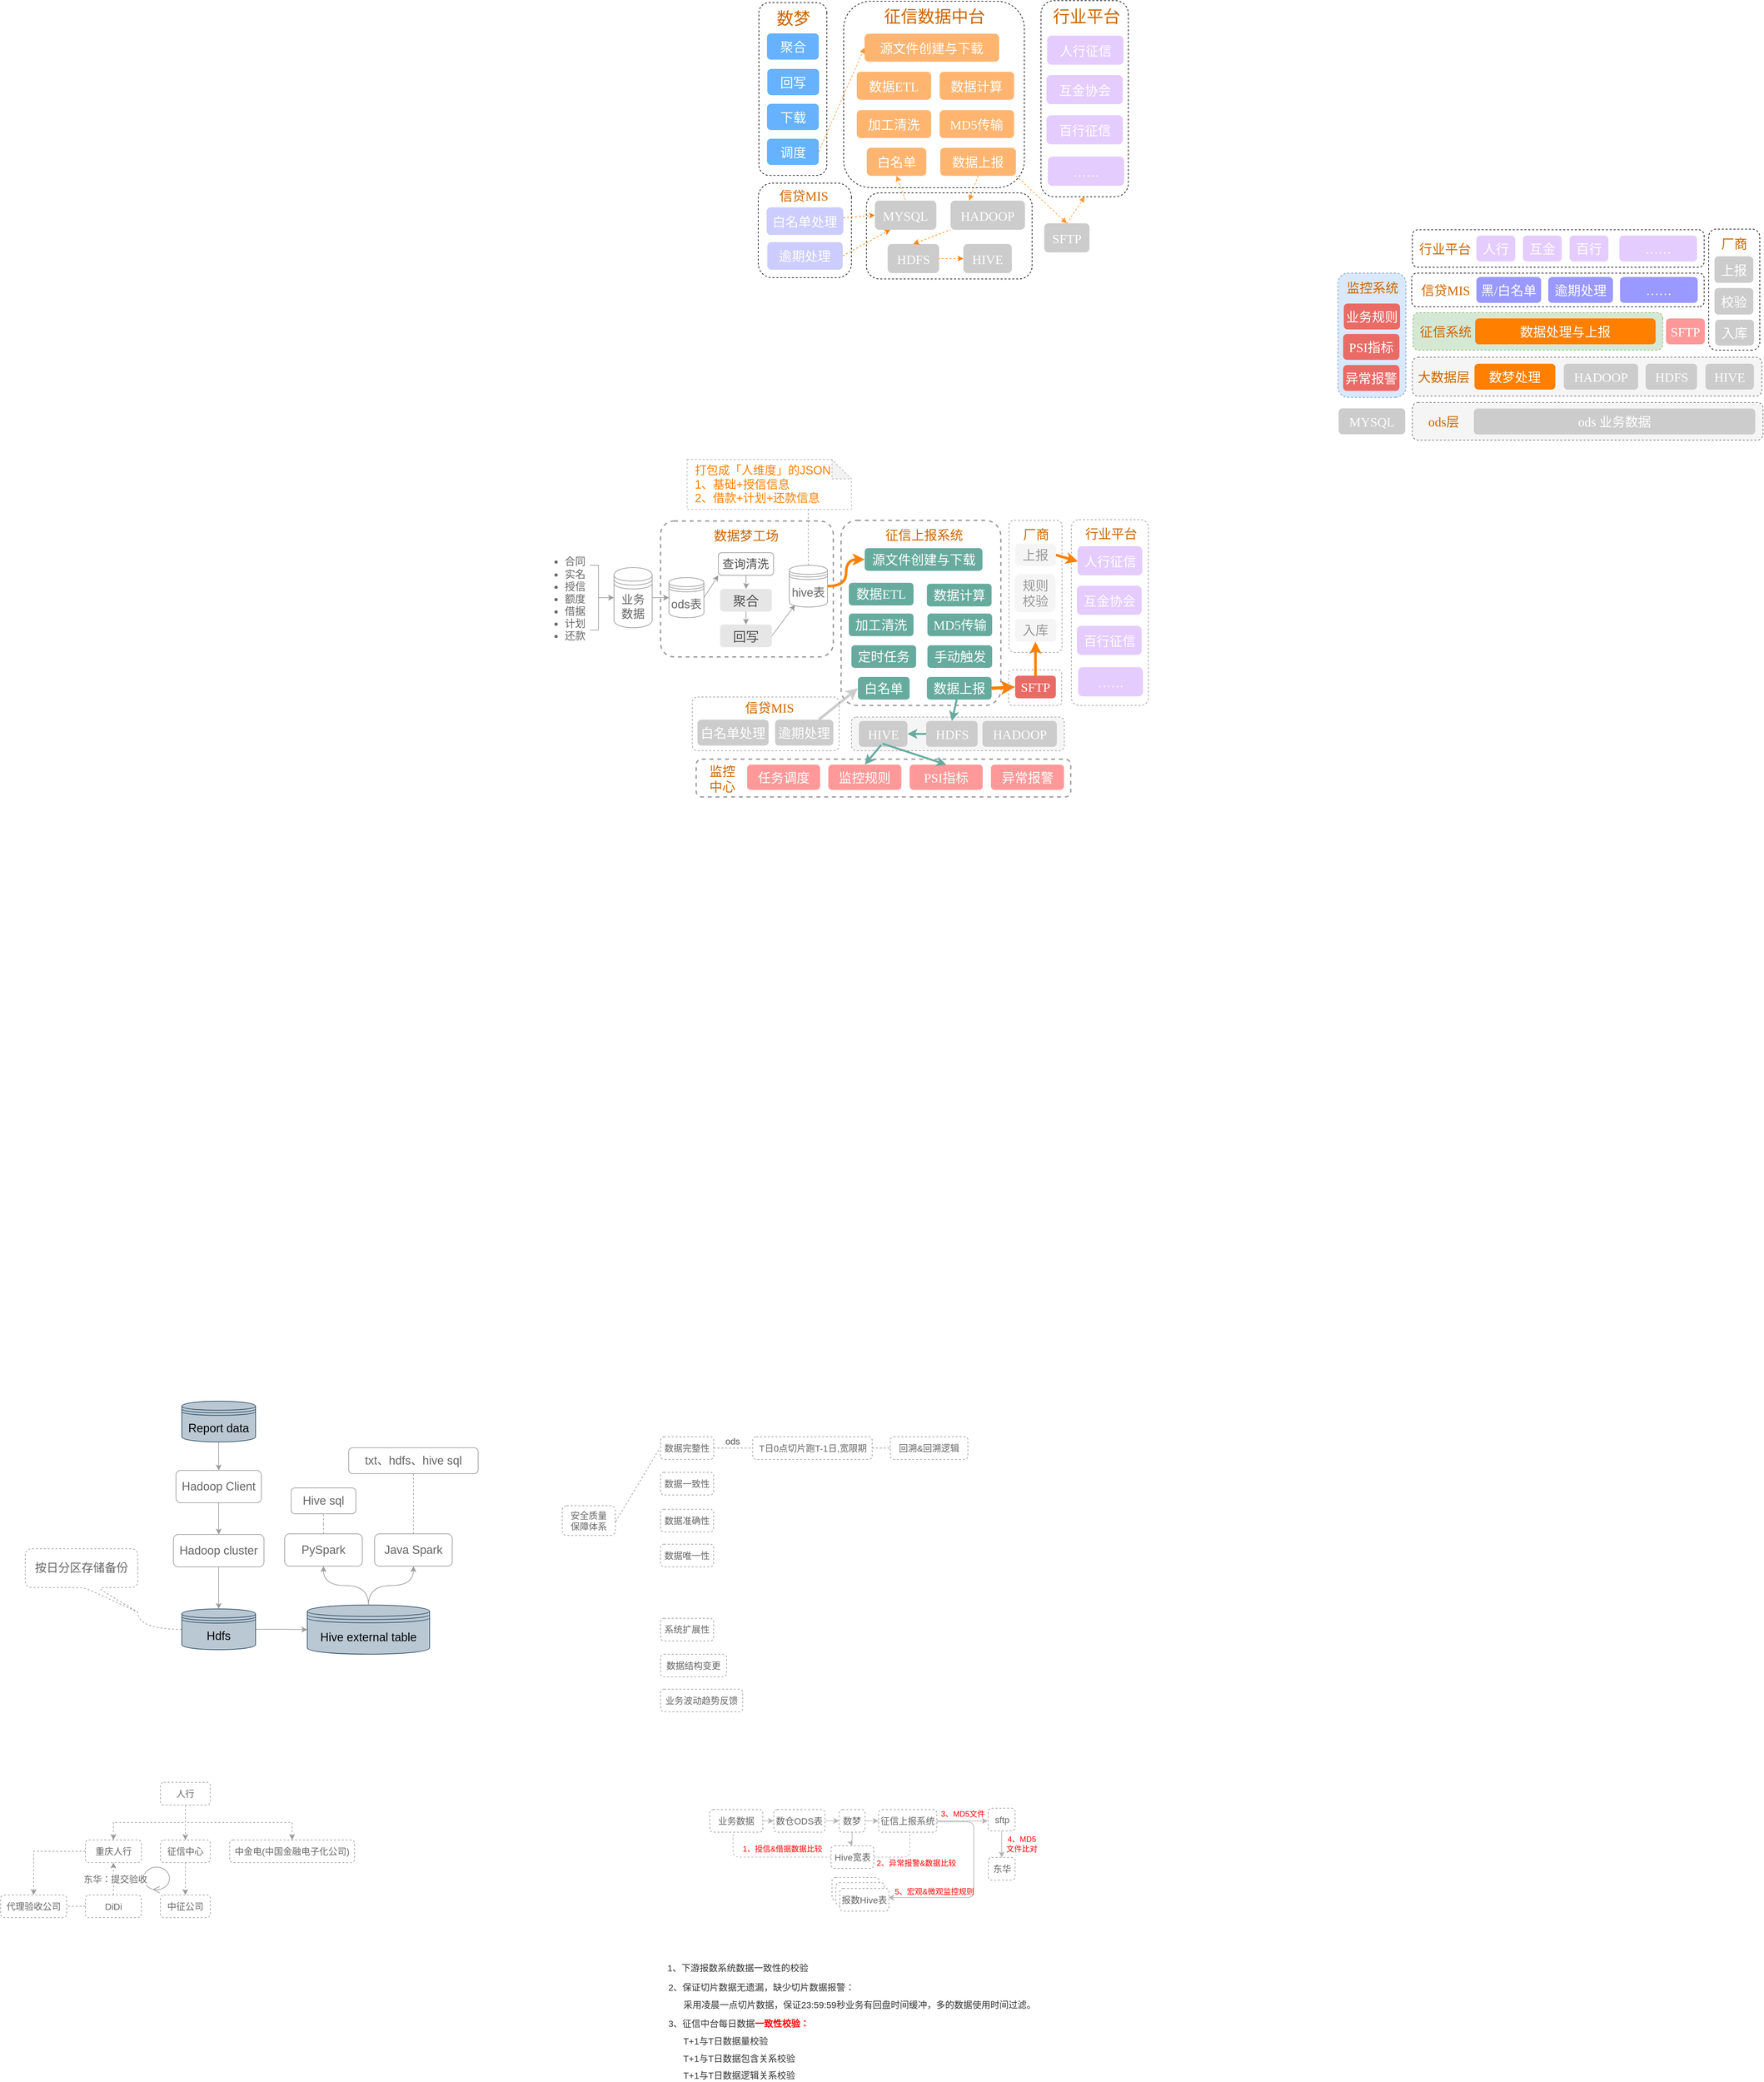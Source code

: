 <mxfile version="15.4.0" type="github" pages="6">
  <diagram id="gs8es_048TPa-fxmdob4" name="数据上报">
    <mxGraphModel dx="1351" dy="733" grid="0" gridSize="10" guides="1" tooltips="1" connect="0" arrows="1" fold="1" page="1" pageScale="1" pageWidth="4681" pageHeight="3300" math="0" shadow="0">
      <root>
        <mxCell id="0" />
        <mxCell id="1" parent="0" />
        <mxCell id="oKX4fjCxwjslMIGah8uO-10" value="" style="ellipse;shape=umlControl;whiteSpace=wrap;html=1;rounded=1;fontSize=14;fontColor=#666666;strokeColor=#999999;strokeWidth=1;align=center;flipV=1;" parent="1" vertex="1">
          <mxGeometry x="1246" y="4103" width="40" height="40" as="geometry" />
        </mxCell>
        <mxCell id="P6FP3i3TC3KOu5trFAKK-219" value="" style="group;strokeColor=#999999;dashed=1;rounded=1;strokeWidth=2;" parent="1" vertex="1" connectable="0">
          <mxGeometry x="2100" y="2391" width="579" height="58.428" as="geometry" />
        </mxCell>
        <mxCell id="P6FP3i3TC3KOu5trFAKK-52" value="监控规则" style="rounded=1;whiteSpace=wrap;html=1;labelBackgroundColor=none;strokeWidth=1;fontFamily=Verdana;fontSize=20;align=center;fontColor=#FFFFFF;strokeColor=none;fillColor=#FF9999;" parent="P6FP3i3TC3KOu5trFAKK-219" vertex="1">
          <mxGeometry x="204.302" y="8.4" width="112.905" height="39.079" as="geometry" />
        </mxCell>
        <mxCell id="P6FP3i3TC3KOu5trFAKK-53" value="任务调度" style="rounded=1;whiteSpace=wrap;html=1;labelBackgroundColor=none;strokeWidth=1;fontFamily=Verdana;fontSize=20;align=center;fontColor=#FFFFFF;strokeColor=none;fillColor=#FF9999;" parent="P6FP3i3TC3KOu5trFAKK-219" vertex="1">
          <mxGeometry x="78.718" y="8.4" width="112.905" height="39.079" as="geometry" />
        </mxCell>
        <mxCell id="P6FP3i3TC3KOu5trFAKK-54" value="&lt;font style=&quot;font-size: 20px&quot; color=&quot;#cc6600&quot;&gt;监控&lt;br style=&quot;font-size: 20px&quot;&gt;中心&lt;/font&gt;" style="text;html=1;align=center;verticalAlign=middle;resizable=0;points=[];autosize=1;fontSize=20;fontFamily=Verdana;fontColor=#000000;direction=south;" parent="P6FP3i3TC3KOu5trFAKK-219" vertex="1">
          <mxGeometry x="15.346" y="2.428" width="50" height="56" as="geometry" />
        </mxCell>
        <mxCell id="P6FP3i3TC3KOu5trFAKK-55" value="异常报警" style="rounded=1;whiteSpace=wrap;html=1;labelBackgroundColor=none;strokeWidth=1;fontFamily=Verdana;fontSize=20;align=center;fontColor=#FFFFFF;strokeColor=none;fillColor=#FF9999;" parent="P6FP3i3TC3KOu5trFAKK-219" vertex="1">
          <mxGeometry x="455.666" y="8.4" width="112.905" height="39.079" as="geometry" />
        </mxCell>
        <mxCell id="P6FP3i3TC3KOu5trFAKK-56" value="PSI指标" style="rounded=1;whiteSpace=wrap;html=1;labelBackgroundColor=none;strokeWidth=1;fontFamily=Verdana;fontSize=20;align=center;fontColor=#FFFFFF;strokeColor=none;fillColor=#FF9999;" parent="P6FP3i3TC3KOu5trFAKK-219" vertex="1">
          <mxGeometry x="330.03" y="8.4" width="112.905" height="39.079" as="geometry" />
        </mxCell>
        <mxCell id="P6FP3i3TC3KOu5trFAKK-203" value="" style="rounded=1;whiteSpace=wrap;html=1;labelBackgroundColor=none;strokeWidth=1;fontFamily=Verdana;fontSize=16;align=left;dashed=1;fillColor=#f5f5f5;gradientDirection=east;strokeColor=#999999;" parent="1" vertex="1">
          <mxGeometry x="2340" y="2326" width="329" height="52" as="geometry" />
        </mxCell>
        <mxCell id="P6FP3i3TC3KOu5trFAKK-1" value="&lt;ul style=&quot;font-size: 16px;&quot;&gt;&lt;li style=&quot;font-size: 16px;&quot;&gt;合同&lt;/li&gt;&lt;li style=&quot;font-size: 16px;&quot;&gt;实名&lt;/li&gt;&lt;li style=&quot;font-size: 16px;&quot;&gt;授信&lt;/li&gt;&lt;li style=&quot;font-size: 16px;&quot;&gt;额度&lt;/li&gt;&lt;li style=&quot;font-size: 16px;&quot;&gt;借据&lt;/li&gt;&lt;li style=&quot;font-size: 16px;&quot;&gt;计划&lt;/li&gt;&lt;li style=&quot;font-size: 16px;&quot;&gt;还款&lt;/li&gt;&lt;/ul&gt;" style="text;html=1;align=left;verticalAlign=middle;resizable=0;points=[];autosize=1;fontSize=16;fontColor=#666666;" parent="1" vertex="1">
          <mxGeometry x="1855" y="2058.5" width="82" height="169" as="geometry" />
        </mxCell>
        <mxCell id="P6FP3i3TC3KOu5trFAKK-2" value="" style="rounded=1;arcSize=10;dashed=1;fillColor=none;gradientColor=none;strokeWidth=2;align=center;verticalAlign=middle;strokeColor=#999999;" parent="1" vertex="1">
          <mxGeometry x="2045" y="2023" width="267" height="210" as="geometry" />
        </mxCell>
        <mxCell id="P6FP3i3TC3KOu5trFAKK-3" value="打包成「人维度」的JSON&lt;br style=&quot;font-size: 18px;&quot;&gt;1、基础+授信信息&lt;br style=&quot;font-size: 18px;&quot;&gt;2、借款+计划+还款信息" style="shape=note;whiteSpace=wrap;html=1;backgroundOutline=1;darkOpacity=0.05;rounded=1;dashed=1;strokeWidth=1;fontSize=18;align=left;fillColor=none;fontColor=#FF8000;spacingLeft=10;strokeColor=#B3B3B3;" parent="1" vertex="1">
          <mxGeometry x="2086" y="1928" width="254" height="77" as="geometry" />
        </mxCell>
        <mxCell id="P6FP3i3TC3KOu5trFAKK-4" value="" style="rounded=1;arcSize=10;dashed=1;fillColor=none;gradientColor=none;strokeWidth=1;align=center;verticalAlign=middle;strokeColor=#999999;" parent="1" vertex="1">
          <mxGeometry x="2680" y="2021" width="119" height="287" as="geometry" />
        </mxCell>
        <mxCell id="P6FP3i3TC3KOu5trFAKK-5" value="" style="edgeStyle=none;rounded=0;orthogonalLoop=1;jettySize=auto;html=1;endArrow=classic;endFill=1;fontSize=20;verticalAlign=middle;fontColor=#666666;strokeColor=#999999;strokeWidth=1;" parent="1" source="P6FP3i3TC3KOu5trFAKK-6" target="P6FP3i3TC3KOu5trFAKK-8" edge="1">
          <mxGeometry relative="1" as="geometry" />
        </mxCell>
        <mxCell id="P6FP3i3TC3KOu5trFAKK-6" value="业务&lt;br&gt;数据" style="shape=datastore;whiteSpace=wrap;html=1;rounded=1;strokeWidth=1;fillColor=none;fontSize=18;align=center;verticalAlign=middle;fontColor=#666666;strokeColor=#999999;" parent="1" vertex="1">
          <mxGeometry x="1973" y="2095" width="59" height="93" as="geometry" />
        </mxCell>
        <mxCell id="P6FP3i3TC3KOu5trFAKK-7" value="" style="rounded=0;orthogonalLoop=1;jettySize=auto;html=1;endArrow=classic;endFill=1;fontSize=20;fontColor=#666666;entryX=0;entryY=1;entryDx=0;entryDy=0;exitX=1;exitY=0.5;exitDx=0;exitDy=0;strokeColor=#999999;strokeWidth=1;elbow=vertical;" parent="1" source="P6FP3i3TC3KOu5trFAKK-8" target="P6FP3i3TC3KOu5trFAKK-13" edge="1">
          <mxGeometry relative="1" as="geometry" />
        </mxCell>
        <mxCell id="P6FP3i3TC3KOu5trFAKK-8" value="ods表" style="shape=datastore;whiteSpace=wrap;html=1;rounded=1;strokeWidth=1;fillColor=none;fontSize=18;align=center;verticalAlign=middle;fontColor=#666666;strokeColor=#999999;" parent="1" vertex="1">
          <mxGeometry x="2058" y="2110.5" width="54" height="62" as="geometry" />
        </mxCell>
        <mxCell id="P6FP3i3TC3KOu5trFAKK-9" value="" style="edgeStyle=none;rounded=0;orthogonalLoop=1;jettySize=auto;html=1;endArrow=classic;endFill=1;fontSize=20;verticalAlign=middle;fontColor=#666666;strokeColor=#999999;strokeWidth=1;" parent="1" source="P6FP3i3TC3KOu5trFAKK-10" target="P6FP3i3TC3KOu5trFAKK-6" edge="1">
          <mxGeometry relative="1" as="geometry" />
        </mxCell>
        <mxCell id="P6FP3i3TC3KOu5trFAKK-10" value="" style="html=1;shape=mxgraph.flowchart.annotation_2;align=left;labelPosition=right;rounded=1;strokeWidth=1;fillColor=none;fontSize=20;direction=west;verticalAlign=middle;fontColor=#666666;strokeColor=#999999;" parent="1" vertex="1">
          <mxGeometry x="1936" y="2091.5" width="26" height="100" as="geometry" />
        </mxCell>
        <mxCell id="P6FP3i3TC3KOu5trFAKK-12" value="" style="edgeStyle=orthogonalEdgeStyle;rounded=0;orthogonalLoop=1;jettySize=auto;html=1;endArrow=classic;endFill=1;fontSize=20;fontColor=#666666;entryX=0.5;entryY=0;entryDx=0;entryDy=0;strokeColor=#999999;" parent="1" source="P6FP3i3TC3KOu5trFAKK-13" target="P6FP3i3TC3KOu5trFAKK-15" edge="1">
          <mxGeometry relative="1" as="geometry" />
        </mxCell>
        <mxCell id="P6FP3i3TC3KOu5trFAKK-13" value="&lt;font color=&quot;#4d4d4d&quot;&gt;查询清洗&lt;/font&gt;" style="shape=ext;rounded=1;html=1;whiteSpace=wrap;strokeColor=#999999;strokeWidth=1;fillColor=none;fontSize=18;fontColor=#666666;align=center;" parent="1" vertex="1">
          <mxGeometry x="2134.37" y="2072" width="85.25" height="35" as="geometry" />
        </mxCell>
        <mxCell id="P6FP3i3TC3KOu5trFAKK-14" value="" style="edgeStyle=orthogonalEdgeStyle;rounded=0;orthogonalLoop=1;jettySize=auto;html=1;endArrow=classic;endFill=1;fontSize=20;fontColor=#666666;strokeColor=#999999;" parent="1" source="P6FP3i3TC3KOu5trFAKK-15" target="P6FP3i3TC3KOu5trFAKK-17" edge="1">
          <mxGeometry relative="1" as="geometry" />
        </mxCell>
        <mxCell id="P6FP3i3TC3KOu5trFAKK-15" value="&lt;font color=&quot;#4d4d4d&quot;&gt;聚合&lt;/font&gt;" style="shape=ext;rounded=1;html=1;whiteSpace=wrap;strokeWidth=1;fontSize=20;align=center;fillColor=#E6E6E6;fontColor=#FFFFFF;strokeColor=none;" parent="1" vertex="1">
          <mxGeometry x="2137" y="2128" width="80" height="35" as="geometry" />
        </mxCell>
        <mxCell id="P6FP3i3TC3KOu5trFAKK-16" value="" style="rounded=0;orthogonalLoop=1;jettySize=auto;html=1;endArrow=classic;endFill=1;fontSize=20;fontColor=#666666;entryX=0.15;entryY=0.95;entryDx=0;entryDy=0;exitX=1;exitY=0.5;exitDx=0;exitDy=0;strokeColor=#999999;strokeWidth=1;entryPerimeter=0;" parent="1" source="P6FP3i3TC3KOu5trFAKK-17" target="P6FP3i3TC3KOu5trFAKK-21" edge="1">
          <mxGeometry relative="1" as="geometry">
            <mxPoint x="2281" y="2268.5" as="targetPoint" />
          </mxGeometry>
        </mxCell>
        <mxCell id="P6FP3i3TC3KOu5trFAKK-17" value="&lt;font color=&quot;#4d4d4d&quot;&gt;回写&lt;/font&gt;" style="shape=ext;rounded=1;html=1;whiteSpace=wrap;strokeWidth=1;fontSize=20;align=center;strokeColor=none;fillColor=#E6E6E6;fontColor=#FFFFFF;" parent="1" vertex="1">
          <mxGeometry x="2137" y="2183" width="80" height="35" as="geometry" />
        </mxCell>
        <mxCell id="P6FP3i3TC3KOu5trFAKK-18" value="数据梦工场" style="text;html=1;align=center;verticalAlign=middle;resizable=0;points=[];autosize=1;fontSize=20;fontColor=#CC6600;" parent="1" vertex="1">
          <mxGeometry x="2122" y="2030.5" width="110" height="28" as="geometry" />
        </mxCell>
        <mxCell id="P6FP3i3TC3KOu5trFAKK-19" value="" style="rounded=0;orthogonalLoop=1;jettySize=auto;html=1;endArrow=none;endFill=0;fontSize=20;fontColor=#666666;strokeColor=#999999;dashed=1;elbow=vertical;strokeWidth=1;entryX=0.737;entryY=0.991;entryDx=0;entryDy=0;entryPerimeter=0;" parent="1" source="P6FP3i3TC3KOu5trFAKK-21" target="P6FP3i3TC3KOu5trFAKK-3" edge="1">
          <mxGeometry relative="1" as="geometry">
            <mxPoint x="2261" y="2266" as="targetPoint" />
          </mxGeometry>
        </mxCell>
        <mxCell id="P6FP3i3TC3KOu5trFAKK-20" value="" style="edgeStyle=orthogonalEdgeStyle;rounded=0;orthogonalLoop=1;jettySize=auto;html=1;endArrow=classic;endFill=1;strokeColor=#FF8000;fontSize=20;fontColor=#FFFFFF;entryX=0;entryY=0.5;entryDx=0;entryDy=0;strokeWidth=4;elbow=vertical;curved=1;" parent="1" source="P6FP3i3TC3KOu5trFAKK-21" target="P6FP3i3TC3KOu5trFAKK-24" edge="1">
          <mxGeometry relative="1" as="geometry" />
        </mxCell>
        <mxCell id="P6FP3i3TC3KOu5trFAKK-21" value="hive表" style="shape=datastore;whiteSpace=wrap;html=1;rounded=1;strokeWidth=1;fillColor=none;fontSize=18;align=center;verticalAlign=middle;fontColor=#666666;strokeColor=#999999;" parent="1" vertex="1">
          <mxGeometry x="2244" y="2091.5" width="59" height="64.5" as="geometry" />
        </mxCell>
        <mxCell id="P6FP3i3TC3KOu5trFAKK-22" value="" style="rounded=1;arcSize=10;dashed=1;fillColor=none;gradientColor=none;strokeWidth=2;align=center;verticalAlign=middle;strokeColor=#999999;" parent="1" vertex="1">
          <mxGeometry x="2324" y="2022" width="247" height="286" as="geometry" />
        </mxCell>
        <mxCell id="P6FP3i3TC3KOu5trFAKK-23" value="征信上报系统" style="text;html=1;align=center;verticalAlign=middle;resizable=0;points=[];autosize=1;fontSize=20;fontColor=#CC6600;" parent="1" vertex="1">
          <mxGeometry x="2386.5" y="2030" width="130" height="28" as="geometry" />
        </mxCell>
        <mxCell id="P6FP3i3TC3KOu5trFAKK-24" value="源文件创建与下载" style="shape=ext;rounded=1;html=1;whiteSpace=wrap;strokeWidth=1;fontSize=20;align=center;fontColor=#FFFFFF;strokeColor=none;spacingTop=-2;fillColor=#67AB9F;" parent="1" vertex="1">
          <mxGeometry x="2360.5" y="2065" width="182" height="35" as="geometry" />
        </mxCell>
        <mxCell id="P6FP3i3TC3KOu5trFAKK-25" value="数据计算" style="rounded=1;whiteSpace=wrap;html=1;labelBackgroundColor=none;strokeWidth=1;fontFamily=Verdana;fontSize=20;align=center;fontColor=#FFFFFF;strokeColor=none;spacingTop=-2;fillColor=#67AB9F;" parent="1" vertex="1">
          <mxGeometry x="2456.63" y="2120.003" width="100" height="35" as="geometry" />
        </mxCell>
        <mxCell id="P6FP3i3TC3KOu5trFAKK-26" value="数据ETL" style="rounded=1;whiteSpace=wrap;html=1;labelBackgroundColor=none;strokeWidth=1;fontFamily=Verdana;fontSize=20;align=center;fontColor=#FFFFFF;strokeColor=none;spacingTop=-2;fillColor=#67AB9F;" parent="1" vertex="1">
          <mxGeometry x="2336" y="2118.503" width="100" height="35" as="geometry" />
        </mxCell>
        <mxCell id="P6FP3i3TC3KOu5trFAKK-27" value="加工清洗" style="rounded=1;whiteSpace=wrap;html=1;labelBackgroundColor=none;strokeWidth=1;fontFamily=Verdana;fontSize=20;align=center;fontColor=#FFFFFF;strokeColor=none;spacingTop=-2;fillColor=#67AB9F;" parent="1" vertex="1">
          <mxGeometry x="2336" y="2166.0" width="100" height="35" as="geometry" />
        </mxCell>
        <mxCell id="P6FP3i3TC3KOu5trFAKK-28" value="白名单" style="rounded=1;whiteSpace=wrap;html=1;labelBackgroundColor=none;strokeWidth=1;fontFamily=Verdana;fontSize=20;align=center;fontColor=#FFFFFF;strokeColor=none;spacingTop=-2;fillColor=#67AB9F;" parent="1" vertex="1">
          <mxGeometry x="2350" y="2264.005" width="80" height="35" as="geometry" />
        </mxCell>
        <mxCell id="P6FP3i3TC3KOu5trFAKK-29" value="MD5传输" style="rounded=1;whiteSpace=wrap;html=1;labelBackgroundColor=none;strokeWidth=1;fontFamily=Verdana;fontSize=20;align=center;fontColor=#FFFFFF;strokeColor=none;spacingTop=-2;fillColor=#67AB9F;" parent="1" vertex="1">
          <mxGeometry x="2457.5" y="2166.0" width="100" height="35" as="geometry" />
        </mxCell>
        <mxCell id="P6FP3i3TC3KOu5trFAKK-30" value="" style="rounded=0;orthogonalLoop=1;jettySize=auto;html=1;endArrow=classic;endFill=1;strokeColor=#FF8000;strokeWidth=5;fontSize=16;fontColor=#FF8000;entryX=0;entryY=0.5;entryDx=0;entryDy=0;exitX=1;exitY=0.5;exitDx=0;exitDy=0;" parent="1" source="P6FP3i3TC3KOu5trFAKK-31" target="P6FP3i3TC3KOu5trFAKK-37" edge="1">
          <mxGeometry relative="1" as="geometry" />
        </mxCell>
        <mxCell id="P6FP3i3TC3KOu5trFAKK-221" value="" style="edgeStyle=none;rounded=0;orthogonalLoop=1;jettySize=auto;html=1;endArrow=classic;endFill=1;fontSize=18;fontColor=#FFFFFF;entryX=0.5;entryY=0;entryDx=0;entryDy=0;strokeWidth=3;strokeColor=#67AB9F;" parent="1" source="P6FP3i3TC3KOu5trFAKK-31" target="P6FP3i3TC3KOu5trFAKK-207" edge="1">
          <mxGeometry relative="1" as="geometry">
            <mxPoint x="2506.63" y="2379.005" as="targetPoint" />
          </mxGeometry>
        </mxCell>
        <mxCell id="P6FP3i3TC3KOu5trFAKK-31" value="数据上报" style="rounded=1;whiteSpace=wrap;html=1;labelBackgroundColor=none;strokeWidth=1;fontFamily=Verdana;fontSize=20;align=center;fontColor=#FFFFFF;strokeColor=none;spacingTop=-2;fillColor=#67AB9F;" parent="1" vertex="1">
          <mxGeometry x="2456.63" y="2264.005" width="100" height="35" as="geometry" />
        </mxCell>
        <mxCell id="P6FP3i3TC3KOu5trFAKK-32" style="edgeStyle=none;rounded=0;orthogonalLoop=1;jettySize=auto;html=1;exitX=0.75;exitY=1;exitDx=0;exitDy=0;dashed=1;endArrow=none;endFill=0;strokeColor=#FF8000;fontSize=20;fontColor=#FFFFFF;" parent="1" source="P6FP3i3TC3KOu5trFAKK-26" target="P6FP3i3TC3KOu5trFAKK-26" edge="1">
          <mxGeometry relative="1" as="geometry" />
        </mxCell>
        <mxCell id="P6FP3i3TC3KOu5trFAKK-33" value="手动触发" style="rounded=1;whiteSpace=wrap;html=1;labelBackgroundColor=none;strokeWidth=1;fontFamily=Verdana;fontSize=20;align=center;fontColor=#FFFFFF;strokeColor=none;spacingTop=-2;fillColor=#67AB9F;" parent="1" vertex="1">
          <mxGeometry x="2457.5" y="2215.005" width="100" height="35" as="geometry" />
        </mxCell>
        <mxCell id="P6FP3i3TC3KOu5trFAKK-34" value="定时任务" style="rounded=1;whiteSpace=wrap;html=1;labelBackgroundColor=none;strokeWidth=1;fontFamily=Verdana;fontSize=20;align=center;fontColor=#FFFFFF;strokeColor=none;spacingTop=-2;fillColor=#67AB9F;" parent="1" vertex="1">
          <mxGeometry x="2340" y="2215.005" width="100" height="35" as="geometry" />
        </mxCell>
        <mxCell id="P6FP3i3TC3KOu5trFAKK-35" value="" style="rounded=1;arcSize=10;dashed=1;fillColor=none;gradientColor=none;strokeWidth=1;align=center;verticalAlign=middle;strokeColor=#999999;" parent="1" vertex="1">
          <mxGeometry x="2583" y="2253" width="82" height="55" as="geometry" />
        </mxCell>
        <mxCell id="P6FP3i3TC3KOu5trFAKK-36" value="" style="edgeStyle=orthogonalEdgeStyle;curved=1;rounded=0;orthogonalLoop=1;jettySize=auto;html=1;endArrow=classic;endFill=1;strokeColor=#FF8000;strokeWidth=4;fontSize=16;fontColor=#FF8000;entryX=0.5;entryY=1;entryDx=0;entryDy=0;" parent="1" source="P6FP3i3TC3KOu5trFAKK-37" target="P6FP3i3TC3KOu5trFAKK-40" edge="1">
          <mxGeometry relative="1" as="geometry">
            <mxPoint x="2624" y="2223" as="targetPoint" />
          </mxGeometry>
        </mxCell>
        <mxCell id="P6FP3i3TC3KOu5trFAKK-37" value="SFTP" style="rounded=1;whiteSpace=wrap;html=1;labelBackgroundColor=none;strokeWidth=1;fontFamily=Verdana;fontSize=20;align=center;fontColor=#FFFFFF;strokeColor=none;spacingTop=-2;fillColor=#EA6B66;" parent="1" vertex="1">
          <mxGeometry x="2593" y="2262" width="63" height="35" as="geometry" />
        </mxCell>
        <mxCell id="P6FP3i3TC3KOu5trFAKK-38" value="" style="rounded=1;arcSize=10;dashed=1;fillColor=none;gradientColor=none;strokeWidth=1;align=center;verticalAlign=middle;strokeColor=#999999;" parent="1" vertex="1">
          <mxGeometry x="2583.5" y="2022" width="82" height="204" as="geometry" />
        </mxCell>
        <mxCell id="P6FP3i3TC3KOu5trFAKK-39" value="厂商" style="text;html=1;align=center;verticalAlign=middle;resizable=0;points=[];autosize=1;fontSize=20;fontColor=#CC6600;" parent="1" vertex="1">
          <mxGeometry x="2599.5" y="2029" width="50" height="28" as="geometry" />
        </mxCell>
        <mxCell id="P6FP3i3TC3KOu5trFAKK-40" value="入库" style="rounded=1;whiteSpace=wrap;html=1;labelBackgroundColor=none;strokeWidth=1;fontFamily=Verdana;fontSize=20;align=center;spacingTop=-2;fillColor=#f5f5f5;strokeColor=none;fontColor=#999999;" parent="1" vertex="1">
          <mxGeometry x="2593" y="2174.5" width="63" height="35" as="geometry" />
        </mxCell>
        <mxCell id="P6FP3i3TC3KOu5trFAKK-41" value="规则&lt;br&gt;校验" style="rounded=1;whiteSpace=wrap;html=1;labelBackgroundColor=none;strokeWidth=1;fontFamily=Verdana;fontSize=20;align=center;spacingTop=-2;fillColor=#f5f5f5;strokeColor=none;fontColor=#999999;" parent="1" vertex="1">
          <mxGeometry x="2592.5" y="2105" width="63" height="59" as="geometry" />
        </mxCell>
        <mxCell id="P6FP3i3TC3KOu5trFAKK-42" value="" style="rounded=0;orthogonalLoop=1;jettySize=auto;html=1;endArrow=classic;endFill=1;strokeColor=#FF8000;strokeWidth=4;fontSize=16;fontColor=#FF8000;entryX=0.005;entryY=0.522;entryDx=0;entryDy=0;exitX=1;exitY=0.5;exitDx=0;exitDy=0;entryPerimeter=0;" parent="1" source="P6FP3i3TC3KOu5trFAKK-43" target="P6FP3i3TC3KOu5trFAKK-45" edge="1">
          <mxGeometry relative="1" as="geometry" />
        </mxCell>
        <mxCell id="P6FP3i3TC3KOu5trFAKK-43" value="上报" style="rounded=1;whiteSpace=wrap;html=1;labelBackgroundColor=none;strokeWidth=1;fontFamily=Verdana;fontSize=20;align=center;fillColor=#f5f5f5;spacingTop=-2;strokeColor=none;fontColor=#999999;" parent="1" vertex="1">
          <mxGeometry x="2593" y="2058" width="63" height="35" as="geometry" />
        </mxCell>
        <mxCell id="P6FP3i3TC3KOu5trFAKK-44" value="&lt;font style=&quot;font-size: 20px;&quot; color=&quot;#cc6600&quot;&gt;行业平台&lt;/font&gt;" style="text;html=1;align=center;verticalAlign=middle;resizable=0;points=[];autosize=1;fontSize=20;fontFamily=Verdana;fontColor=#000000;" parent="1" vertex="1">
          <mxGeometry x="2695.5" y="2028" width="90" height="28" as="geometry" />
        </mxCell>
        <mxCell id="P6FP3i3TC3KOu5trFAKK-45" value="人行征信" style="rounded=1;whiteSpace=wrap;html=1;labelBackgroundColor=none;strokeWidth=1;fontFamily=Verdana;fontSize=20;align=center;strokeColor=none;fontColor=#FFFFFF;fillColor=#E5CCFF;" parent="1" vertex="1">
          <mxGeometry x="2689.5" y="2062" width="100" height="45" as="geometry" />
        </mxCell>
        <mxCell id="P6FP3i3TC3KOu5trFAKK-46" value="百行征信" style="rounded=1;whiteSpace=wrap;html=1;labelBackgroundColor=none;strokeWidth=1;fontFamily=Verdana;fontSize=20;align=center;strokeColor=none;fontColor=#FFFFFF;fillColor=#E5CCFF;" parent="1" vertex="1">
          <mxGeometry x="2688.5" y="2185" width="100" height="45" as="geometry" />
        </mxCell>
        <mxCell id="P6FP3i3TC3KOu5trFAKK-47" value="互金协会" style="rounded=1;whiteSpace=wrap;html=1;labelBackgroundColor=none;strokeWidth=1;fontFamily=Verdana;fontSize=20;align=center;strokeColor=none;fontColor=#FFFFFF;fillColor=#E5CCFF;" parent="1" vertex="1">
          <mxGeometry x="2688.5" y="2123" width="100" height="45" as="geometry" />
        </mxCell>
        <mxCell id="P6FP3i3TC3KOu5trFAKK-48" value="……" style="rounded=1;whiteSpace=wrap;html=1;labelBackgroundColor=none;strokeWidth=1;fontFamily=Verdana;fontSize=20;align=center;strokeColor=none;fontColor=#FFFFFF;fillColor=#E5CCFF;" parent="1" vertex="1">
          <mxGeometry x="2690.5" y="2249" width="100" height="45" as="geometry" />
        </mxCell>
        <mxCell id="P6FP3i3TC3KOu5trFAKK-49" value="" style="rounded=1;whiteSpace=wrap;html=1;labelBackgroundColor=none;strokeWidth=1;fontFamily=Verdana;fontSize=16;align=left;dashed=1;direction=south;" parent="1" vertex="1">
          <mxGeometry x="2363.25" y="1516" width="256" height="133" as="geometry" />
        </mxCell>
        <mxCell id="P6FP3i3TC3KOu5trFAKK-57" value="" style="group" parent="1" vertex="1" connectable="0">
          <mxGeometry x="2197" y="1222" width="105" height="267" as="geometry" />
        </mxCell>
        <mxCell id="P6FP3i3TC3KOu5trFAKK-58" value="" style="rounded=1;whiteSpace=wrap;html=1;labelBackgroundColor=none;strokeWidth=1;fontFamily=Verdana;fontSize=16;align=left;dashed=1;direction=south;" parent="P6FP3i3TC3KOu5trFAKK-57" vertex="1">
          <mxGeometry width="105" height="267" as="geometry" />
        </mxCell>
        <mxCell id="P6FP3i3TC3KOu5trFAKK-59" value="&lt;font style=&quot;font-size: 20px;&quot;&gt;聚合&lt;/font&gt;" style="rounded=1;whiteSpace=wrap;html=1;labelBackgroundColor=none;strokeWidth=1;fontFamily=Verdana;fontSize=20;align=center;strokeColor=none;fontColor=#FFFFFF;fillColor=#66B2FF;" parent="P6FP3i3TC3KOu5trFAKK-57" vertex="1">
          <mxGeometry x="12.5" y="47.646" width="80" height="40.455" as="geometry" />
        </mxCell>
        <mxCell id="P6FP3i3TC3KOu5trFAKK-60" value="&lt;font style=&quot;font-size: 20px;&quot;&gt;回写&lt;/font&gt;" style="rounded=1;whiteSpace=wrap;html=1;labelBackgroundColor=none;strokeWidth=1;fontFamily=Verdana;fontSize=20;align=center;strokeColor=none;fontColor=#FFFFFF;fillColor=#66B2FF;" parent="P6FP3i3TC3KOu5trFAKK-57" vertex="1">
          <mxGeometry x="13" y="102.485" width="80" height="40.455" as="geometry" />
        </mxCell>
        <mxCell id="P6FP3i3TC3KOu5trFAKK-61" value="&lt;font style=&quot;font-size: 20px;&quot;&gt;下载&lt;/font&gt;" style="rounded=1;whiteSpace=wrap;html=1;labelBackgroundColor=none;strokeWidth=1;fontFamily=Verdana;fontSize=20;align=center;strokeColor=none;fontColor=#FFFFFF;fillColor=#66B2FF;" parent="P6FP3i3TC3KOu5trFAKK-57" vertex="1">
          <mxGeometry x="12.5" y="156.424" width="80" height="40.455" as="geometry" />
        </mxCell>
        <mxCell id="P6FP3i3TC3KOu5trFAKK-62" value="&lt;font style=&quot;font-size: 26px&quot; color=&quot;#cc6600&quot;&gt;数梦&lt;/font&gt;" style="text;html=1;align=center;verticalAlign=middle;resizable=0;points=[];autosize=1;fontSize=26;fontFamily=Verdana;fontColor=#000000;" parent="P6FP3i3TC3KOu5trFAKK-57" vertex="1">
          <mxGeometry x="22" y="6.293" width="62" height="37" as="geometry" />
        </mxCell>
        <mxCell id="P6FP3i3TC3KOu5trFAKK-63" value="&lt;font style=&quot;font-size: 20px;&quot;&gt;调度&lt;/font&gt;" style="rounded=1;whiteSpace=wrap;html=1;labelBackgroundColor=none;strokeWidth=1;fontFamily=Verdana;fontSize=20;align=center;strokeColor=none;fontColor=#FFFFFF;fillColor=#66B2FF;" parent="P6FP3i3TC3KOu5trFAKK-57" vertex="1">
          <mxGeometry x="12.5" y="210.364" width="80" height="40.455" as="geometry" />
        </mxCell>
        <mxCell id="P6FP3i3TC3KOu5trFAKK-64" value="" style="group" parent="1" vertex="1" connectable="0">
          <mxGeometry x="2196" y="1501" width="144" height="146" as="geometry" />
        </mxCell>
        <mxCell id="P6FP3i3TC3KOu5trFAKK-65" value="" style="rounded=1;whiteSpace=wrap;html=1;labelBackgroundColor=none;strokeWidth=1;fontFamily=Verdana;fontSize=16;align=left;dashed=1;direction=south;" parent="P6FP3i3TC3KOu5trFAKK-64" vertex="1">
          <mxGeometry width="144" height="146" as="geometry" />
        </mxCell>
        <mxCell id="P6FP3i3TC3KOu5trFAKK-66" value="&lt;font style=&quot;font-size: 20px;&quot;&gt;白名单处理&lt;/font&gt;" style="rounded=1;whiteSpace=wrap;html=1;labelBackgroundColor=none;strokeWidth=1;fontFamily=Verdana;fontSize=20;align=center;strokeColor=none;fontColor=#FFFFFF;fillColor=#CCCCFF;" parent="P6FP3i3TC3KOu5trFAKK-64" vertex="1">
          <mxGeometry x="13" y="37.41" width="118.46" height="42.62" as="geometry" />
        </mxCell>
        <mxCell id="P6FP3i3TC3KOu5trFAKK-67" value="&lt;font style=&quot;font-size: 20px;&quot;&gt;逾期处理&lt;/font&gt;" style="rounded=1;whiteSpace=wrap;html=1;labelBackgroundColor=none;strokeWidth=1;fontFamily=Verdana;fontSize=20;align=center;strokeColor=none;fontColor=#FFFFFF;fillColor=#CCCCFF;" parent="P6FP3i3TC3KOu5trFAKK-64" vertex="1">
          <mxGeometry x="14" y="91.09" width="116.46" height="42.62" as="geometry" />
        </mxCell>
        <mxCell id="P6FP3i3TC3KOu5trFAKK-68" value="&lt;font style=&quot;font-size: 20px&quot; color=&quot;#cc6600&quot;&gt;信贷MIS&lt;/font&gt;" style="text;html=1;align=center;verticalAlign=middle;resizable=0;points=[];autosize=1;fontSize=20;fontFamily=Verdana;fontColor=#000000;" parent="P6FP3i3TC3KOu5trFAKK-64" vertex="1">
          <mxGeometry x="27.269" y="4.277" width="86" height="30" as="geometry" />
        </mxCell>
        <mxCell id="P6FP3i3TC3KOu5trFAKK-69" value="" style="group;fontFamily=Verdana;" parent="1" vertex="1" connectable="0">
          <mxGeometry x="2328" y="1220" width="279.25" height="288" as="geometry" />
        </mxCell>
        <mxCell id="P6FP3i3TC3KOu5trFAKK-70" value="" style="rounded=1;whiteSpace=wrap;html=1;labelBackgroundColor=none;strokeWidth=1;fontFamily=Verdana;fontSize=16;align=left;dashed=1;direction=south;" parent="P6FP3i3TC3KOu5trFAKK-69" vertex="1">
          <mxGeometry width="279.25" height="288" as="geometry" />
        </mxCell>
        <mxCell id="P6FP3i3TC3KOu5trFAKK-71" value="源文件创建与下载" style="rounded=1;whiteSpace=wrap;html=1;labelBackgroundColor=none;strokeWidth=1;fontFamily=Verdana;fontSize=20;align=center;fontColor=#FFFFFF;fillColor=#FFB570;strokeColor=none;" parent="P6FP3i3TC3KOu5trFAKK-69" vertex="1">
          <mxGeometry x="32.25" y="50.087" width="208" height="43.344" as="geometry" />
        </mxCell>
        <mxCell id="P6FP3i3TC3KOu5trFAKK-72" value="&lt;font style=&quot;font-size: 26px&quot; color=&quot;#cc6600&quot;&gt;征信数据中台&lt;/font&gt;" style="text;html=1;align=center;verticalAlign=middle;resizable=0;points=[];autosize=1;fontSize=26;fontFamily=Verdana;fontColor=#000000;" parent="P6FP3i3TC3KOu5trFAKK-69" vertex="1">
          <mxGeometry x="57.25" y="5.779" width="166" height="37" as="geometry" />
        </mxCell>
        <mxCell id="P6FP3i3TC3KOu5trFAKK-73" value="数据计算" style="rounded=1;whiteSpace=wrap;html=1;labelBackgroundColor=none;strokeWidth=1;fontFamily=Verdana;fontSize=20;align=center;fontColor=#FFFFFF;fillColor=#FFB570;strokeColor=none;" parent="P6FP3i3TC3KOu5trFAKK-69" vertex="1">
          <mxGeometry x="148.38" y="108.843" width="115" height="43.344" as="geometry" />
        </mxCell>
        <mxCell id="P6FP3i3TC3KOu5trFAKK-74" value="数据ETL" style="rounded=1;whiteSpace=wrap;html=1;labelBackgroundColor=none;strokeWidth=1;fontFamily=Verdana;fontSize=20;align=center;fontColor=#FFFFFF;fillColor=#FFB570;strokeColor=none;" parent="P6FP3i3TC3KOu5trFAKK-69" vertex="1">
          <mxGeometry x="20.25" y="108.843" width="115" height="43.344" as="geometry" />
        </mxCell>
        <mxCell id="P6FP3i3TC3KOu5trFAKK-75" value="加工清洗" style="rounded=1;whiteSpace=wrap;html=1;labelBackgroundColor=none;strokeWidth=1;fontFamily=Verdana;fontSize=20;align=center;fontColor=#FFFFFF;fillColor=#FFB570;strokeColor=none;" parent="P6FP3i3TC3KOu5trFAKK-69" vertex="1">
          <mxGeometry x="20.25" y="168.08" width="115" height="43.344" as="geometry" />
        </mxCell>
        <mxCell id="P6FP3i3TC3KOu5trFAKK-76" value="白名单" style="rounded=1;whiteSpace=wrap;html=1;labelBackgroundColor=none;strokeWidth=1;fontFamily=Verdana;fontSize=20;align=center;fontColor=#FFFFFF;fillColor=#FFB570;strokeColor=none;" parent="P6FP3i3TC3KOu5trFAKK-69" vertex="1">
          <mxGeometry x="35.75" y="226.355" width="92" height="43.344" as="geometry" />
        </mxCell>
        <mxCell id="P6FP3i3TC3KOu5trFAKK-77" value="MD5传输" style="rounded=1;whiteSpace=wrap;html=1;labelBackgroundColor=none;strokeWidth=1;fontFamily=Verdana;fontSize=20;align=center;fontColor=#FFFFFF;fillColor=#FFB570;strokeColor=none;" parent="P6FP3i3TC3KOu5trFAKK-69" vertex="1">
          <mxGeometry x="148.38" y="168.08" width="115" height="43.344" as="geometry" />
        </mxCell>
        <mxCell id="P6FP3i3TC3KOu5trFAKK-78" value="数据上报" style="rounded=1;whiteSpace=wrap;html=1;labelBackgroundColor=none;strokeWidth=1;fontFamily=Verdana;fontSize=20;align=center;fontColor=#FFFFFF;fillColor=#FFB570;strokeColor=none;" parent="P6FP3i3TC3KOu5trFAKK-69" vertex="1">
          <mxGeometry x="149.25" y="226.355" width="117" height="43.344" as="geometry" />
        </mxCell>
        <mxCell id="P6FP3i3TC3KOu5trFAKK-79" value="" style="group" parent="1" vertex="1" connectable="0">
          <mxGeometry x="2633" y="1219" width="135" height="303" as="geometry" />
        </mxCell>
        <mxCell id="P6FP3i3TC3KOu5trFAKK-80" value="" style="rounded=1;whiteSpace=wrap;html=1;labelBackgroundColor=none;strokeWidth=1;fontFamily=Verdana;fontSize=16;align=left;dashed=1;direction=south;" parent="P6FP3i3TC3KOu5trFAKK-79" vertex="1">
          <mxGeometry width="135" height="303" as="geometry" />
        </mxCell>
        <mxCell id="P6FP3i3TC3KOu5trFAKK-81" value="&lt;font style=&quot;font-size: 26px&quot; color=&quot;#cc6600&quot;&gt;行业平台&lt;/font&gt;" style="text;html=1;align=center;verticalAlign=middle;resizable=0;points=[];autosize=1;fontSize=26;fontFamily=Verdana;fontColor=#000000;" parent="P6FP3i3TC3KOu5trFAKK-79" vertex="1">
          <mxGeometry x="12.5" y="6.5" width="114" height="37" as="geometry" />
        </mxCell>
        <mxCell id="P6FP3i3TC3KOu5trFAKK-82" value="人行征信" style="rounded=1;whiteSpace=wrap;html=1;labelBackgroundColor=none;strokeWidth=1;fontFamily=Verdana;fontSize=20;align=center;strokeColor=none;fontColor=#FFFFFF;fillColor=#E5CCFF;" parent="P6FP3i3TC3KOu5trFAKK-79" vertex="1">
          <mxGeometry x="9.5" y="54" width="118" height="45" as="geometry" />
        </mxCell>
        <mxCell id="P6FP3i3TC3KOu5trFAKK-83" value="百行征信" style="rounded=1;whiteSpace=wrap;html=1;labelBackgroundColor=none;strokeWidth=1;fontFamily=Verdana;fontSize=20;align=center;strokeColor=none;fontColor=#FFFFFF;fillColor=#E5CCFF;" parent="P6FP3i3TC3KOu5trFAKK-79" vertex="1">
          <mxGeometry x="8.5" y="177" width="118" height="45" as="geometry" />
        </mxCell>
        <mxCell id="P6FP3i3TC3KOu5trFAKK-84" value="互金协会" style="rounded=1;whiteSpace=wrap;html=1;labelBackgroundColor=none;strokeWidth=1;fontFamily=Verdana;fontSize=20;align=center;strokeColor=none;fontColor=#FFFFFF;fillColor=#E5CCFF;" parent="P6FP3i3TC3KOu5trFAKK-79" vertex="1">
          <mxGeometry x="8.5" y="115" width="118" height="45" as="geometry" />
        </mxCell>
        <mxCell id="P6FP3i3TC3KOu5trFAKK-85" value="……" style="rounded=1;whiteSpace=wrap;html=1;labelBackgroundColor=none;strokeWidth=1;fontFamily=Verdana;fontSize=20;align=center;strokeColor=none;fontColor=#FFFFFF;fillColor=#E5CCFF;" parent="P6FP3i3TC3KOu5trFAKK-79" vertex="1">
          <mxGeometry x="10.5" y="241" width="118" height="45" as="geometry" />
        </mxCell>
        <mxCell id="P6FP3i3TC3KOu5trFAKK-88" value="" style="edgeStyle=none;rounded=0;orthogonalLoop=1;jettySize=auto;html=1;dashed=1;labelBackgroundColor=#FF8000;startArrow=classic;startFill=1;endArrow=none;endFill=0;strokeColor=#FF9933;strokeWidth=1;fillColor=#FF9933;fontFamily=Verdana;fontSize=24;fontColor=#000000;entryX=0.5;entryY=0;entryDx=0;entryDy=0;exitX=0.5;exitY=1;exitDx=0;exitDy=0;" parent="1" source="P6FP3i3TC3KOu5trFAKK-76" target="P6FP3i3TC3KOu5trFAKK-101" edge="1">
          <mxGeometry relative="1" as="geometry" />
        </mxCell>
        <mxCell id="P6FP3i3TC3KOu5trFAKK-89" value="" style="rounded=0;orthogonalLoop=1;jettySize=auto;html=1;dashed=1;labelBackgroundColor=#FF8000;startArrow=none;startFill=0;endArrow=block;endFill=1;strokeColor=#FF9933;strokeWidth=1;fillColor=#FF9933;fontFamily=Verdana;fontSize=24;fontColor=#000000;entryX=0.25;entryY=0;entryDx=0;entryDy=0;exitX=0.5;exitY=1;exitDx=0;exitDy=0;" parent="1" source="P6FP3i3TC3KOu5trFAKK-78" target="P6FP3i3TC3KOu5trFAKK-95" edge="1">
          <mxGeometry relative="1" as="geometry" />
        </mxCell>
        <mxCell id="P6FP3i3TC3KOu5trFAKK-90" value="" style="rounded=0;orthogonalLoop=1;jettySize=auto;html=1;dashed=1;labelBackgroundColor=#FF8000;startArrow=none;startFill=0;endArrow=block;endFill=1;strokeColor=#FF9933;strokeWidth=1;fillColor=#FF9933;fontFamily=Verdana;fontSize=24;fontColor=#000000;entryX=0.5;entryY=0;entryDx=0;entryDy=0;elbow=vertical;exitX=1;exitY=1;exitDx=0;exitDy=0;" parent="1" source="P6FP3i3TC3KOu5trFAKK-78" target="P6FP3i3TC3KOu5trFAKK-98" edge="1">
          <mxGeometry relative="1" as="geometry" />
        </mxCell>
        <mxCell id="P6FP3i3TC3KOu5trFAKK-91" value="" style="edgeStyle=none;rounded=0;orthogonalLoop=1;jettySize=auto;html=1;labelBackgroundColor=none;startArrow=none;startFill=0;endArrow=classic;endFill=1;strokeWidth=1;fillColor=#FF9933;fontFamily=Verdana;fontSize=24;fontColor=#FFFFFF;entryX=0;entryY=0.5;entryDx=0;entryDy=0;strokeColor=#FF8000;dashed=1;" parent="1" source="P6FP3i3TC3KOu5trFAKK-66" target="P6FP3i3TC3KOu5trFAKK-101" edge="1">
          <mxGeometry relative="1" as="geometry" />
        </mxCell>
        <mxCell id="P6FP3i3TC3KOu5trFAKK-92" value="" style="edgeStyle=none;rounded=0;orthogonalLoop=1;jettySize=auto;html=1;labelBackgroundColor=none;startArrow=none;startFill=0;endArrow=classic;endFill=1;strokeWidth=1;fillColor=#FF9933;fontFamily=Verdana;fontSize=24;fontColor=#FFFFFF;exitX=1;exitY=0.5;exitDx=0;exitDy=0;entryX=0.25;entryY=1;entryDx=0;entryDy=0;strokeColor=#FF8000;dashed=1;" parent="1" source="P6FP3i3TC3KOu5trFAKK-67" target="P6FP3i3TC3KOu5trFAKK-101" edge="1">
          <mxGeometry relative="1" as="geometry" />
        </mxCell>
        <mxCell id="P6FP3i3TC3KOu5trFAKK-93" value="" style="rounded=0;orthogonalLoop=1;jettySize=auto;html=1;dashed=1;labelBackgroundColor=#FF8000;startArrow=none;startFill=0;endArrow=block;endFill=1;strokeColor=#FF9933;strokeWidth=1;fillColor=#FF9933;fontFamily=Verdana;fontSize=24;fontColor=#000000;entryX=0;entryY=0.5;entryDx=0;entryDy=0;exitX=1;exitY=0.5;exitDx=0;exitDy=0;" parent="1" source="P6FP3i3TC3KOu5trFAKK-63" target="P6FP3i3TC3KOu5trFAKK-71" edge="1">
          <mxGeometry relative="1" as="geometry" />
        </mxCell>
        <mxCell id="P6FP3i3TC3KOu5trFAKK-94" value="" style="rounded=0;orthogonalLoop=1;jettySize=auto;html=1;dashed=1;labelBackgroundColor=#FF8000;startArrow=none;startFill=0;endArrow=block;endFill=1;strokeColor=#FF9933;strokeWidth=1;fillColor=#FF9933;fontFamily=Verdana;fontSize=24;fontColor=#000000;entryX=1;entryY=0.5;entryDx=0;entryDy=0;exitX=0.5;exitY=0;exitDx=0;exitDy=0;elbow=vertical;" parent="1" source="P6FP3i3TC3KOu5trFAKK-98" target="P6FP3i3TC3KOu5trFAKK-80" edge="1">
          <mxGeometry relative="1" as="geometry" />
        </mxCell>
        <mxCell id="P6FP3i3TC3KOu5trFAKK-95" value="HADOOP" style="rounded=1;whiteSpace=wrap;html=1;labelBackgroundColor=none;strokeWidth=1;fontFamily=Verdana;fontSize=20;align=center;strokeColor=none;fontColor=#FFFFFF;fillColor=#CCCCCC;" parent="1" vertex="1">
          <mxGeometry x="2493.25" y="1528" width="115" height="45" as="geometry" />
        </mxCell>
        <mxCell id="P6FP3i3TC3KOu5trFAKK-96" value="HDFS" style="rounded=1;whiteSpace=wrap;html=1;labelBackgroundColor=none;strokeWidth=1;fontFamily=Verdana;fontSize=20;align=center;strokeColor=none;fontColor=#FFFFFF;fillColor=#CCCCCC;" parent="1" vertex="1">
          <mxGeometry x="2396" y="1595" width="79.5" height="45" as="geometry" />
        </mxCell>
        <mxCell id="P6FP3i3TC3KOu5trFAKK-97" value="HIVE" style="rounded=1;whiteSpace=wrap;html=1;labelBackgroundColor=none;strokeWidth=1;fontFamily=Verdana;fontSize=20;align=center;strokeColor=none;fontColor=#FFFFFF;fillColor=#CCCCCC;" parent="1" vertex="1">
          <mxGeometry x="2513" y="1595" width="75" height="45" as="geometry" />
        </mxCell>
        <mxCell id="P6FP3i3TC3KOu5trFAKK-98" value="SFTP" style="rounded=1;whiteSpace=wrap;html=1;labelBackgroundColor=none;strokeWidth=1;fontFamily=Verdana;fontSize=20;align=center;strokeColor=none;fontColor=#FFFFFF;fillColor=#CCCCCC;" parent="1" vertex="1">
          <mxGeometry x="2638" y="1563" width="70" height="45" as="geometry" />
        </mxCell>
        <mxCell id="P6FP3i3TC3KOu5trFAKK-99" value="" style="edgeStyle=none;rounded=0;orthogonalLoop=1;jettySize=auto;html=1;labelBackgroundColor=none;startArrow=classic;startFill=1;endArrow=none;endFill=0;strokeColor=#FF8000;strokeWidth=1;fillColor=#FF9933;fontFamily=Verdana;fontSize=24;fontColor=#FFFFFF;exitX=0;exitY=0.5;exitDx=0;exitDy=0;entryX=1;entryY=0.5;entryDx=0;entryDy=0;dashed=1;" parent="1" source="P6FP3i3TC3KOu5trFAKK-97" target="P6FP3i3TC3KOu5trFAKK-96" edge="1">
          <mxGeometry x="2376.25" y="1528" as="geometry" />
        </mxCell>
        <mxCell id="P6FP3i3TC3KOu5trFAKK-100" value="" style="edgeStyle=none;rounded=0;orthogonalLoop=1;jettySize=auto;html=1;labelBackgroundColor=none;startArrow=classic;startFill=1;endArrow=none;endFill=0;strokeWidth=1;fillColor=#FF9933;fontFamily=Verdana;fontSize=24;fontColor=#FFFFFF;entryX=0;entryY=1;entryDx=0;entryDy=0;exitX=0.5;exitY=0;exitDx=0;exitDy=0;strokeColor=#FF8000;dashed=1;" parent="1" source="P6FP3i3TC3KOu5trFAKK-96" target="P6FP3i3TC3KOu5trFAKK-95" edge="1">
          <mxGeometry x="2376.25" y="1528" as="geometry" />
        </mxCell>
        <mxCell id="P6FP3i3TC3KOu5trFAKK-101" value="MYSQL" style="rounded=1;whiteSpace=wrap;html=1;labelBackgroundColor=none;strokeWidth=1;fontFamily=Verdana;fontSize=20;align=center;strokeColor=none;fontColor=#FFFFFF;fillColor=#CCCCCC;" parent="1" vertex="1">
          <mxGeometry x="2376.25" y="1528" width="95" height="45" as="geometry" />
        </mxCell>
        <mxCell id="P6FP3i3TC3KOu5trFAKK-156" value="" style="rounded=1;whiteSpace=wrap;html=1;labelBackgroundColor=none;strokeWidth=1;fontFamily=Verdana;fontSize=16;align=left;dashed=1;fillColor=#f5f5f5;strokeColor=#666666;" parent="1" vertex="1">
          <mxGeometry x="3207" y="1840" width="542" height="58" as="geometry" />
        </mxCell>
        <mxCell id="P6FP3i3TC3KOu5trFAKK-158" value="ods 业务数据" style="rounded=1;whiteSpace=wrap;html=1;labelBackgroundColor=none;strokeWidth=1;fontFamily=Verdana;fontSize=20;align=center;fontColor=#FFFFFF;strokeColor=none;fillColor=#CCCCCC;" parent="1" vertex="1">
          <mxGeometry x="3302" y="1849.27" width="435" height="40" as="geometry" />
        </mxCell>
        <mxCell id="P6FP3i3TC3KOu5trFAKK-159" value="&lt;font color=&quot;#cc6600&quot;&gt;ods层&lt;/font&gt;" style="text;html=1;align=center;verticalAlign=middle;resizable=0;points=[];autosize=1;fontSize=20;fontFamily=Verdana;fontColor=#000000;direction=south;" parent="1" vertex="1">
          <mxGeometry x="3222.496" y="1854.999" width="65" height="28" as="geometry" />
        </mxCell>
        <mxCell id="P6FP3i3TC3KOu5trFAKK-163" value="" style="rounded=1;whiteSpace=wrap;html=1;labelBackgroundColor=none;strokeWidth=1;fontFamily=Verdana;fontSize=16;align=left;dashed=1;fillColor=#f5f5f5;strokeColor=#666666;gradientDirection=east;" parent="1" vertex="1">
          <mxGeometry x="3207" y="1770" width="540" height="60" as="geometry" />
        </mxCell>
        <mxCell id="P6FP3i3TC3KOu5trFAKK-164" value="数梦处理" style="rounded=1;whiteSpace=wrap;html=1;labelBackgroundColor=none;strokeWidth=1;fontFamily=Verdana;fontSize=20;align=center;fontColor=#FFFFFF;strokeColor=none;fillColor=#FF8000;" parent="1" vertex="1">
          <mxGeometry x="3303" y="1780" width="125" height="40" as="geometry" />
        </mxCell>
        <mxCell id="P6FP3i3TC3KOu5trFAKK-165" value="&lt;font color=&quot;#cc6600&quot;&gt;大数据层&lt;/font&gt;" style="text;html=1;align=center;verticalAlign=middle;resizable=0;points=[];autosize=1;fontSize=20;fontFamily=Verdana;fontColor=#000000;direction=south;" parent="1" vertex="1">
          <mxGeometry x="3209.996" y="1785.999" width="90" height="28" as="geometry" />
        </mxCell>
        <mxCell id="P6FP3i3TC3KOu5trFAKK-167" value="" style="rounded=1;whiteSpace=wrap;html=1;labelBackgroundColor=none;strokeWidth=1;fontFamily=Verdana;fontSize=16;align=left;dashed=1;direction=south;fillColor=#d5e8d4;strokeColor=#82b366;" parent="1" vertex="1">
          <mxGeometry x="3208" y="1701" width="386" height="58" as="geometry" />
        </mxCell>
        <mxCell id="P6FP3i3TC3KOu5trFAKK-168" value="HADOOP" style="rounded=1;whiteSpace=wrap;html=1;labelBackgroundColor=none;strokeWidth=1;fontFamily=Verdana;fontSize=20;align=center;strokeColor=none;fontColor=#FFFFFF;fillColor=#CCCCCC;" parent="1" vertex="1">
          <mxGeometry x="3441" y="1780" width="115" height="40" as="geometry" />
        </mxCell>
        <mxCell id="P6FP3i3TC3KOu5trFAKK-169" value="HDFS" style="rounded=1;whiteSpace=wrap;html=1;labelBackgroundColor=none;strokeWidth=1;fontFamily=Verdana;fontSize=20;align=center;strokeColor=none;fontColor=#FFFFFF;fillColor=#CCCCCC;" parent="1" vertex="1">
          <mxGeometry x="3567.5" y="1780" width="79.5" height="40" as="geometry" />
        </mxCell>
        <mxCell id="P6FP3i3TC3KOu5trFAKK-170" value="HIVE" style="rounded=1;whiteSpace=wrap;html=1;labelBackgroundColor=none;strokeWidth=1;fontFamily=Verdana;fontSize=20;align=center;strokeColor=none;fontColor=#FFFFFF;fillColor=#CCCCCC;" parent="1" vertex="1">
          <mxGeometry x="3660" y="1780" width="75" height="40" as="geometry" />
        </mxCell>
        <mxCell id="P6FP3i3TC3KOu5trFAKK-174" value="&lt;font color=&quot;#cc6600&quot;&gt;征信系统&lt;/font&gt;" style="text;html=1;align=center;verticalAlign=middle;resizable=0;points=[];autosize=1;fontSize=20;fontFamily=Verdana;fontColor=#000000;direction=south;" parent="1" vertex="1">
          <mxGeometry x="3212.996" y="1715.999" width="90" height="28" as="geometry" />
        </mxCell>
        <mxCell id="P6FP3i3TC3KOu5trFAKK-175" value="" style="rounded=1;whiteSpace=wrap;html=1;labelBackgroundColor=none;strokeWidth=1;fontFamily=Verdana;fontSize=16;align=left;dashed=1;direction=west;" parent="1" vertex="1">
          <mxGeometry x="3206" y="1640" width="452" height="52" as="geometry" />
        </mxCell>
        <mxCell id="P6FP3i3TC3KOu5trFAKK-176" value="&lt;font color=&quot;#cc6600&quot;&gt;信贷MIS&lt;/font&gt;" style="text;html=1;align=center;verticalAlign=middle;resizable=0;points=[];autosize=1;fontSize=20;fontFamily=Verdana;fontColor=#000000;direction=south;" parent="1" vertex="1">
          <mxGeometry x="3213.996" y="1651.999" width="89" height="28" as="geometry" />
        </mxCell>
        <mxCell id="P6FP3i3TC3KOu5trFAKK-177" value="黑/白名单" style="rounded=1;whiteSpace=wrap;html=1;labelBackgroundColor=none;strokeWidth=1;fontFamily=Verdana;fontSize=20;align=center;strokeColor=none;fontColor=#FFFFFF;fillColor=#9999FF;" parent="1" vertex="1">
          <mxGeometry x="3306" y="1646" width="100" height="40" as="geometry" />
        </mxCell>
        <mxCell id="P6FP3i3TC3KOu5trFAKK-178" value="逾期处理" style="rounded=1;whiteSpace=wrap;html=1;labelBackgroundColor=none;strokeWidth=1;fontFamily=Verdana;fontSize=20;align=center;strokeColor=none;fontColor=#FFFFFF;fillColor=#9999FF;" parent="1" vertex="1">
          <mxGeometry x="3417" y="1646" width="100" height="40" as="geometry" />
        </mxCell>
        <mxCell id="P6FP3i3TC3KOu5trFAKK-180" value="" style="rounded=1;whiteSpace=wrap;html=1;labelBackgroundColor=none;strokeWidth=1;fontFamily=Verdana;fontSize=16;align=left;dashed=1;direction=west;" parent="1" vertex="1">
          <mxGeometry x="3665" y="1572" width="79" height="187" as="geometry" />
        </mxCell>
        <mxCell id="P6FP3i3TC3KOu5trFAKK-181" value="&lt;font color=&quot;#cc6600&quot;&gt;厂商&lt;/font&gt;" style="text;html=1;align=center;verticalAlign=middle;resizable=0;points=[];autosize=1;fontSize=20;fontFamily=Verdana;fontColor=#000000;direction=south;" parent="1" vertex="1">
          <mxGeometry x="3678.996" y="1579.999" width="50" height="28" as="geometry" />
        </mxCell>
        <mxCell id="P6FP3i3TC3KOu5trFAKK-182" value="入库" style="rounded=1;whiteSpace=wrap;html=1;labelBackgroundColor=none;strokeWidth=1;fontFamily=Verdana;fontSize=20;align=center;fontColor=#FFFFFF;strokeColor=none;fillColor=#CCCCCC;" parent="1" vertex="1">
          <mxGeometry x="3675" y="1712" width="60" height="40" as="geometry" />
        </mxCell>
        <mxCell id="P6FP3i3TC3KOu5trFAKK-183" value="上报" style="rounded=1;whiteSpace=wrap;html=1;labelBackgroundColor=none;strokeWidth=1;fontFamily=Verdana;fontSize=20;align=center;strokeColor=none;fontColor=#FFFFFF;fillColor=#CCCCCC;" parent="1" vertex="1">
          <mxGeometry x="3674" y="1614" width="60" height="41" as="geometry" />
        </mxCell>
        <mxCell id="P6FP3i3TC3KOu5trFAKK-184" value="" style="rounded=1;whiteSpace=wrap;html=1;labelBackgroundColor=none;strokeWidth=1;fontFamily=Verdana;fontSize=16;align=left;dashed=1;direction=south;" parent="1" vertex="1">
          <mxGeometry x="3207" y="1573" width="451" height="58" as="geometry" />
        </mxCell>
        <mxCell id="P6FP3i3TC3KOu5trFAKK-185" value="&lt;font color=&quot;#cc6600&quot;&gt;行业平台&lt;/font&gt;" style="text;html=1;align=center;verticalAlign=middle;resizable=0;points=[];autosize=1;fontSize=20;fontFamily=Verdana;fontColor=#000000;direction=south;" parent="1" vertex="1">
          <mxGeometry x="3211.996" y="1587.999" width="90" height="28" as="geometry" />
        </mxCell>
        <mxCell id="P6FP3i3TC3KOu5trFAKK-188" value="人行" style="rounded=1;whiteSpace=wrap;html=1;labelBackgroundColor=none;strokeWidth=1;fontFamily=Verdana;fontSize=20;align=center;strokeColor=none;fontColor=#FFFFFF;fillColor=#E5CCFF;direction=south;" parent="1" vertex="1">
          <mxGeometry x="3306" y="1582" width="60" height="40" as="geometry" />
        </mxCell>
        <mxCell id="P6FP3i3TC3KOu5trFAKK-189" value="百行" style="rounded=1;whiteSpace=wrap;html=1;labelBackgroundColor=none;strokeWidth=1;fontFamily=Verdana;fontSize=20;align=center;strokeColor=none;fontColor=#FFFFFF;fillColor=#E5CCFF;direction=south;" parent="1" vertex="1">
          <mxGeometry x="3450" y="1582" width="60" height="40" as="geometry" />
        </mxCell>
        <mxCell id="P6FP3i3TC3KOu5trFAKK-190" value="互金" style="rounded=1;whiteSpace=wrap;html=1;labelBackgroundColor=none;strokeWidth=1;fontFamily=Verdana;fontSize=20;align=center;strokeColor=none;fontColor=#FFFFFF;fillColor=#E5CCFF;direction=south;" parent="1" vertex="1">
          <mxGeometry x="3378" y="1582" width="60" height="40" as="geometry" />
        </mxCell>
        <mxCell id="P6FP3i3TC3KOu5trFAKK-191" value="……" style="rounded=1;whiteSpace=wrap;html=1;labelBackgroundColor=none;strokeWidth=1;fontFamily=Verdana;fontSize=20;align=center;strokeColor=none;fontColor=#FFFFFF;fillColor=#E5CCFF;direction=south;" parent="1" vertex="1">
          <mxGeometry x="3527" y="1582" width="120" height="40" as="geometry" />
        </mxCell>
        <mxCell id="P6FP3i3TC3KOu5trFAKK-173" value="MYSQL" style="rounded=1;whiteSpace=wrap;html=1;labelBackgroundColor=none;strokeWidth=1;fontFamily=Verdana;fontSize=20;align=center;strokeColor=none;fontColor=#FFFFFF;fillColor=#CCCCCC;" parent="1" vertex="1">
          <mxGeometry x="3093" y="1849" width="103" height="40" as="geometry" />
        </mxCell>
        <mxCell id="P6FP3i3TC3KOu5trFAKK-194" value="" style="rounded=1;whiteSpace=wrap;html=1;labelBackgroundColor=none;strokeWidth=1;fontFamily=Verdana;fontSize=16;align=left;dashed=1;direction=west;fillColor=#dae8fc;strokeColor=#6c8ebf;" parent="1" vertex="1">
          <mxGeometry x="3092" y="1640" width="105" height="192" as="geometry" />
        </mxCell>
        <mxCell id="P6FP3i3TC3KOu5trFAKK-195" value="&lt;font color=&quot;#cc6600&quot;&gt;监控系统&lt;/font&gt;" style="text;html=1;align=center;verticalAlign=middle;resizable=0;points=[];autosize=1;fontSize=20;fontFamily=Verdana;fontColor=#000000;direction=north;" parent="1" vertex="1">
          <mxGeometry x="3099.996" y="1647.999" width="90" height="28" as="geometry" />
        </mxCell>
        <mxCell id="P6FP3i3TC3KOu5trFAKK-196" value="业务规则" style="rounded=1;whiteSpace=wrap;html=1;labelBackgroundColor=none;strokeWidth=1;fontFamily=Verdana;fontSize=20;align=center;strokeColor=none;fillColor=#EA6B66;fontColor=#FFFFFF;" parent="1" vertex="1">
          <mxGeometry x="3101" y="1687" width="87" height="40" as="geometry" />
        </mxCell>
        <mxCell id="P6FP3i3TC3KOu5trFAKK-197" value="PSI指标" style="rounded=1;whiteSpace=wrap;html=1;labelBackgroundColor=none;strokeWidth=1;fontFamily=Verdana;fontSize=20;align=center;strokeColor=none;fillColor=#EA6B66;fontColor=#FFFFFF;" parent="1" vertex="1">
          <mxGeometry x="3100" y="1734" width="87" height="40" as="geometry" />
        </mxCell>
        <mxCell id="P6FP3i3TC3KOu5trFAKK-198" value="校验" style="rounded=1;whiteSpace=wrap;html=1;labelBackgroundColor=none;strokeWidth=1;fontFamily=Verdana;fontSize=20;align=center;strokeColor=none;fontColor=#FFFFFF;fillColor=#CCCCCC;" parent="1" vertex="1">
          <mxGeometry x="3674" y="1663" width="60" height="41" as="geometry" />
        </mxCell>
        <mxCell id="P6FP3i3TC3KOu5trFAKK-199" value="数据处理与上报" style="rounded=1;whiteSpace=wrap;html=1;labelBackgroundColor=none;strokeWidth=1;fontFamily=Verdana;fontSize=20;align=center;strokeColor=none;fontColor=#FFFFFF;fillColor=#FF8000;" parent="1" vertex="1">
          <mxGeometry x="3304" y="1710" width="279" height="40" as="geometry" />
        </mxCell>
        <mxCell id="P6FP3i3TC3KOu5trFAKK-200" value="……" style="rounded=1;whiteSpace=wrap;html=1;labelBackgroundColor=none;strokeWidth=1;fontFamily=Verdana;fontSize=20;align=center;strokeColor=none;fontColor=#FFFFFF;fillColor=#9999FF;" parent="1" vertex="1">
          <mxGeometry x="3528" y="1646" width="120" height="40" as="geometry" />
        </mxCell>
        <mxCell id="P6FP3i3TC3KOu5trFAKK-201" value="SFTP" style="rounded=1;whiteSpace=wrap;html=1;labelBackgroundColor=none;strokeWidth=1;fontFamily=Verdana;fontSize=20;align=center;fontColor=#FFFFFF;strokeColor=none;fillColor=#FF9999;" parent="1" vertex="1">
          <mxGeometry x="3599" y="1710" width="60" height="40" as="geometry" />
        </mxCell>
        <mxCell id="P6FP3i3TC3KOu5trFAKK-202" value="异常报警" style="rounded=1;whiteSpace=wrap;html=1;labelBackgroundColor=none;strokeWidth=1;fontFamily=Verdana;fontSize=20;align=center;strokeColor=none;fillColor=#EA6B66;fontColor=#FFFFFF;" parent="1" vertex="1">
          <mxGeometry x="3100" y="1782" width="87" height="40" as="geometry" />
        </mxCell>
        <mxCell id="P6FP3i3TC3KOu5trFAKK-224" value="" style="edgeStyle=elbowEdgeStyle;rounded=0;orthogonalLoop=1;jettySize=auto;html=1;endArrow=classic;endFill=1;strokeColor=#67AB9F;strokeWidth=3;fontSize=18;fontColor=#FFFFFF;entryX=1;entryY=0.5;entryDx=0;entryDy=0;exitX=0;exitY=0.5;exitDx=0;exitDy=0;" parent="1" source="P6FP3i3TC3KOu5trFAKK-207" target="P6FP3i3TC3KOu5trFAKK-208" edge="1">
          <mxGeometry relative="1" as="geometry" />
        </mxCell>
        <mxCell id="P6FP3i3TC3KOu5trFAKK-206" value="HADOOP" style="rounded=1;whiteSpace=wrap;html=1;labelBackgroundColor=none;strokeWidth=1;fontFamily=Verdana;fontSize=20;align=center;strokeColor=none;fontColor=#FFFFFF;fillColor=#CCCCCC;" parent="1" vertex="1">
          <mxGeometry x="2542.5" y="2332" width="115" height="40" as="geometry" />
        </mxCell>
        <mxCell id="P6FP3i3TC3KOu5trFAKK-207" value="HDFS" style="rounded=1;whiteSpace=wrap;html=1;labelBackgroundColor=none;strokeWidth=1;fontFamily=Verdana;fontSize=20;align=center;strokeColor=none;fontColor=#FFFFFF;fillColor=#CCCCCC;" parent="1" vertex="1">
          <mxGeometry x="2455.5" y="2332" width="79.5" height="40" as="geometry" />
        </mxCell>
        <mxCell id="P6FP3i3TC3KOu5trFAKK-208" value="HIVE" style="rounded=1;whiteSpace=wrap;html=1;labelBackgroundColor=none;strokeWidth=1;fontFamily=Verdana;fontSize=20;align=center;strokeColor=none;fontColor=#FFFFFF;fillColor=#CCCCCC;" parent="1" vertex="1">
          <mxGeometry x="2351.5" y="2332" width="75" height="40" as="geometry" />
        </mxCell>
        <mxCell id="P6FP3i3TC3KOu5trFAKK-216" value="" style="rounded=0;orthogonalLoop=1;jettySize=auto;html=1;endArrow=classic;endFill=1;fontSize=20;fontColor=#666666;exitX=0.75;exitY=0;exitDx=0;exitDy=0;strokeWidth=4;entryX=0;entryY=0.5;entryDx=0;entryDy=0;strokeColor=#CCCCCC;" parent="1" source="P6FP3i3TC3KOu5trFAKK-212" target="P6FP3i3TC3KOu5trFAKK-28" edge="1">
          <mxGeometry relative="1" as="geometry">
            <mxPoint x="2246.5" y="2188.9" as="targetPoint" />
            <mxPoint x="2211.0" y="2225.5" as="sourcePoint" />
          </mxGeometry>
        </mxCell>
        <mxCell id="P6FP3i3TC3KOu5trFAKK-222" value="" style="edgeStyle=none;rounded=0;orthogonalLoop=1;jettySize=auto;html=1;endArrow=classic;endFill=1;fontSize=18;fontColor=#FFFFFF;entryX=0.5;entryY=0;entryDx=0;entryDy=0;strokeWidth=3;strokeColor=#67AB9F;" parent="1" target="P6FP3i3TC3KOu5trFAKK-52" edge="1">
          <mxGeometry relative="1" as="geometry">
            <mxPoint x="2386" y="2369" as="sourcePoint" />
            <mxPoint x="2584.5" y="2339" as="targetPoint" />
          </mxGeometry>
        </mxCell>
        <mxCell id="P6FP3i3TC3KOu5trFAKK-223" value="" style="edgeStyle=none;rounded=0;orthogonalLoop=1;jettySize=auto;html=1;endArrow=classic;endFill=1;fontSize=18;fontColor=#FFFFFF;entryX=0.5;entryY=0;entryDx=0;entryDy=0;strokeWidth=3;strokeColor=#67AB9F;" parent="1" target="P6FP3i3TC3KOu5trFAKK-56" edge="1">
          <mxGeometry relative="1" as="geometry">
            <mxPoint x="2388" y="2367" as="sourcePoint" />
            <mxPoint x="2370.755" y="2415.4" as="targetPoint" />
          </mxGeometry>
        </mxCell>
        <mxCell id="z7g5ek5YR1vm2YMnxvZo-3" value="" style="edgeStyle=orthogonalEdgeStyle;rounded=0;orthogonalLoop=1;jettySize=auto;html=1;strokeColor=#999999;" parent="1" source="z7g5ek5YR1vm2YMnxvZo-1" target="z7g5ek5YR1vm2YMnxvZo-2" edge="1">
          <mxGeometry relative="1" as="geometry" />
        </mxCell>
        <mxCell id="z7g5ek5YR1vm2YMnxvZo-1" value="Report data" style="shape=datastore;whiteSpace=wrap;html=1;rounded=1;strokeWidth=1;fillColor=#bac8d3;fontSize=18;align=center;verticalAlign=middle;strokeColor=#23445d;" parent="1" vertex="1">
          <mxGeometry x="1305" y="3383" width="114" height="63" as="geometry" />
        </mxCell>
        <mxCell id="z7g5ek5YR1vm2YMnxvZo-7" value="" style="edgeStyle=orthogonalEdgeStyle;rounded=0;orthogonalLoop=1;jettySize=auto;html=1;strokeColor=#999999;" parent="1" source="z7g5ek5YR1vm2YMnxvZo-2" target="z7g5ek5YR1vm2YMnxvZo-6" edge="1">
          <mxGeometry relative="1" as="geometry" />
        </mxCell>
        <mxCell id="z7g5ek5YR1vm2YMnxvZo-2" value="Hadoop Client" style="whiteSpace=wrap;html=1;rounded=1;fontSize=18;fontColor=#666666;strokeColor=#999999;strokeWidth=1;fillColor=none;" parent="1" vertex="1">
          <mxGeometry x="1296" y="3490" width="132" height="50" as="geometry" />
        </mxCell>
        <mxCell id="z7g5ek5YR1vm2YMnxvZo-9" value="" style="edgeStyle=orthogonalEdgeStyle;rounded=0;orthogonalLoop=1;jettySize=auto;html=1;strokeColor=#999999;" parent="1" source="z7g5ek5YR1vm2YMnxvZo-6" target="z7g5ek5YR1vm2YMnxvZo-8" edge="1">
          <mxGeometry relative="1" as="geometry" />
        </mxCell>
        <mxCell id="z7g5ek5YR1vm2YMnxvZo-6" value="Hadoop cluster" style="whiteSpace=wrap;html=1;rounded=1;fontSize=18;fontColor=#666666;strokeColor=#999999;strokeWidth=1;fillColor=none;" parent="1" vertex="1">
          <mxGeometry x="1292" y="3589" width="140" height="50" as="geometry" />
        </mxCell>
        <mxCell id="z7g5ek5YR1vm2YMnxvZo-11" value="" style="edgeStyle=orthogonalEdgeStyle;rounded=0;orthogonalLoop=1;jettySize=auto;html=1;strokeColor=#999999;" parent="1" source="z7g5ek5YR1vm2YMnxvZo-8" target="z7g5ek5YR1vm2YMnxvZo-10" edge="1">
          <mxGeometry relative="1" as="geometry" />
        </mxCell>
        <mxCell id="z7g5ek5YR1vm2YMnxvZo-39" value="" style="edgeStyle=orthogonalEdgeStyle;curved=1;rounded=0;orthogonalLoop=1;jettySize=auto;html=1;dashed=1;endArrow=none;endFill=0;strokeColor=#999999;entryX=0;entryY=0;entryDx=0;entryDy=98;entryPerimeter=0;" parent="1" source="z7g5ek5YR1vm2YMnxvZo-8" target="z7g5ek5YR1vm2YMnxvZo-37" edge="1">
          <mxGeometry relative="1" as="geometry" />
        </mxCell>
        <mxCell id="z7g5ek5YR1vm2YMnxvZo-8" value="Hdfs" style="shape=datastore;whiteSpace=wrap;html=1;rounded=1;strokeWidth=1;fillColor=#bac8d3;fontSize=18;align=center;verticalAlign=middle;strokeColor=#23445d;" parent="1" vertex="1">
          <mxGeometry x="1305" y="3704" width="114" height="63" as="geometry" />
        </mxCell>
        <mxCell id="z7g5ek5YR1vm2YMnxvZo-13" value="" style="edgeStyle=orthogonalEdgeStyle;rounded=0;orthogonalLoop=1;jettySize=auto;html=1;strokeColor=#999999;entryX=0.5;entryY=1;entryDx=0;entryDy=0;curved=1;exitX=0.5;exitY=0;exitDx=0;exitDy=0;" parent="1" source="z7g5ek5YR1vm2YMnxvZo-10" target="z7g5ek5YR1vm2YMnxvZo-16" edge="1">
          <mxGeometry relative="1" as="geometry">
            <mxPoint x="1593.5" y="3611.5" as="targetPoint" />
          </mxGeometry>
        </mxCell>
        <mxCell id="z7g5ek5YR1vm2YMnxvZo-10" value="Hive external table" style="shape=datastore;whiteSpace=wrap;html=1;rounded=1;strokeWidth=1;fillColor=#bac8d3;fontSize=18;align=center;verticalAlign=middle;strokeColor=#23445d;" parent="1" vertex="1">
          <mxGeometry x="1499" y="3698" width="189" height="76" as="geometry" />
        </mxCell>
        <mxCell id="z7g5ek5YR1vm2YMnxvZo-15" value="" style="edgeStyle=orthogonalEdgeStyle;rounded=0;orthogonalLoop=1;jettySize=auto;html=1;strokeColor=#999999;exitX=0.5;exitY=0;exitDx=0;exitDy=0;curved=1;" parent="1" source="z7g5ek5YR1vm2YMnxvZo-10" target="z7g5ek5YR1vm2YMnxvZo-14" edge="1">
          <mxGeometry relative="1" as="geometry">
            <mxPoint x="1593.5" y="3531.5" as="sourcePoint" />
          </mxGeometry>
        </mxCell>
        <mxCell id="z7g5ek5YR1vm2YMnxvZo-34" value="" style="edgeStyle=orthogonalEdgeStyle;curved=1;rounded=0;orthogonalLoop=1;jettySize=auto;html=1;dashed=1;endArrow=none;endFill=0;strokeColor=#999999;" parent="1" source="z7g5ek5YR1vm2YMnxvZo-14" target="z7g5ek5YR1vm2YMnxvZo-33" edge="1">
          <mxGeometry relative="1" as="geometry" />
        </mxCell>
        <mxCell id="z7g5ek5YR1vm2YMnxvZo-14" value="PySpark" style="rounded=1;whiteSpace=wrap;html=1;fontSize=18;fontColor=#666666;strokeColor=#999999;strokeWidth=1;fillColor=none;" parent="1" vertex="1">
          <mxGeometry x="1464" y="3588" width="120" height="50" as="geometry" />
        </mxCell>
        <mxCell id="z7g5ek5YR1vm2YMnxvZo-31" value="" style="edgeStyle=orthogonalEdgeStyle;curved=1;rounded=0;orthogonalLoop=1;jettySize=auto;html=1;dashed=1;endArrow=none;endFill=0;strokeColor=#999999;" parent="1" source="z7g5ek5YR1vm2YMnxvZo-16" target="z7g5ek5YR1vm2YMnxvZo-30" edge="1">
          <mxGeometry relative="1" as="geometry" />
        </mxCell>
        <mxCell id="z7g5ek5YR1vm2YMnxvZo-16" value="Java Spark" style="whiteSpace=wrap;html=1;rounded=1;fontSize=18;fontColor=#666666;strokeColor=#999999;strokeWidth=1;fillColor=none;" parent="1" vertex="1">
          <mxGeometry x="1603" y="3588" width="120" height="50" as="geometry" />
        </mxCell>
        <mxCell id="z7g5ek5YR1vm2YMnxvZo-30" value="txt、hdfs、hive sql" style="whiteSpace=wrap;html=1;rounded=1;fontSize=18;fontColor=#666666;strokeColor=#999999;strokeWidth=1;fillColor=none;" parent="1" vertex="1">
          <mxGeometry x="1563" y="3455" width="200" height="40" as="geometry" />
        </mxCell>
        <mxCell id="z7g5ek5YR1vm2YMnxvZo-33" value="Hive sql" style="whiteSpace=wrap;html=1;rounded=1;fontSize=18;fontColor=#666666;strokeColor=#999999;strokeWidth=1;fillColor=none;" parent="1" vertex="1">
          <mxGeometry x="1474" y="3517" width="100" height="40" as="geometry" />
        </mxCell>
        <mxCell id="z7g5ek5YR1vm2YMnxvZo-37" value="按日分区存储备份" style="shape=callout;rounded=1;whiteSpace=wrap;html=1;perimeter=calloutPerimeter;fontSize=18;fontColor=#666666;strokeColor=#999999;strokeWidth=1;fillColor=none;flipH=1;dashed=1;size=38;position=0.36;position2=0;arcSize=22;" parent="1" vertex="1">
          <mxGeometry x="1063" y="3611" width="174" height="98" as="geometry" />
        </mxCell>
        <mxCell id="FEH2GB4xVQUlWUPvl4El-5" value="" style="edgeStyle=orthogonalEdgeStyle;rounded=0;orthogonalLoop=1;jettySize=auto;html=1;fontSize=14;fontColor=#666666;endArrow=classic;endFill=1;strokeColor=#999999;dashed=1;" parent="1" source="FEH2GB4xVQUlWUPvl4El-1" target="FEH2GB4xVQUlWUPvl4El-4" edge="1">
          <mxGeometry relative="1" as="geometry" />
        </mxCell>
        <mxCell id="oKX4fjCxwjslMIGah8uO-7" value="" style="edgeStyle=orthogonalEdgeStyle;rounded=0;orthogonalLoop=1;jettySize=auto;html=1;fontSize=14;fontColor=#666666;endArrow=classic;endFill=1;strokeColor=#999999;entryX=0.5;entryY=0;entryDx=0;entryDy=0;exitX=0.5;exitY=1;exitDx=0;exitDy=0;dashed=1;" parent="1" source="FEH2GB4xVQUlWUPvl4El-1" target="FEH2GB4xVQUlWUPvl4El-8" edge="1">
          <mxGeometry relative="1" as="geometry">
            <mxPoint x="1300" y="4020" as="sourcePoint" />
            <mxPoint x="1192" y="3989.5" as="targetPoint" />
          </mxGeometry>
        </mxCell>
        <mxCell id="oKX4fjCxwjslMIGah8uO-9" value="" style="edgeStyle=orthogonalEdgeStyle;rounded=0;orthogonalLoop=1;jettySize=auto;html=1;fontSize=14;fontColor=#666666;endArrow=classic;endFill=1;strokeColor=#999999;entryX=0.5;entryY=0;entryDx=0;entryDy=0;exitX=0.5;exitY=1;exitDx=0;exitDy=0;dashed=1;" parent="1" source="FEH2GB4xVQUlWUPvl4El-1" target="FEH2GB4xVQUlWUPvl4El-3" edge="1">
          <mxGeometry relative="1" as="geometry">
            <mxPoint x="1429" y="3989.5" as="targetPoint" />
          </mxGeometry>
        </mxCell>
        <mxCell id="FEH2GB4xVQUlWUPvl4El-1" value="人行" style="whiteSpace=wrap;html=1;rounded=1;fontSize=14;fontColor=#666666;strokeColor=#999999;strokeWidth=1;align=center;dashed=1;" parent="1" vertex="1">
          <mxGeometry x="1272" y="3972" width="77" height="35" as="geometry" />
        </mxCell>
        <mxCell id="FEH2GB4xVQUlWUPvl4El-2" value="中征公司" style="whiteSpace=wrap;html=1;rounded=1;fontSize=14;fontColor=#666666;strokeColor=#999999;strokeWidth=1;align=center;dashed=1;" parent="1" vertex="1">
          <mxGeometry x="1272" y="4146" width="77" height="35" as="geometry" />
        </mxCell>
        <mxCell id="FEH2GB4xVQUlWUPvl4El-3" value="中金电(中国金融电子化公司)" style="whiteSpace=wrap;html=1;rounded=1;fontSize=14;fontColor=#666666;strokeColor=#999999;strokeWidth=1;align=center;dashed=1;" parent="1" vertex="1">
          <mxGeometry x="1379" y="4061" width="193" height="35" as="geometry" />
        </mxCell>
        <mxCell id="FEH2GB4xVQUlWUPvl4El-7" value="" style="edgeStyle=orthogonalEdgeStyle;rounded=0;orthogonalLoop=1;jettySize=auto;html=1;fontSize=14;fontColor=#666666;endArrow=classic;endFill=1;strokeColor=#999999;entryX=0.5;entryY=0;entryDx=0;entryDy=0;dashed=1;" parent="1" source="FEH2GB4xVQUlWUPvl4El-4" target="FEH2GB4xVQUlWUPvl4El-2" edge="1">
          <mxGeometry relative="1" as="geometry" />
        </mxCell>
        <mxCell id="FEH2GB4xVQUlWUPvl4El-4" value="征信中心" style="whiteSpace=wrap;html=1;rounded=1;fontSize=14;fontColor=#666666;strokeColor=#999999;strokeWidth=1;align=center;dashed=1;" parent="1" vertex="1">
          <mxGeometry x="1272" y="4061" width="77" height="35" as="geometry" />
        </mxCell>
        <mxCell id="oKX4fjCxwjslMIGah8uO-5" value="" style="edgeStyle=orthogonalEdgeStyle;rounded=0;orthogonalLoop=1;jettySize=auto;html=1;fontSize=14;fontColor=#666666;endArrow=classic;endFill=1;strokeColor=#999999;dashed=1;" parent="1" source="FEH2GB4xVQUlWUPvl4El-8" target="oKX4fjCxwjslMIGah8uO-4" edge="1">
          <mxGeometry relative="1" as="geometry" />
        </mxCell>
        <mxCell id="FEH2GB4xVQUlWUPvl4El-8" value="重庆人行" style="whiteSpace=wrap;html=1;rounded=1;fontSize=14;fontColor=#666666;strokeColor=#999999;strokeWidth=1;align=center;dashed=1;" parent="1" vertex="1">
          <mxGeometry x="1156" y="4061" width="86.5" height="35" as="geometry" />
        </mxCell>
        <mxCell id="oKX4fjCxwjslMIGah8uO-2" value="" style="edgeStyle=orthogonalEdgeStyle;rounded=0;orthogonalLoop=1;jettySize=auto;html=1;fontSize=14;fontColor=#666666;endArrow=classic;endFill=1;strokeColor=#999999;dashed=1;" parent="1" source="oKX4fjCxwjslMIGah8uO-1" target="FEH2GB4xVQUlWUPvl4El-8" edge="1">
          <mxGeometry relative="1" as="geometry" />
        </mxCell>
        <mxCell id="oKX4fjCxwjslMIGah8uO-3" value="东华：提交验收" style="edgeLabel;html=1;align=center;verticalAlign=middle;resizable=0;points=[];fontSize=14;fontColor=#666666;" parent="oKX4fjCxwjslMIGah8uO-2" vertex="1" connectable="0">
          <mxGeometry x="-0.178" y="-2" relative="1" as="geometry">
            <mxPoint y="-4" as="offset" />
          </mxGeometry>
        </mxCell>
        <mxCell id="J6cdk7wIHiBDimVwh0a--1" value="" style="edgeStyle=none;rounded=0;orthogonalLoop=1;jettySize=auto;html=1;dashed=1;fontSize=14;fontColor=#4D4D4D;startArrow=none;startFill=0;endArrow=none;endFill=0;strokeColor=#999999;" parent="1" source="oKX4fjCxwjslMIGah8uO-1" target="oKX4fjCxwjslMIGah8uO-4" edge="1">
          <mxGeometry relative="1" as="geometry" />
        </mxCell>
        <mxCell id="oKX4fjCxwjslMIGah8uO-1" value="DiDi" style="whiteSpace=wrap;html=1;rounded=1;fontSize=14;fontColor=#666666;strokeColor=#999999;strokeWidth=1;align=center;dashed=1;" parent="1" vertex="1">
          <mxGeometry x="1156" y="4146" width="86.5" height="35" as="geometry" />
        </mxCell>
        <mxCell id="oKX4fjCxwjslMIGah8uO-4" value="代理验收公司" style="whiteSpace=wrap;html=1;rounded=1;fontSize=14;fontColor=#666666;strokeColor=#999999;strokeWidth=1;dashed=1;" parent="1" vertex="1">
          <mxGeometry x="1025" y="4146" width="102" height="35" as="geometry" />
        </mxCell>
        <mxCell id="J6cdk7wIHiBDimVwh0a--12" value="" style="edgeStyle=none;rounded=0;orthogonalLoop=1;jettySize=auto;html=1;dashed=1;fontSize=14;fontColor=#4D4D4D;startArrow=none;startFill=0;endArrow=none;endFill=0;strokeColor=#999999;entryX=-0.027;entryY=0.548;entryDx=0;entryDy=0;entryPerimeter=0;exitX=1.009;exitY=0.531;exitDx=0;exitDy=0;exitPerimeter=0;" parent="1" source="J6cdk7wIHiBDimVwh0a--2" target="J6cdk7wIHiBDimVwh0a--3" edge="1">
          <mxGeometry relative="1" as="geometry" />
        </mxCell>
        <mxCell id="J6cdk7wIHiBDimVwh0a--2" value="安全质量&lt;br&gt;保障体系" style="whiteSpace=wrap;html=1;rounded=1;fontSize=14;fontColor=#666666;strokeColor=#999999;strokeWidth=1;align=center;dashed=1;" parent="1" vertex="1">
          <mxGeometry x="1893" y="3544.5" width="82" height="46" as="geometry" />
        </mxCell>
        <mxCell id="J6cdk7wIHiBDimVwh0a--11" value="" style="edgeStyle=none;rounded=0;orthogonalLoop=1;jettySize=auto;html=1;dashed=1;fontSize=14;fontColor=#4D4D4D;startArrow=none;startFill=0;endArrow=none;endFill=0;strokeColor=#999999;" parent="1" source="J6cdk7wIHiBDimVwh0a--3" target="J6cdk7wIHiBDimVwh0a--10" edge="1">
          <mxGeometry relative="1" as="geometry" />
        </mxCell>
        <mxCell id="J6cdk7wIHiBDimVwh0a--13" value="ods" style="edgeLabel;html=1;align=center;verticalAlign=middle;resizable=0;points=[];fontSize=14;fontColor=#4D4D4D;" parent="J6cdk7wIHiBDimVwh0a--11" vertex="1" connectable="0">
          <mxGeometry x="-0.088" y="4" relative="1" as="geometry">
            <mxPoint x="1" y="-7" as="offset" />
          </mxGeometry>
        </mxCell>
        <mxCell id="J6cdk7wIHiBDimVwh0a--3" value="数据完整性" style="whiteSpace=wrap;html=1;rounded=1;fontSize=14;fontColor=#666666;strokeColor=#999999;strokeWidth=1;align=center;dashed=1;" parent="1" vertex="1">
          <mxGeometry x="2045" y="3438" width="82" height="35" as="geometry" />
        </mxCell>
        <mxCell id="J6cdk7wIHiBDimVwh0a--4" value="数据一致性" style="whiteSpace=wrap;html=1;rounded=1;fontSize=14;fontColor=#666666;strokeColor=#999999;strokeWidth=1;align=center;dashed=1;" parent="1" vertex="1">
          <mxGeometry x="2045" y="3493" width="82" height="35" as="geometry" />
        </mxCell>
        <mxCell id="J6cdk7wIHiBDimVwh0a--5" value="数据准确性" style="whiteSpace=wrap;html=1;rounded=1;fontSize=14;fontColor=#666666;strokeColor=#999999;strokeWidth=1;align=center;dashed=1;" parent="1" vertex="1">
          <mxGeometry x="2045" y="3550" width="82" height="35" as="geometry" />
        </mxCell>
        <mxCell id="J6cdk7wIHiBDimVwh0a--6" value="数据唯一性" style="whiteSpace=wrap;html=1;rounded=1;fontSize=14;fontColor=#666666;strokeColor=#999999;strokeWidth=1;align=center;dashed=1;" parent="1" vertex="1">
          <mxGeometry x="2045" y="3604" width="82" height="35" as="geometry" />
        </mxCell>
        <mxCell id="J6cdk7wIHiBDimVwh0a--7" value="系统扩展性" style="whiteSpace=wrap;html=1;rounded=1;fontSize=14;fontColor=#666666;strokeColor=#999999;strokeWidth=1;align=center;dashed=1;" parent="1" vertex="1">
          <mxGeometry x="2045" y="3718.5" width="82" height="35" as="geometry" />
        </mxCell>
        <mxCell id="J6cdk7wIHiBDimVwh0a--8" value="数据结构变更" style="whiteSpace=wrap;html=1;rounded=1;fontSize=14;fontColor=#666666;strokeColor=#999999;strokeWidth=1;align=center;dashed=1;" parent="1" vertex="1">
          <mxGeometry x="2045" y="3774" width="102" height="35" as="geometry" />
        </mxCell>
        <mxCell id="J6cdk7wIHiBDimVwh0a--9" value="业务波动趋势反馈" style="whiteSpace=wrap;html=1;rounded=1;fontSize=14;fontColor=#666666;strokeColor=#999999;strokeWidth=1;align=center;dashed=1;" parent="1" vertex="1">
          <mxGeometry x="2045" y="3828" width="127" height="35" as="geometry" />
        </mxCell>
        <mxCell id="J6cdk7wIHiBDimVwh0a--15" value="" style="edgeStyle=none;rounded=0;orthogonalLoop=1;jettySize=auto;html=1;dashed=1;fontSize=14;fontColor=#4D4D4D;startArrow=none;startFill=0;endArrow=none;endFill=0;strokeColor=#999999;" parent="1" source="J6cdk7wIHiBDimVwh0a--10" target="J6cdk7wIHiBDimVwh0a--14" edge="1">
          <mxGeometry relative="1" as="geometry" />
        </mxCell>
        <mxCell id="J6cdk7wIHiBDimVwh0a--10" value="T日0点切片跑T-1日,宽限期" style="whiteSpace=wrap;html=1;rounded=1;dashed=1;fontSize=14;fontColor=#666666;strokeColor=#999999;strokeWidth=1;" parent="1" vertex="1">
          <mxGeometry x="2187.5" y="3438" width="184.5" height="35" as="geometry" />
        </mxCell>
        <mxCell id="J6cdk7wIHiBDimVwh0a--14" value="回溯&amp;amp;回溯逻辑" style="whiteSpace=wrap;html=1;rounded=1;dashed=1;fontSize=14;fontColor=#666666;strokeColor=#999999;strokeWidth=1;" parent="1" vertex="1">
          <mxGeometry x="2400" y="3438" width="120" height="35" as="geometry" />
        </mxCell>
        <mxCell id="IFZq1LBZ41rPqMMwaEsK-3" value="" style="edgeStyle=orthogonalEdgeStyle;rounded=1;orthogonalLoop=1;jettySize=auto;html=1;fontSize=12;fontColor=#FF8000;endArrow=classic;endFill=1;strokeColor=#B3B3B3;strokeWidth=1;" parent="1" source="IFZq1LBZ41rPqMMwaEsK-1" target="IFZq1LBZ41rPqMMwaEsK-2" edge="1">
          <mxGeometry relative="1" as="geometry" />
        </mxCell>
        <mxCell id="IFZq1LBZ41rPqMMwaEsK-1" value="业务数据" style="whiteSpace=wrap;html=1;rounded=1;fontSize=14;fontColor=#666666;strokeColor=#999999;strokeWidth=1;align=center;dashed=1;" parent="1" vertex="1">
          <mxGeometry x="2121" y="4014" width="82" height="35" as="geometry" />
        </mxCell>
        <mxCell id="IFZq1LBZ41rPqMMwaEsK-5" value="" style="edgeStyle=orthogonalEdgeStyle;rounded=1;orthogonalLoop=1;jettySize=auto;html=1;fontSize=12;fontColor=#FF8000;startArrow=none;startFill=0;endArrow=classic;endFill=1;strokeColor=#B3B3B3;strokeWidth=1;" parent="1" source="IFZq1LBZ41rPqMMwaEsK-2" target="IFZq1LBZ41rPqMMwaEsK-4" edge="1">
          <mxGeometry relative="1" as="geometry" />
        </mxCell>
        <mxCell id="IFZq1LBZ41rPqMMwaEsK-2" value="数仓ODS表" style="whiteSpace=wrap;html=1;rounded=1;fontSize=14;fontColor=#666666;strokeColor=#999999;strokeWidth=1;align=center;dashed=1;" parent="1" vertex="1">
          <mxGeometry x="2220" y="4014" width="79" height="35" as="geometry" />
        </mxCell>
        <mxCell id="IFZq1LBZ41rPqMMwaEsK-7" value="" style="edgeStyle=orthogonalEdgeStyle;rounded=1;orthogonalLoop=1;jettySize=auto;html=1;fontSize=12;fontColor=#FF8000;startArrow=none;startFill=0;endArrow=classic;endFill=1;strokeColor=#B3B3B3;strokeWidth=1;" parent="1" source="IFZq1LBZ41rPqMMwaEsK-4" target="IFZq1LBZ41rPqMMwaEsK-6" edge="1">
          <mxGeometry relative="1" as="geometry" />
        </mxCell>
        <mxCell id="IFZq1LBZ41rPqMMwaEsK-10" value="" style="edgeStyle=orthogonalEdgeStyle;rounded=1;orthogonalLoop=1;jettySize=auto;html=1;fontSize=12;fontColor=default;startArrow=none;startFill=0;endArrow=classic;endFill=1;strokeColor=#B3B3B3;strokeWidth=1;" parent="1" source="IFZq1LBZ41rPqMMwaEsK-4" target="IFZq1LBZ41rPqMMwaEsK-9" edge="1">
          <mxGeometry x="0.111" y="18" relative="1" as="geometry">
            <mxPoint y="1" as="offset" />
          </mxGeometry>
        </mxCell>
        <mxCell id="IFZq1LBZ41rPqMMwaEsK-4" value="&lt;font color=&quot;#666666&quot;&gt;数梦&lt;/font&gt;" style="whiteSpace=wrap;html=1;rounded=1;fontSize=14;strokeWidth=1;align=center;dashed=1;strokeColor=#999999;" parent="1" vertex="1">
          <mxGeometry x="2321" y="4014" width="40" height="35" as="geometry" />
        </mxCell>
        <mxCell id="IFZq1LBZ41rPqMMwaEsK-12" value="" style="edgeStyle=orthogonalEdgeStyle;rounded=1;orthogonalLoop=1;jettySize=auto;html=1;fontSize=12;fontColor=default;startArrow=none;startFill=0;endArrow=none;endFill=0;strokeColor=#B3B3B3;strokeWidth=1;entryX=0.536;entryY=1.095;entryDx=0;entryDy=0;entryPerimeter=0;dashed=1;" parent="1" source="IFZq1LBZ41rPqMMwaEsK-6" target="IFZq1LBZ41rPqMMwaEsK-9" edge="1">
          <mxGeometry relative="1" as="geometry">
            <mxPoint x="2464" y="4103.5" as="targetPoint" />
          </mxGeometry>
        </mxCell>
        <mxCell id="IFZq1LBZ41rPqMMwaEsK-19" value="" style="edgeStyle=orthogonalEdgeStyle;rounded=1;orthogonalLoop=1;jettySize=auto;html=1;fontSize=12;fontColor=#FF8000;startArrow=none;startFill=0;endArrow=none;endFill=0;strokeColor=#B3B3B3;strokeWidth=1;entryX=0.439;entryY=1;entryDx=0;entryDy=0;entryPerimeter=0;dashed=1;" parent="1" source="IFZq1LBZ41rPqMMwaEsK-6" target="IFZq1LBZ41rPqMMwaEsK-1" edge="1">
          <mxGeometry relative="1" as="geometry">
            <mxPoint x="2101" y="4053" as="targetPoint" />
          </mxGeometry>
        </mxCell>
        <mxCell id="IFZq1LBZ41rPqMMwaEsK-20" value="&lt;span&gt;1、授信&amp;amp;借据数据比较&lt;/span&gt;" style="edgeLabel;html=1;align=center;verticalAlign=middle;resizable=0;points=[];fontSize=12;fontColor=#FF0000;fontStyle=0" parent="IFZq1LBZ41rPqMMwaEsK-19" vertex="1" connectable="0">
          <mxGeometry x="-0.205" y="-1" relative="1" as="geometry">
            <mxPoint y="-12" as="offset" />
          </mxGeometry>
        </mxCell>
        <mxCell id="IFZq1LBZ41rPqMMwaEsK-6" value="Hive宽表" style="whiteSpace=wrap;html=1;rounded=1;fontSize=14;fontColor=#666666;strokeColor=#999999;strokeWidth=1;align=center;dashed=1;" parent="1" vertex="1">
          <mxGeometry x="2308.5" y="4070" width="66" height="35" as="geometry" />
        </mxCell>
        <mxCell id="IFZq1LBZ41rPqMMwaEsK-23" value="" style="edgeStyle=orthogonalEdgeStyle;rounded=1;orthogonalLoop=1;jettySize=auto;html=1;fontSize=12;fontColor=#FF0000;startArrow=none;startFill=0;endArrow=classic;endFill=1;strokeColor=#B3B3B3;strokeWidth=1;entryX=-0.02;entryY=0.562;entryDx=0;entryDy=0;entryPerimeter=0;" parent="1" source="IFZq1LBZ41rPqMMwaEsK-9" target="IFZq1LBZ41rPqMMwaEsK-22" edge="1">
          <mxGeometry relative="1" as="geometry">
            <mxPoint x="2515" y="4032" as="sourcePoint" />
          </mxGeometry>
        </mxCell>
        <mxCell id="IFZq1LBZ41rPqMMwaEsK-31" value="" style="rounded=1;orthogonalLoop=1;jettySize=auto;html=1;fontSize=12;fontColor=#FF0000;startArrow=none;startFill=0;endArrow=classic;endFill=1;strokeColor=#B3B3B3;strokeWidth=1;exitX=1;exitY=0.543;exitDx=0;exitDy=0;exitPerimeter=0;entryX=0.987;entryY=0.414;entryDx=0;entryDy=0;entryPerimeter=0;edgeStyle=orthogonalEdgeStyle;" parent="1" source="IFZq1LBZ41rPqMMwaEsK-9" target="IFZq1LBZ41rPqMMwaEsK-30" edge="1">
          <mxGeometry relative="1" as="geometry">
            <mxPoint x="2484" y="4190" as="sourcePoint" />
            <mxPoint x="2403.65" y="4180.815" as="targetPoint" />
            <Array as="points">
              <mxPoint x="2529" y="4033" />
              <mxPoint x="2529" y="4150" />
              <mxPoint x="2397" y="4150" />
            </Array>
          </mxGeometry>
        </mxCell>
        <mxCell id="IFZq1LBZ41rPqMMwaEsK-9" value="&lt;font color=&quot;#666666&quot;&gt;征信上报系统&lt;/font&gt;" style="whiteSpace=wrap;html=1;rounded=1;fontSize=14;strokeWidth=1;align=center;dashed=1;strokeColor=#999999;" parent="1" vertex="1">
          <mxGeometry x="2382" y="4014" width="90" height="35" as="geometry" />
        </mxCell>
        <mxCell id="IFZq1LBZ41rPqMMwaEsK-21" value="2、异常报警&amp;amp;数据比较" style="edgeLabel;html=1;align=center;verticalAlign=middle;resizable=0;points=[];fontSize=12;fontColor=#FF0000;" parent="1" vertex="1" connectable="0">
          <mxGeometry x="2213" y="4067" as="geometry">
            <mxPoint x="227" y="30" as="offset" />
          </mxGeometry>
        </mxCell>
        <mxCell id="IFZq1LBZ41rPqMMwaEsK-27" value="" style="edgeStyle=orthogonalEdgeStyle;rounded=1;orthogonalLoop=1;jettySize=auto;html=1;fontSize=12;fontColor=#FF0000;startArrow=none;startFill=0;endArrow=classic;endFill=1;strokeColor=#B3B3B3;strokeWidth=1;" parent="1" source="IFZq1LBZ41rPqMMwaEsK-22" target="IFZq1LBZ41rPqMMwaEsK-26" edge="1">
          <mxGeometry relative="1" as="geometry" />
        </mxCell>
        <mxCell id="IFZq1LBZ41rPqMMwaEsK-22" value="sftp" style="whiteSpace=wrap;html=1;rounded=1;fontSize=14;fontColor=#666666;strokeColor=#999999;strokeWidth=1;align=center;dashed=1;" parent="1" vertex="1">
          <mxGeometry x="2551.5" y="4012" width="41.5" height="35" as="geometry" />
        </mxCell>
        <mxCell id="IFZq1LBZ41rPqMMwaEsK-25" value="&lt;span&gt;3、MD5文件&lt;/span&gt;" style="text;html=1;align=center;verticalAlign=middle;resizable=0;points=[];autosize=1;strokeColor=none;fillColor=none;fontSize=12;fontColor=#FF0000;fontStyle=0" parent="1" vertex="1">
          <mxGeometry x="2473" y="4012" width="78" height="18" as="geometry" />
        </mxCell>
        <mxCell id="IFZq1LBZ41rPqMMwaEsK-26" value="东华" style="whiteSpace=wrap;html=1;rounded=1;fontSize=14;fontColor=#666666;strokeColor=#999999;strokeWidth=1;align=center;dashed=1;" parent="1" vertex="1">
          <mxGeometry x="2551.5" y="4088" width="41.5" height="35" as="geometry" />
        </mxCell>
        <mxCell id="IFZq1LBZ41rPqMMwaEsK-28" value="" style="whiteSpace=wrap;html=1;rounded=1;fontSize=14;fontColor=#666666;strokeColor=#999999;strokeWidth=1;align=center;dashed=1;" parent="1" vertex="1">
          <mxGeometry x="2310" y="4119" width="73" height="35" as="geometry" />
        </mxCell>
        <mxCell id="IFZq1LBZ41rPqMMwaEsK-29" value="" style="whiteSpace=wrap;html=1;rounded=1;fontSize=14;fontColor=#666666;strokeColor=#999999;strokeWidth=1;align=center;dashed=1;" parent="1" vertex="1">
          <mxGeometry x="2316" y="4127" width="75" height="35" as="geometry" />
        </mxCell>
        <mxCell id="IFZq1LBZ41rPqMMwaEsK-30" value="报数Hive表" style="whiteSpace=wrap;html=1;rounded=1;fontSize=14;fontColor=#666666;strokeColor=#999999;strokeWidth=1;align=center;dashed=1;" parent="1" vertex="1">
          <mxGeometry x="2322" y="4136" width="76" height="35" as="geometry" />
        </mxCell>
        <mxCell id="IFZq1LBZ41rPqMMwaEsK-32" value="4、MD5&lt;br&gt;文件比对" style="text;html=1;align=center;verticalAlign=middle;resizable=0;points=[];autosize=1;strokeColor=none;fillColor=none;fontSize=12;fontColor=#FF0000;" parent="1" vertex="1">
          <mxGeometry x="2573.5" y="4051" width="58" height="32" as="geometry" />
        </mxCell>
        <mxCell id="IFZq1LBZ41rPqMMwaEsK-35" value="5、宏观&amp;amp;微观监控规则" style="text;html=1;align=center;verticalAlign=middle;resizable=0;points=[];autosize=1;strokeColor=none;fillColor=none;fontSize=12;fontColor=#FF0000;" parent="1" vertex="1">
          <mxGeometry x="2401" y="4132" width="133" height="18" as="geometry" />
        </mxCell>
        <mxCell id="IFZq1LBZ41rPqMMwaEsK-36" value="&lt;p style=&quot;margin: 10px 0px 0px ; color: rgb(51 , 51 , 51) ; font-family: &amp;#34;arial&amp;#34; , sans-serif ; font-size: 14px ; font-style: normal ; font-weight: 400 ; letter-spacing: normal ; text-align: left ; text-indent: 0px ; text-transform: none ; word-spacing: 0px&quot;&gt;&lt;span&gt;2、保证切片数据无遗漏，缺少切片数据报警：&lt;/span&gt;&lt;/p&gt;&lt;p style=&quot;margin: 10px 0px 0px ; color: rgb(51 , 51 , 51) ; font-family: &amp;#34;arial&amp;#34; , sans-serif ; font-size: 14px ; font-style: normal ; font-weight: 400 ; letter-spacing: normal ; text-align: left ; text-indent: 0px ; text-transform: none ; word-spacing: 0px&quot;&gt;&lt;span&gt;&amp;nbsp; &amp;nbsp; &amp;nbsp; 采用凌晨一点切片数据，保证23:59:59秒业务有回盘时间缓冲，多的数据使用时间过滤。&lt;/span&gt;&lt;/p&gt;" style="text;whiteSpace=wrap;html=1;fontSize=14;fontColor=#FFFFFF;" parent="1" vertex="1">
          <mxGeometry x="2055" y="4264" width="573" height="64" as="geometry" />
        </mxCell>
        <mxCell id="IFZq1LBZ41rPqMMwaEsK-37" value="&lt;span style=&quot;color: rgb(51 , 51 , 51) ; font-family: &amp;#34;arial&amp;#34; , sans-serif ; font-size: 14px ; font-style: normal ; font-weight: 400 ; letter-spacing: normal ; text-align: left ; text-indent: 0px ; text-transform: none ; word-spacing: 0px ; background-color: rgb(255 , 255 , 255) ; display: inline ; float: none&quot;&gt;3、征信中台每日数据&lt;/span&gt;&lt;span style=&quot;font-family: &amp;#34;arial&amp;#34; , sans-serif ; font-size: 14px ; font-style: normal ; font-weight: 400 ; letter-spacing: normal ; text-align: left ; text-indent: 0px ; text-transform: none ; word-spacing: 0px ; background-color: rgb(255 , 255 , 255) ; color: rgb(255 , 0 , 0)&quot;&gt;&lt;strong&gt;一致性校验：&lt;/strong&gt;&lt;/span&gt;&lt;span style=&quot;color: rgb(51 , 51 , 51) ; font-family: &amp;#34;arial&amp;#34; , sans-serif ; font-size: 14px ; font-style: normal ; font-weight: 400 ; letter-spacing: normal ; text-align: left ; text-indent: 0px ; text-transform: none ; word-spacing: 0px ; background-color: rgb(255 , 255 , 255) ; display: inline ; float: none&quot;&gt;&lt;br&gt;&lt;p style=&quot;margin: 10px 0px 0px ; font-family: &amp;#34;arial&amp;#34; , sans-serif&quot;&gt;&amp;nbsp; &amp;nbsp; &amp;nbsp; T+1与T日数据量校验&lt;/p&gt;&lt;p style=&quot;margin: 10px 0px 0px ; font-family: &amp;#34;arial&amp;#34; , sans-serif&quot;&gt;&amp;nbsp; &amp;nbsp; &amp;nbsp; T+1与T日数据包含关系校验&lt;/p&gt;&lt;p style=&quot;margin: 10px 0px 0px ; font-family: &amp;#34;arial&amp;#34; , sans-serif&quot;&gt;&amp;nbsp; &amp;nbsp; &amp;nbsp; T+1与T日数据逻辑关系校验&lt;br&gt;&lt;/p&gt;&lt;/span&gt;" style="text;whiteSpace=wrap;html=1;fontSize=14;fontColor=#FFFFFF;" parent="1" vertex="1">
          <mxGeometry x="2055" y="4330" width="227" height="102" as="geometry" />
        </mxCell>
        <mxCell id="IFZq1LBZ41rPqMMwaEsK-39" value="&lt;span style=&quot;color: rgb(51 , 51 , 51) ; font-family: &amp;#34;arial&amp;#34; , sans-serif ; text-align: left ; background-color: rgb(255 , 255 , 255)&quot;&gt;1、下游报数系统数据一致性的校验&lt;/span&gt;" style="text;html=1;align=center;verticalAlign=middle;resizable=0;points=[];autosize=1;strokeColor=none;fillColor=none;fontSize=14;fontColor=#FFFFFF;" parent="1" vertex="1">
          <mxGeometry x="2050" y="4248" width="228" height="21" as="geometry" />
        </mxCell>
        <mxCell id="L0JIfDIF7W5o36YPJ32--5" value="" style="group" vertex="1" connectable="0" parent="1">
          <mxGeometry x="2094" y="2295" width="227" height="83" as="geometry" />
        </mxCell>
        <mxCell id="L0JIfDIF7W5o36YPJ32--2" value="" style="rounded=1;arcSize=10;dashed=1;fillColor=none;gradientColor=none;strokeWidth=1;align=center;verticalAlign=middle;strokeColor=#999999;" vertex="1" parent="L0JIfDIF7W5o36YPJ32--5">
          <mxGeometry width="227" height="83" as="geometry" />
        </mxCell>
        <mxCell id="P6FP3i3TC3KOu5trFAKK-211" value="&lt;font style=&quot;font-size: 20px;&quot;&gt;白名单处理&lt;/font&gt;" style="rounded=1;whiteSpace=wrap;html=1;labelBackgroundColor=none;strokeWidth=1;fontFamily=Verdana;fontSize=20;align=center;strokeColor=none;fontColor=#FFFFFF;fillColor=#CCCCCC;" parent="L0JIfDIF7W5o36YPJ32--5" vertex="1">
          <mxGeometry x="8" y="35" width="110" height="40" as="geometry" />
        </mxCell>
        <mxCell id="P6FP3i3TC3KOu5trFAKK-212" value="&lt;font style=&quot;font-size: 20px;&quot;&gt;逾期处理&lt;/font&gt;" style="rounded=1;whiteSpace=wrap;html=1;labelBackgroundColor=none;strokeWidth=1;fontFamily=Verdana;fontSize=20;align=center;strokeColor=none;fontColor=#FFFFFF;fillColor=#CCCCCC;" parent="L0JIfDIF7W5o36YPJ32--5" vertex="1">
          <mxGeometry x="128" y="35" width="90" height="40" as="geometry" />
        </mxCell>
        <mxCell id="P6FP3i3TC3KOu5trFAKK-213" value="&lt;font style=&quot;font-size: 20px&quot; color=&quot;#cc6600&quot;&gt;信贷MIS&lt;/font&gt;" style="text;html=1;align=center;verticalAlign=middle;resizable=0;points=[];autosize=1;fontSize=20;fontFamily=Verdana;fontColor=#000000;" parent="L0JIfDIF7W5o36YPJ32--5" vertex="1">
          <mxGeometry x="75.999" y="1.217" width="86" height="30" as="geometry" />
        </mxCell>
      </root>
    </mxGraphModel>
  </diagram>
  <diagram id="IRMhTL-kDryZXCWylhRF" name="MOT">
    <mxGraphModel dx="946" dy="513" grid="0" gridSize="10" guides="1" tooltips="1" connect="1" arrows="1" fold="1" page="1" pageScale="1" pageWidth="4681" pageHeight="3300" math="0" shadow="0">
      <root>
        <mxCell id="rd0v_sKTCYLjLghF0Zdd-0" />
        <mxCell id="rd0v_sKTCYLjLghF0Zdd-1" parent="rd0v_sKTCYLjLghF0Zdd-0" />
        <mxCell id="rd0v_sKTCYLjLghF0Zdd-2" value="FB(Flink)" style="rounded=1;whiteSpace=wrap;html=1;dashed=1;strokeColor=#999999;fontColor=#666666;" parent="rd0v_sKTCYLjLghF0Zdd-1" vertex="1">
          <mxGeometry x="170" y="244" width="80" height="35" as="geometry" />
        </mxCell>
        <mxCell id="rd0v_sKTCYLjLghF0Zdd-13" value="" style="edgeStyle=none;rounded=0;orthogonalLoop=1;jettySize=auto;html=1;dashed=1;startArrow=none;startFill=0;endArrow=classic;endFill=1;strokeColor=#999999;entryX=0;entryY=0.5;entryDx=0;entryDy=0;exitX=1;exitY=0.5;exitDx=0;exitDy=0;fontColor=#666666;" parent="rd0v_sKTCYLjLghF0Zdd-1" source="rd0v_sKTCYLjLghF0Zdd-4" target="rd0v_sKTCYLjLghF0Zdd-14" edge="1">
          <mxGeometry relative="1" as="geometry" />
        </mxCell>
        <mxCell id="rd0v_sKTCYLjLghF0Zdd-51" value="MQ" style="edgeLabel;html=1;align=center;verticalAlign=middle;resizable=0;points=[];fontSize=12;fontColor=#666666;" parent="rd0v_sKTCYLjLghF0Zdd-13" vertex="1" connectable="0">
          <mxGeometry x="0.082" y="4" relative="1" as="geometry">
            <mxPoint x="-12" y="13" as="offset" />
          </mxGeometry>
        </mxCell>
        <mxCell id="rd0v_sKTCYLjLghF0Zdd-16" value="" style="edgeStyle=none;rounded=0;orthogonalLoop=1;jettySize=auto;html=1;dashed=1;startArrow=none;startFill=0;endArrow=classic;endFill=1;strokeColor=#999999;entryX=0.05;entryY=0.74;entryDx=0;entryDy=0;exitX=1;exitY=0.5;exitDx=0;exitDy=0;fontColor=#666666;entryPerimeter=0;" parent="rd0v_sKTCYLjLghF0Zdd-1" source="rd0v_sKTCYLjLghF0Zdd-3" target="hWqFQjyHsjmukpfocyyG-9" edge="1">
          <mxGeometry relative="1" as="geometry" />
        </mxCell>
        <mxCell id="rd0v_sKTCYLjLghF0Zdd-3" value="FE埋点数据" style="rounded=1;whiteSpace=wrap;html=1;dashed=1;strokeColor=#999999;fontColor=#666666;" parent="rd0v_sKTCYLjLghF0Zdd-1" vertex="1">
          <mxGeometry x="170" y="288" width="80" height="35" as="geometry" />
        </mxCell>
        <mxCell id="rd0v_sKTCYLjLghF0Zdd-5" value="" style="rounded=0;orthogonalLoop=1;jettySize=auto;html=1;dashed=1;endArrow=classic;endFill=1;entryX=0;entryY=0.5;entryDx=0;entryDy=0;exitX=1;exitY=0.5;exitDx=0;exitDy=0;strokeColor=#999999;exitPerimeter=0;fontColor=#666666;" parent="rd0v_sKTCYLjLghF0Zdd-1" source="rd0v_sKTCYLjLghF0Zdd-4" target="rd0v_sKTCYLjLghF0Zdd-2" edge="1">
          <mxGeometry relative="1" as="geometry">
            <mxPoint x="135" y="242.5" as="sourcePoint" />
          </mxGeometry>
        </mxCell>
        <mxCell id="rd0v_sKTCYLjLghF0Zdd-6" value="" style="rounded=0;orthogonalLoop=1;jettySize=auto;html=1;dashed=1;endArrow=classic;endFill=1;exitX=1;exitY=0.5;exitDx=0;exitDy=0;entryX=0;entryY=0.5;entryDx=0;entryDy=0;strokeColor=#999999;fontColor=#666666;" parent="rd0v_sKTCYLjLghF0Zdd-1" source="rd0v_sKTCYLjLghF0Zdd-4" target="rd0v_sKTCYLjLghF0Zdd-3" edge="1">
          <mxGeometry relative="1" as="geometry">
            <mxPoint x="135" y="242.5" as="sourcePoint" />
          </mxGeometry>
        </mxCell>
        <mxCell id="rd0v_sKTCYLjLghF0Zdd-4" value="数据source" style="whiteSpace=wrap;html=1;dashed=1;rounded=1;strokeColor=#999999;fontColor=#666666;" parent="rd0v_sKTCYLjLghF0Zdd-1" vertex="1">
          <mxGeometry x="69" y="311" width="70" height="35" as="geometry" />
        </mxCell>
        <mxCell id="rd0v_sKTCYLjLghF0Zdd-7" value="3.流量&lt;br&gt;(二要素、人脸、OCR)" style="whiteSpace=wrap;html=1;rounded=1;dashed=1;strokeColor=#999999;fontColor=#666666;" parent="rd0v_sKTCYLjLghF0Zdd-1" vertex="1">
          <mxGeometry x="327.23" y="215.5" width="126.77" height="35" as="geometry" />
        </mxCell>
        <mxCell id="rd0v_sKTCYLjLghF0Zdd-10" value="2.(流量)授信前协议" style="whiteSpace=wrap;html=1;rounded=1;dashed=1;strokeColor=#999999;fontColor=#666666;" parent="rd0v_sKTCYLjLghF0Zdd-1" vertex="1">
          <mxGeometry x="328.23" y="272" width="125.77" height="35" as="geometry" />
        </mxCell>
        <mxCell id="rd0v_sKTCYLjLghF0Zdd-14" value="4.授信通过" style="whiteSpace=wrap;html=1;rounded=1;dashed=1;strokeColor=#999999;fontColor=#666666;" parent="rd0v_sKTCYLjLghF0Zdd-1" vertex="1">
          <mxGeometry x="327.23" y="394" width="80" height="35" as="geometry" />
        </mxCell>
        <mxCell id="rd0v_sKTCYLjLghF0Zdd-15" value="1.申支" style="whiteSpace=wrap;html=1;rounded=1;dashed=1;strokeColor=#999999;fontColor=#666666;" parent="rd0v_sKTCYLjLghF0Zdd-1" vertex="1">
          <mxGeometry x="328.23" y="321.5" width="49.77" height="35" as="geometry" />
        </mxCell>
        <mxCell id="rd0v_sKTCYLjLghF0Zdd-8" value="" style="edgeStyle=none;rounded=0;orthogonalLoop=1;jettySize=auto;html=1;dashed=1;startArrow=none;startFill=0;endArrow=classic;endFill=1;strokeColor=#999999;entryX=0.075;entryY=0.29;entryDx=0;entryDy=0;exitX=1;exitY=0.5;exitDx=0;exitDy=0;fontColor=#666666;entryPerimeter=0;" parent="rd0v_sKTCYLjLghF0Zdd-1" source="rd0v_sKTCYLjLghF0Zdd-2" target="hWqFQjyHsjmukpfocyyG-9" edge="1">
          <mxGeometry relative="1" as="geometry" />
        </mxCell>
        <mxCell id="rd0v_sKTCYLjLghF0Zdd-17" value="" style="whiteSpace=wrap;html=1;rounded=1;dashed=1;strokeColor=#999999;align=left;fontColor=#666666;" parent="rd0v_sKTCYLjLghF0Zdd-1" vertex="1">
          <mxGeometry x="488" y="205" width="412" height="224" as="geometry" />
        </mxCell>
        <mxCell id="rd0v_sKTCYLjLghF0Zdd-18" value="promotion" style="text;html=1;align=center;verticalAlign=middle;resizable=0;points=[];autosize=1;strokeColor=none;fontStyle=1;fontColor=#FF3333;fontSize=14;" parent="rd0v_sKTCYLjLghF0Zdd-1" vertex="1">
          <mxGeometry x="580" y="207" width="79" height="21" as="geometry" />
        </mxCell>
        <mxCell id="rd0v_sKTCYLjLghF0Zdd-58" value="" style="edgeStyle=none;rounded=0;orthogonalLoop=1;jettySize=auto;html=1;dashed=1;fontSize=14;startArrow=none;startFill=0;endArrow=classic;endFill=1;strokeColor=#999999;exitX=1;exitY=0.5;exitDx=0;exitDy=0;fontColor=#666666;entryX=0;entryY=0.5;entryDx=0;entryDy=0;" parent="rd0v_sKTCYLjLghF0Zdd-1" source="rd0v_sKTCYLjLghF0Zdd-22" target="rd0v_sKTCYLjLghF0Zdd-57" edge="1">
          <mxGeometry relative="1" as="geometry">
            <mxPoint x="693" y="261.5" as="sourcePoint" />
          </mxGeometry>
        </mxCell>
        <mxCell id="hWqFQjyHsjmukpfocyyG-0" value="" style="edgeStyle=none;rounded=0;orthogonalLoop=1;jettySize=auto;html=1;dashed=1;fontSize=14;fontColor=#4D4D4D;entryX=0;entryY=0.5;entryDx=0;entryDy=0;exitX=1;exitY=0.5;exitDx=0;exitDy=0;strokeColor=#999999;" parent="rd0v_sKTCYLjLghF0Zdd-1" source="rd0v_sKTCYLjLghF0Zdd-20" target="rd0v_sKTCYLjLghF0Zdd-56" edge="1">
          <mxGeometry relative="1" as="geometry" />
        </mxCell>
        <mxCell id="hWqFQjyHsjmukpfocyyG-1" value="" style="edgeStyle=none;rounded=0;orthogonalLoop=1;jettySize=auto;html=1;dashed=1;fontSize=14;fontColor=#4D4D4D;strokeColor=#999999;entryX=0;entryY=0.5;entryDx=0;entryDy=0;exitX=1;exitY=0.5;exitDx=0;exitDy=0;" parent="rd0v_sKTCYLjLghF0Zdd-1" source="rd0v_sKTCYLjLghF0Zdd-20" target="rd0v_sKTCYLjLghF0Zdd-57" edge="1">
          <mxGeometry relative="1" as="geometry" />
        </mxCell>
        <mxCell id="rd0v_sKTCYLjLghF0Zdd-20" value="2.流量协议" style="whiteSpace=wrap;html=1;rounded=1;dashed=1;strokeColor=#999999;align=center;fontColor=#666666;" parent="rd0v_sKTCYLjLghF0Zdd-1" vertex="1">
          <mxGeometry x="557" y="286.5" width="100" height="35" as="geometry" />
        </mxCell>
        <mxCell id="rd0v_sKTCYLjLghF0Zdd-62" value="" style="edgeStyle=none;rounded=0;orthogonalLoop=1;jettySize=auto;html=1;dashed=1;fontSize=14;startArrow=none;startFill=0;endArrow=classic;endFill=1;strokeColor=#999999;entryX=0;entryY=0.5;entryDx=0;entryDy=0;exitX=1;exitY=0.5;exitDx=0;exitDy=0;fontColor=#666666;" parent="rd0v_sKTCYLjLghF0Zdd-1" source="rd0v_sKTCYLjLghF0Zdd-21" target="rd0v_sKTCYLjLghF0Zdd-57" edge="1">
          <mxGeometry relative="1" as="geometry" />
        </mxCell>
        <mxCell id="hWqFQjyHsjmukpfocyyG-2" value="" style="edgeStyle=none;rounded=0;orthogonalLoop=1;jettySize=auto;html=1;dashed=1;fontSize=14;fontColor=#4D4D4D;strokeColor=#999999;exitX=1;exitY=0.5;exitDx=0;exitDy=0;entryX=0;entryY=0.5;entryDx=0;entryDy=0;" parent="rd0v_sKTCYLjLghF0Zdd-1" source="rd0v_sKTCYLjLghF0Zdd-21" target="rd0v_sKTCYLjLghF0Zdd-56" edge="1">
          <mxGeometry relative="1" as="geometry" />
        </mxCell>
        <mxCell id="rd0v_sKTCYLjLghF0Zdd-21" value="4.首支" style="whiteSpace=wrap;html=1;rounded=1;dashed=1;strokeColor=#999999;align=center;fontColor=#666666;" parent="rd0v_sKTCYLjLghF0Zdd-1" vertex="1">
          <mxGeometry x="557" y="332" width="100" height="35" as="geometry" />
        </mxCell>
        <mxCell id="rd0v_sKTCYLjLghF0Zdd-61" value="" style="edgeStyle=none;rounded=0;orthogonalLoop=1;jettySize=auto;html=1;dashed=1;fontSize=14;startArrow=none;startFill=0;endArrow=classic;endFill=1;strokeColor=#999999;exitX=1;exitY=0.5;exitDx=0;exitDy=0;fontColor=#666666;entryX=0;entryY=0.5;entryDx=0;entryDy=0;" parent="rd0v_sKTCYLjLghF0Zdd-1" source="rd0v_sKTCYLjLghF0Zdd-22" target="rd0v_sKTCYLjLghF0Zdd-56" edge="1">
          <mxGeometry relative="1" as="geometry">
            <mxPoint x="633" y="156" as="targetPoint" />
          </mxGeometry>
        </mxCell>
        <mxCell id="rd0v_sKTCYLjLghF0Zdd-22" value="3.流量" style="whiteSpace=wrap;html=1;rounded=1;dashed=1;strokeColor=#999999;align=center;fontColor=#666666;" parent="rd0v_sKTCYLjLghF0Zdd-1" vertex="1">
          <mxGeometry x="557" y="241" width="100" height="35" as="geometry" />
        </mxCell>
        <mxCell id="D-c7HsJVIbHH3RD04Fzl-29" value="" style="edgeStyle=orthogonalEdgeStyle;rounded=0;orthogonalLoop=1;jettySize=auto;html=1;dashed=1;fontSize=12;fontColor=#666666;endArrow=classic;endFill=1;strokeColor=#999999;" parent="rd0v_sKTCYLjLghF0Zdd-1" source="rd0v_sKTCYLjLghF0Zdd-23" edge="1">
          <mxGeometry relative="1" as="geometry">
            <mxPoint x="930" y="262" as="targetPoint" />
          </mxGeometry>
        </mxCell>
        <mxCell id="hWqFQjyHsjmukpfocyyG-6" value="" style="edgeStyle=none;rounded=0;orthogonalLoop=1;jettySize=auto;html=1;dashed=1;fontSize=14;fontColor=#4D4D4D;strokeColor=#999999;endArrow=none;endFill=0;" parent="rd0v_sKTCYLjLghF0Zdd-1" source="rd0v_sKTCYLjLghF0Zdd-23" target="rd0v_sKTCYLjLghF0Zdd-24" edge="1">
          <mxGeometry relative="1" as="geometry" />
        </mxCell>
        <mxCell id="rd0v_sKTCYLjLghF0Zdd-23" value="召回" style="whiteSpace=wrap;html=1;rounded=1;dashed=1;strokeColor=#999999;align=center;fontColor=#666666;" parent="rd0v_sKTCYLjLghF0Zdd-1" vertex="1">
          <mxGeometry x="803" y="244" width="80" height="35" as="geometry" />
        </mxCell>
        <mxCell id="hWqFQjyHsjmukpfocyyG-7" value="" style="edgeStyle=none;rounded=0;orthogonalLoop=1;jettySize=auto;html=1;dashed=1;fontSize=14;fontColor=#4D4D4D;endArrow=classic;endFill=1;strokeColor=#999999;entryX=0;entryY=0.5;entryDx=0;entryDy=0;" parent="rd0v_sKTCYLjLghF0Zdd-1" source="rd0v_sKTCYLjLghF0Zdd-24" target="rd0v_sKTCYLjLghF0Zdd-25" edge="1">
          <mxGeometry relative="1" as="geometry" />
        </mxCell>
        <mxCell id="rd0v_sKTCYLjLghF0Zdd-24" value="数据留存" style="whiteSpace=wrap;html=1;rounded=1;dashed=1;strokeColor=#999999;align=center;fontColor=#666666;" parent="rd0v_sKTCYLjLghF0Zdd-1" vertex="1">
          <mxGeometry x="803" y="323" width="80" height="35" as="geometry" />
        </mxCell>
        <mxCell id="rd0v_sKTCYLjLghF0Zdd-25" value="客服/百融电话营销" style="whiteSpace=wrap;html=1;rounded=1;dashed=1;strokeColor=#999999;align=center;fontColor=#666666;" parent="rd0v_sKTCYLjLghF0Zdd-1" vertex="1">
          <mxGeometry x="927" y="323" width="120" height="35" as="geometry" />
        </mxCell>
        <mxCell id="rd0v_sKTCYLjLghF0Zdd-28" value="realTimeData" style="text;html=1;align=center;verticalAlign=middle;resizable=0;points=[];autosize=1;strokeColor=none;fontSize=14;fontStyle=1;fontColor=#FF3333;" parent="rd0v_sKTCYLjLghF0Zdd-1" vertex="1">
          <mxGeometry x="161" y="214" width="98" height="21" as="geometry" />
        </mxCell>
        <mxCell id="rd0v_sKTCYLjLghF0Zdd-29" value="&lt;pre style=&quot;background-color: #ffffff ; color: #000000 ; font-family: &amp;#34;menlo&amp;#34; ; font-size: 9.0pt&quot;&gt;!&lt;span style=&quot;color: #660e7a ; font-weight: bold&quot;&gt;featureToggleService&lt;/span&gt;.isAllowTrigger(String.&lt;span style=&quot;font-style: italic&quot;&gt;valueOf&lt;/span&gt;(currentMsg.getUid()), currentMsg.getMobile(), &lt;span style=&quot;color: #008000 ; font-weight: bold&quot;&gt;&quot;real_time_marketing_withdraw_home_page&quot;&lt;/span&gt;))&lt;/pre&gt;" style="text;html=1;align=center;verticalAlign=middle;resizable=0;points=[];autosize=1;strokeColor=none;fontSize=12;fontColor=#FF3333;" parent="rd0v_sKTCYLjLghF0Zdd-1" vertex="1">
          <mxGeometry x="32" y="929" width="1021" height="42" as="geometry" />
        </mxCell>
        <mxCell id="rd0v_sKTCYLjLghF0Zdd-30" value="埋点" style="text;html=1;align=center;verticalAlign=middle;resizable=0;points=[];autosize=1;strokeColor=none;fontSize=12;fontColor=#FF3333;" parent="rd0v_sKTCYLjLghF0Zdd-1" vertex="1">
          <mxGeometry x="35" y="919" width="34" height="18" as="geometry" />
        </mxCell>
        <mxCell id="rd0v_sKTCYLjLghF0Zdd-31" value="&lt;pre style=&quot;background-color: #ffffff ; color: #000000 ; font-family: &amp;#34;menlo&amp;#34; ; font-size: 9.0pt&quot;&gt;&lt;span style=&quot;color: #000080 ; font-weight: bold&quot;&gt;public enum &lt;/span&gt;EventTypeEnum {&lt;br&gt;&lt;br&gt;    &lt;span style=&quot;color: #808080 ; font-style: italic&quot;&gt;/**&lt;br&gt;&lt;/span&gt;&lt;span style=&quot;color: #808080 ; font-style: italic&quot;&gt;     * 授信成功&lt;br&gt;&lt;/span&gt;&lt;span style=&quot;color: #808080 ; font-style: italic&quot;&gt;     */&lt;br&gt;&lt;/span&gt;&lt;span style=&quot;color: #808080 ; font-style: italic&quot;&gt;    &lt;/span&gt;&lt;span style=&quot;color: #660e7a ; font-weight: bold ; font-style: italic&quot;&gt;FL_INT_WITHDRAW_1TH_N_RETURN_VISIT&lt;/span&gt;(&lt;span style=&quot;color: #008000 ; font-weight: bold&quot;&gt;&quot;FL_INT_WITHDRAW_1TH_N_RETURN_VISIT&quot;&lt;/span&gt;, &lt;span style=&quot;color: #008000 ; font-weight: bold&quot;&gt;&quot;授信成功未进入滴水贷首页（有券/无券）&quot;&lt;/span&gt;),&lt;br&gt;    &lt;span style=&quot;color: #660e7a ; font-weight: bold ; font-style: italic&quot;&gt;FL_INT_WITHDRAW_1TH_Y_RETURN_VISIT_NO_ENTRY_LOAN_PAGE&lt;/span&gt;(&lt;span style=&quot;color: #008000 ; font-weight: bold&quot;&gt;&quot;FL_INT_WITHDRAW_1TH_Y_RETURN_VISIT_NO_ENTRY_LOAN_PAGE&quot;&lt;/span&gt;, &lt;span style=&quot;color: #008000 ; font-weight: bold&quot;&gt;&quot;授信成功回访但未进入借款页面（有券/无券）&quot;&lt;/span&gt;),&lt;br&gt;    &lt;span style=&quot;color: #660e7a ; font-weight: bold ; font-style: italic&quot;&gt;FL_INT_WITHDRAW_1TH_Y_RETURN_VISIT_NO_CLICK_BORROW&lt;/span&gt;(&lt;span style=&quot;color: #008000 ; font-weight: bold&quot;&gt;&quot;FL_INT_WITHDRAW_1TH_Y_RETURN_VISIT_NO_CLICK_BORROW&quot;&lt;/span&gt;, &lt;span style=&quot;color: #008000 ; font-weight: bold&quot;&gt;&quot;授信成功进入借款页后未输入金额/输入金额流失（有券/无券）&quot;&lt;/span&gt;),&lt;br&gt;    &lt;span style=&quot;color: #660e7a ; font-weight: bold ; font-style: italic&quot;&gt;FL_INT_WITHDRAW_1TH_Y_RETURN_VISIT_OCR_FACE_BANK_LOST&lt;/span&gt;(&lt;span style=&quot;color: #008000 ; font-weight: bold&quot;&gt;&quot;FL_INT_WITHDRAW_1TH_Y_RETURN_VISIT_OCR_FACE_BANK_LOST&quot;&lt;/span&gt;, &lt;span style=&quot;color: #008000 ; font-weight: bold&quot;&gt;&quot;授信成功支用后在绑卡/OCR/核身环节流失&quot;&lt;/span&gt;),&lt;br&gt;    &lt;span style=&quot;color: #660e7a ; font-weight: bold ; font-style: italic&quot;&gt;FL_INT_WITHDRAW_HALFHOUR_RETURN_VISIT_LOAN_PAGE&lt;/span&gt;(&lt;span style=&quot;color: #008000 ; font-weight: bold&quot;&gt;&quot;FL_INT_WITHDRAW_HALFHOUR_RETURN_VISIT_LOAN_PAGE&quot;&lt;/span&gt;, &lt;span style=&quot;color: #008000 ; font-weight: bold&quot;&gt;&quot;授信成功大于两天访问支用页面30分钟内未支用召回&quot;&lt;/span&gt;),&lt;br&gt;&lt;br&gt;    &lt;span style=&quot;color: #660e7a ; font-weight: bold ; font-style: italic&quot;&gt;FL_INT_WITHDRAW_HALF_HOUR_RETURN_VISIT_HOME_PAGE&lt;/span&gt;(&lt;span style=&quot;color: #008000 ; font-weight: bold&quot;&gt;&quot;FL_INT_WITHDRAW_HALF_HOUR_RETURN_VISIT_HOME_PAGE&quot;&lt;/span&gt;, &lt;span style=&quot;color: #008000 ; font-weight: bold&quot;&gt;&quot;授信成功大于两天访问首页页面30分钟内未进入借款页面召回&quot;&lt;/span&gt;),&lt;br&gt;&lt;br&gt;    &lt;span style=&quot;color: #808080 ; font-style: italic&quot;&gt;/**&lt;br&gt;&lt;/span&gt;&lt;span style=&quot;color: #808080 ; font-style: italic&quot;&gt;     * 流量&lt;br&gt;&lt;/span&gt;&lt;span style=&quot;color: #808080 ; font-style: italic&quot;&gt;     */&lt;br&gt;&lt;/span&gt;&lt;span style=&quot;color: #808080 ; font-style: italic&quot;&gt;    &lt;/span&gt;&lt;span style=&quot;color: #660e7a ; font-weight: bold ; font-style: italic&quot;&gt;FL_INT_WITHDRAW_1TH_Y_RETURN_VISIT_OCR_LOST&lt;/span&gt;(&lt;span style=&quot;color: #008000 ; font-weight: bold&quot;&gt;&quot;FL_INT_WITHDRAW_1TH_Y_RETURN_VISIT_OCR_LOST&quot;&lt;/span&gt;, &lt;span style=&quot;color: #008000 ; font-weight: bold&quot;&gt;&quot;在OCR环节流失&quot;&lt;/span&gt;),&lt;br&gt;    &lt;span style=&quot;color: #660e7a ; font-weight: bold ; font-style: italic&quot;&gt;FL_INT_WITHDRAW_1TH_Y_RETURN_VISIT_FACE_LOST&lt;/span&gt;(&lt;span style=&quot;color: #008000 ; font-weight: bold&quot;&gt;&quot;FL_INT_WITHDRAW_1TH_Y_RETURN_VISIT_FACE_LOST&quot;&lt;/span&gt;, &lt;span style=&quot;color: #008000 ; font-weight: bold&quot;&gt;&quot;在人脸环节流失&quot;&lt;/span&gt;),&lt;br&gt;    &lt;span style=&quot;color: #660e7a ; font-weight: bold ; font-style: italic&quot;&gt;FL_INT_WITHDRAW_1TH_Y_RETURN_VISIT_BANK_LOST&lt;/span&gt;(&lt;span style=&quot;color: #008000 ; font-weight: bold&quot;&gt;&quot;FL_INT_WITHDRAW_1TH_Y_RETURN_VISIT_BANK_LOST&quot;&lt;/span&gt;, &lt;span style=&quot;color: #008000 ; font-weight: bold&quot;&gt;&quot;在绑卡环节流失&quot;&lt;/span&gt;),&lt;/pre&gt;&lt;pre style=&quot;background-color: #ffffff ; color: #000000 ; font-family: &amp;#34;menlo&amp;#34; ; font-size: 9.0pt&quot;&gt;&lt;br&gt;    &lt;span style=&quot;color: #660e7a ; font-weight: bold ; font-style: italic&quot;&gt;FL_INT_WITHDRAW_1TH_Y_RETURN_VISIT_FACE_PROTOCOL_LOST&lt;/span&gt;(&lt;span style=&quot;color: #008000 ; font-weight: bold&quot;&gt;&quot;FL_INT_WITHDRAW_1TH_Y_RETURN_VISIT_FACE_PROTOCOL_LOST&quot;&lt;/span&gt;, &lt;span style=&quot;color: #008000 ; font-weight: bold&quot;&gt;&quot;在协议环节流失&quot;&lt;/span&gt;);&lt;/pre&gt;" style="text;whiteSpace=wrap;html=1;fontSize=12;fontColor=#FF3333;" parent="rd0v_sKTCYLjLghF0Zdd-1" vertex="1">
          <mxGeometry x="32" y="1246" width="1161" height="346" as="geometry" />
        </mxCell>
        <mxCell id="rd0v_sKTCYLjLghF0Zdd-32" value="&lt;pre style=&quot;background-color: #ffffff ; color: #000000 ; font-family: &amp;quot;menlo&amp;quot; ; font-size: 9.0pt&quot;&gt;&lt;span style=&quot;color: #000080 ; font-weight: bold&quot;&gt;public enum &lt;/span&gt;RecallStatusEnum &lt;span style=&quot;background-color: #f6ebbc&quot;&gt;{&lt;br&gt;&lt;/span&gt;&lt;span style=&quot;background-color: #f6ebbc&quot;&gt;&lt;br&gt;&lt;/span&gt;&lt;span style=&quot;background-color: #f6ebbc&quot;&gt;    INIT(&lt;/span&gt;&lt;span style=&quot;color: #008000 ; background-color: #f6ebbc ; font-weight: bold&quot;&gt;&quot;0&quot;&lt;/span&gt;&lt;span style=&quot;background-color: #f6ebbc&quot;&gt;, &lt;/span&gt;&lt;span style=&quot;color: #008000 ; background-color: #f6ebbc ; font-weight: bold&quot;&gt;&quot;初始化&quot;&lt;/span&gt;&lt;span style=&quot;background-color: #f6ebbc&quot;&gt;),&lt;br&gt;&lt;/span&gt;&lt;span style=&quot;background-color: #f6ebbc&quot;&gt;    SEND_SUCCEED(&lt;/span&gt;&lt;span style=&quot;color: #008000 ; background-color: #f6ebbc ; font-weight: bold&quot;&gt;&quot;1&quot;&lt;/span&gt;&lt;span style=&quot;background-color: #f6ebbc&quot;&gt;, &lt;/span&gt;&lt;span style=&quot;color: #008000 ; background-color: #f6ebbc ; font-weight: bold&quot;&gt;&quot;发送成功&quot;&lt;/span&gt;&lt;span style=&quot;background-color: #f6ebbc&quot;&gt;),&lt;br&gt;&lt;/span&gt;&lt;span style=&quot;background-color: #f6ebbc&quot;&gt;    SEND_FAIL(&lt;/span&gt;&lt;span style=&quot;color: #008000 ; background-color: #f6ebbc ; font-weight: bold&quot;&gt;&quot;2&quot;&lt;/span&gt;&lt;span style=&quot;background-color: #f6ebbc&quot;&gt;, &lt;/span&gt;&lt;span style=&quot;color: #008000 ; background-color: #f6ebbc ; font-weight: bold&quot;&gt;&quot;发送失败&quot;&lt;/span&gt;&lt;span style=&quot;background-color: #f6ebbc&quot;&gt;),&lt;br&gt;&lt;/span&gt;&lt;span style=&quot;background-color: #f6ebbc&quot;&gt;    SENDING(&lt;/span&gt;&lt;span style=&quot;color: #008000 ; background-color: #f6ebbc ; font-weight: bold&quot;&gt;&quot;3&quot;&lt;/span&gt;&lt;span style=&quot;background-color: #f6ebbc&quot;&gt;, &lt;/span&gt;&lt;span style=&quot;color: #008000 ; background-color: #f6ebbc ; font-weight: bold&quot;&gt;&quot;发送中&quot;&lt;/span&gt;&lt;span style=&quot;background-color: #f6ebbc&quot;&gt;),&lt;br&gt;&lt;/span&gt;&lt;span style=&quot;background-color: #f6ebbc&quot;&gt;    PROCESSING(&lt;/span&gt;&lt;span style=&quot;color: #008000 ; background-color: #f6ebbc ; font-weight: bold&quot;&gt;&quot;9&quot;&lt;/span&gt;&lt;span style=&quot;background-color: #f6ebbc&quot;&gt;, &lt;/span&gt;&lt;span style=&quot;color: #008000 ; background-color: #f6ebbc ; font-weight: bold&quot;&gt;&quot;处理中&quot;&lt;/span&gt;&lt;span style=&quot;background-color: #f6ebbc&quot;&gt;),&lt;br&gt;&lt;/span&gt;&lt;span style=&quot;background-color: #f6ebbc&quot;&gt;    PROCESSING_TO_CS(&lt;/span&gt;&lt;span style=&quot;color: #008000 ; background-color: #f6ebbc ; font-weight: bold&quot;&gt;&quot;10&quot;&lt;/span&gt;&lt;span style=&quot;background-color: #f6ebbc&quot;&gt;, &lt;/span&gt;&lt;span style=&quot;color: #008000 ; background-color: #f6ebbc ; font-weight: bold&quot;&gt;&quot;处理中到客服&quot;&lt;/span&gt;&lt;span style=&quot;background-color: #f6ebbc&quot;&gt;),&lt;br&gt;&lt;/span&gt;&lt;span style=&quot;background-color: #f6ebbc&quot;&gt;    PROCESSING_TO_BR_CS(&lt;/span&gt;&lt;span style=&quot;color: #008000 ; background-color: #f6ebbc ; font-weight: bold&quot;&gt;&quot;20&quot;&lt;/span&gt;&lt;span style=&quot;background-color: #f6ebbc&quot;&gt;, &lt;/span&gt;&lt;span style=&quot;color: #008000 ; background-color: #f6ebbc ; font-weight: bold&quot;&gt;&quot;处理中到百融&quot;&lt;/span&gt;&lt;span style=&quot;background-color: #f6ebbc&quot;&gt;),&lt;br&gt;&lt;/span&gt;&lt;span style=&quot;background-color: #f6ebbc&quot;&gt;    LOSING(&lt;/span&gt;&lt;span style=&quot;color: #008000 ; background-color: #f6ebbc ; font-weight: bold&quot;&gt;&quot;99&quot;&lt;/span&gt;&lt;span style=&quot;background-color: #f6ebbc&quot;&gt;, &lt;/span&gt;&lt;span style=&quot;color: #008000 ; background-color: #f6ebbc ; font-weight: bold&quot;&gt;&quot;丢弃屏蔽中&quot;&lt;/span&gt;&lt;span style=&quot;background-color: #f6ebbc&quot;&gt;);&lt;/span&gt;&lt;/pre&gt;" style="text;whiteSpace=wrap;html=1;fontSize=12;fontColor=#FF3333;" parent="rd0v_sKTCYLjLghF0Zdd-1" vertex="1">
          <mxGeometry x="32" y="1072" width="338" height="178" as="geometry" />
        </mxCell>
        <mxCell id="rd0v_sKTCYLjLghF0Zdd-33" value="&lt;pre style=&quot;background-color: #ffffff ; color: #000000 ; font-family: &amp;quot;menlo&amp;quot; ; font-size: 9.0pt&quot;&gt;!&lt;span style=&quot;color: #660e7a ; font-weight: bold&quot;&gt;featureToggleService&lt;/span&gt;.isAllowTrigger(String.&lt;span style=&quot;font-style: italic&quot;&gt;valueOf&lt;/span&gt;(currentMsg.getUid()), currentMsg.getMobile(), &lt;span style=&quot;color: #008000 ; font-weight: bold&quot;&gt;&quot;real_time_marketing_sms_recall&quot;&lt;/span&gt;)&lt;/pre&gt;" style="text;whiteSpace=wrap;html=1;fontSize=12;fontColor=#FF3333;" parent="rd0v_sKTCYLjLghF0Zdd-1" vertex="1">
          <mxGeometry x="35" y="942" width="540" height="52" as="geometry" />
        </mxCell>
        <mxCell id="rd0v_sKTCYLjLghF0Zdd-34" value="&lt;pre style=&quot;background-color: #ffffff ; color: #000000 ; font-family: &amp;quot;menlo&amp;quot; ; font-size: 9.0pt&quot;&gt;&lt;span style=&quot;color: #000080 ; font-weight: bold&quot;&gt;public enum &lt;/span&gt;BuriedPointsTypeEnum {&lt;br&gt;&lt;br&gt;    &lt;span style=&quot;color: #808080 ; font-style: italic&quot;&gt;/*流量*/&lt;br&gt;&lt;/span&gt;&lt;span style=&quot;color: #808080 ; font-style: italic&quot;&gt;    &lt;/span&gt;&lt;span style=&quot;color: #660e7a ; font-weight: bold ; font-style: italic&quot;&gt;TOW_ELEMENT_LOSE&lt;/span&gt;(&lt;span style=&quot;color: #008000 ; font-weight: bold&quot;&gt;&quot;twoElementLose&quot;&lt;/span&gt;, &lt;span style=&quot;color: #0000ff&quot;&gt;100&lt;/span&gt;, &lt;span style=&quot;color: #008000 ; font-weight: bold&quot;&gt;&quot;FL_INT_WITHDRAW_1TH_Y_RETURN_VISIT_BANK_LOST&quot;&lt;/span&gt;, &lt;span style=&quot;color: #008000 ; font-weight: bold&quot;&gt;&quot;二要素丢失&quot;&lt;/span&gt;),&lt;br&gt;    &lt;span style=&quot;color: #660e7a ; font-weight: bold ; font-style: italic&quot;&gt;FACE_LOSE&lt;/span&gt;(&lt;span style=&quot;color: #008000 ; font-weight: bold&quot;&gt;&quot;faceLose&quot;&lt;/span&gt;, &lt;span style=&quot;color: #0000ff&quot;&gt;200&lt;/span&gt;, &lt;span style=&quot;color: #008000 ; font-weight: bold&quot;&gt;&quot;FL_INT_WITHDRAW_1TH_Y_RETURN_VISIT_FACE_LOST&quot;&lt;/span&gt;, &lt;span style=&quot;color: #008000 ; font-weight: bold&quot;&gt;&quot;人脸丢失&quot;&lt;/span&gt;),&lt;br&gt;    &lt;span style=&quot;color: #660e7a ; font-weight: bold ; font-style: italic&quot;&gt;OCR_LOSE&lt;/span&gt;(&lt;span style=&quot;color: #008000 ; font-weight: bold&quot;&gt;&quot;ocrLose&quot;&lt;/span&gt;, &lt;span style=&quot;color: #0000ff&quot;&gt;300&lt;/span&gt;, &lt;span style=&quot;color: #008000 ; font-weight: bold&quot;&gt;&quot;FL_INT_WITHDRAW_1TH_Y_RETURN_VISIT_OCR_LOST&quot;&lt;/span&gt;, &lt;span style=&quot;color: #008000 ; font-weight: bold&quot;&gt;&quot;OCR丢失&quot;&lt;/span&gt;),&lt;br&gt;&lt;br&gt;    &lt;span style=&quot;color: #808080 ; font-style: italic&quot;&gt;/*人脸引导页里授信协议*/&lt;br&gt;&lt;/span&gt;&lt;span style=&quot;color: #808080 ; font-style: italic&quot;&gt;    &lt;/span&gt;&lt;span style=&quot;color: #660e7a ; font-weight: bold ; font-style: italic&quot;&gt;FIN_LOAN_HERA_OPEN_DI_FACE_GUIDE_SW&lt;/span&gt;(&lt;span style=&quot;color: #008000 ; font-weight: bold&quot;&gt;&quot;fin_loan_hera_open_diface_guide_sw&quot;&lt;/span&gt;, &lt;span style=&quot;color: #0000ff&quot;&gt;350&lt;/span&gt;, &lt;span style=&quot;color: #008000 ; font-weight: bold&quot;&gt;&quot;FL_INT_WITHDRAW_1TH_Y_RETURN_VISIT_OCR_LOST&quot;&lt;/span&gt;, &lt;span style=&quot;color: #008000 ; font-weight: bold&quot;&gt;&quot;人脸引导页里授信协议展示&quot;&lt;/span&gt;),&lt;br&gt;    &lt;span style=&quot;color: #660e7a ; font-weight: bold ; font-style: italic&quot;&gt;TECH_FACE_APPLY_SUBMIT&lt;/span&gt;(&lt;span style=&quot;color: #008000 ; font-weight: bold&quot;&gt;&quot;tech_face_apply_submit&quot;&lt;/span&gt;, &lt;span style=&quot;color: #0000ff&quot;&gt;360&lt;/span&gt;, &lt;span style=&quot;color: #008000 ; font-weight: bold&quot;&gt;&quot;FL_INT_WITHDRAW_1TH_Y_RETURN_VISIT_OCR_LOST&quot;&lt;/span&gt;, &lt;span style=&quot;color: #008000 ; font-weight: bold&quot;&gt;&quot;人脸引导页里授信协议点击&quot;&lt;/span&gt;),&lt;br&gt;    &lt;span style=&quot;color: #660e7a ; font-weight: bold ; font-style: italic&quot;&gt;N_FUNDS_CONTRACT_POPUP_SW&lt;/span&gt;(&lt;span style=&quot;color: #008000 ; font-weight: bold&quot;&gt;&quot;n_funds_contract_popup_sw&quot;&lt;/span&gt;, &lt;span style=&quot;color: #0000ff&quot;&gt;370&lt;/span&gt;, &lt;span style=&quot;color: #008000 ; font-weight: bold&quot;&gt;&quot;FL_INT_WITHDRAW_1TH_Y_RETURN_VISIT_OCR_LOST&quot;&lt;/span&gt;, &lt;span style=&quot;color: #008000 ; font-weight: bold&quot;&gt;&quot;半层弹窗授信协议展示&quot;&lt;/span&gt;),&lt;br&gt;    &lt;span style=&quot;color: #660e7a ; font-weight: bold ; font-style: italic&quot;&gt;N_FUNDS_CONTRACT_POPUP_CONFIRM_BTN_CK&lt;/span&gt;(&lt;span style=&quot;color: #008000 ; font-weight: bold&quot;&gt;&quot;n_funds_contract_popup_confirm_btn_ck&quot;&lt;/span&gt;, &lt;span style=&quot;color: #0000ff&quot;&gt;380&lt;/span&gt;, &lt;span style=&quot;color: #008000 ; font-weight: bold&quot;&gt;&quot;FL_INT_WITHDRAW_1TH_Y_RETURN_VISIT_OCR_LOST&quot;&lt;/span&gt;, &lt;span style=&quot;color: #008000 ; font-weight: bold&quot;&gt;&quot;半层弹窗授信协议点击&quot;&lt;/span&gt;),&lt;br&gt;&lt;br&gt;    &lt;span style=&quot;color: #808080 ; font-style: italic&quot;&gt;/*首支*/&lt;br&gt;&lt;/span&gt;&lt;span style=&quot;color: #808080 ; font-style: italic&quot;&gt;    &lt;/span&gt;&lt;span style=&quot;color: #660e7a ; font-weight: bold ; font-style: italic&quot;&gt;TECH_ZEUS_CREATED_SW&lt;/span&gt;(&lt;span style=&quot;color: #008000 ; font-weight: bold&quot;&gt;&quot;tech_zeus_created_sw&quot;&lt;/span&gt;, &lt;span style=&quot;color: #0000ff&quot;&gt;400&lt;/span&gt;, &lt;span style=&quot;color: #008000 ; font-weight: bold&quot;&gt;&quot;FL_INT_WITHDRAW_1TH_Y_RETURN_VISIT_NO_ENTRY_LOAN_PAGE&quot;&lt;/span&gt;, &lt;span style=&quot;color: #008000 ; font-weight: bold&quot;&gt;&quot;额度页埋点&quot;&lt;/span&gt;),&lt;br&gt;    &lt;span style=&quot;color: #660e7a ; font-weight: bold ; font-style: italic&quot;&gt;TECH_ZEUS_CREATED_BUTTON_CK&lt;/span&gt;(&lt;span style=&quot;color: #008000 ; font-weight: bold&quot;&gt;&quot;tech_zeus_created_button_ck&quot;&lt;/span&gt;, &lt;span style=&quot;color: #0000ff&quot;&gt;500&lt;/span&gt;, &lt;span style=&quot;color: #008000 ; font-weight: bold&quot;&gt;&quot;FL_INT_WITHDRAW_1TH_Y_RETURN_VISIT_NO_ENTRY_LOAN_PAGE&quot;&lt;/span&gt;, &lt;span style=&quot;color: #008000 ; font-weight: bold&quot;&gt;&quot;额度页button点击&quot;&lt;/span&gt;),&lt;br&gt;&lt;br&gt;    &lt;span style=&quot;color: #660e7a ; font-weight: bold ; font-style: italic&quot;&gt;TECH_ZEUS_CREATED_APPLY_SW&lt;/span&gt;(&lt;span style=&quot;color: #008000 ; font-weight: bold&quot;&gt;&quot;tech_zeus_created_apply_sw&quot;&lt;/span&gt;, &lt;span style=&quot;color: #0000ff&quot;&gt;600&lt;/span&gt;, &lt;span style=&quot;color: #008000 ; font-weight: bold&quot;&gt;&quot;FL_INT_WITHDRAW_1TH_Y_RETURN_VISIT_NO_CLICK_BORROW&quot;&lt;/span&gt;, &lt;span style=&quot;color: #008000 ; font-weight: bold&quot;&gt;&quot;贷超借款页埋点&quot;&lt;/span&gt;),&lt;br&gt;    &lt;span style=&quot;color: #660e7a ; font-weight: bold ; font-style: italic&quot;&gt;TECH_ZEUS_CREATED_APPLY_BUTTON_CK&lt;/span&gt;(&lt;span style=&quot;color: #008000 ; font-weight: bold&quot;&gt;&quot;tech_zeus_created_apply_button_ck&quot;&lt;/span&gt;, &lt;span style=&quot;color: #0000ff&quot;&gt;700&lt;/span&gt;, &lt;span style=&quot;color: #008000 ; font-weight: bold&quot;&gt;&quot;FL_INT_WITHDRAW_1TH_Y_RETURN_VISIT_OCR_FACE_BANK_LOST&quot;&lt;/span&gt;, &lt;span style=&quot;color: #008000 ; font-weight: bold&quot;&gt;&quot;贷超借款页button点击&quot;&lt;/span&gt;),&lt;br&gt;&lt;br&gt;    &lt;span style=&quot;color: #660e7a ; font-weight: bold ; font-style: italic&quot;&gt;TECH_DSD_CREATED_APPLY_SW&lt;/span&gt;(&lt;span style=&quot;color: #008000 ; font-weight: bold&quot;&gt;&quot;tech_dsd_created_apply_sw&quot;&lt;/span&gt;, &lt;span style=&quot;color: #0000ff&quot;&gt;800&lt;/span&gt;, &lt;span style=&quot;color: #008000 ; font-weight: bold&quot;&gt;&quot;FL_INT_WITHDRAW_1TH_Y_RETURN_VISIT_NO_CLICK_BORROW&quot;&lt;/span&gt;, &lt;span style=&quot;color: #008000 ; font-weight: bold&quot;&gt;&quot;滴水贷借款页埋点&quot;&lt;/span&gt;),&lt;br&gt;    &lt;span style=&quot;color: #660e7a ; font-weight: bold ; font-style: italic&quot;&gt;TECH_DSD_CREATED_APPLY_BUTTON_CK&lt;/span&gt;(&lt;span style=&quot;color: #008000 ; font-weight: bold&quot;&gt;&quot;tech_dsd_created_apply_button_ck&quot;&lt;/span&gt;, &lt;span style=&quot;color: #0000ff&quot;&gt;900&lt;/span&gt;, &lt;span style=&quot;color: #008000 ; font-weight: bold&quot;&gt;&quot;FL_INT_WITHDRAW_1TH_Y_RETURN_VISIT_OCR_FACE_BANK_LOST&quot;&lt;/span&gt;, &lt;span style=&quot;color: #008000 ; font-weight: bold&quot;&gt;&quot;滴水贷借款页button点击&quot;&lt;/span&gt;),&lt;br&gt;    ;&lt;/pre&gt;" style="text;whiteSpace=wrap;html=1;fontSize=12;fontColor=#FF3333;" parent="rd0v_sKTCYLjLghF0Zdd-1" vertex="1">
          <mxGeometry x="32" y="1638" width="1160" height="360" as="geometry" />
        </mxCell>
        <mxCell id="rd0v_sKTCYLjLghF0Zdd-43" value="&lt;pre style=&quot;background-color: #ffffff ; color: #000000 ; font-family: &amp;quot;menlo&amp;quot; ; font-size: 9.0pt&quot;&gt;checkApollo(String.&lt;span style=&quot;font-style: italic&quot;&gt;valueOf&lt;/span&gt;(uid), mobile, &lt;span style=&quot;color: #008000 ; font-weight: bold&quot;&gt;&quot;promotion_flow_int_recall_fb&quot;&lt;/span&gt;)&lt;/pre&gt;" style="text;whiteSpace=wrap;html=1;fontSize=12;fontColor=#FF3333;" parent="rd0v_sKTCYLjLghF0Zdd-1" vertex="1">
          <mxGeometry x="37" y="960" width="540" height="52" as="geometry" />
        </mxCell>
        <mxCell id="rd0v_sKTCYLjLghF0Zdd-44" value="&lt;pre style=&quot;background-color: #ffffff ; color: #000000 ; font-family: &amp;quot;menlo&amp;quot; ; font-size: 9.0pt&quot;&gt;checkApollo(String.&lt;span style=&quot;font-style: italic&quot;&gt;valueOf&lt;/span&gt;(uid), mobile, &lt;span style=&quot;color: #008000 ; font-weight: bold&quot;&gt;&quot;promotion_flow_int_recall_fb_2&quot;&lt;/span&gt;)&lt;/pre&gt;" style="text;whiteSpace=wrap;html=1;fontSize=12;fontColor=#FF3333;" parent="rd0v_sKTCYLjLghF0Zdd-1" vertex="1">
          <mxGeometry x="37" y="979" width="540" height="52" as="geometry" />
        </mxCell>
        <mxCell id="rd0v_sKTCYLjLghF0Zdd-46" value="&lt;pre style=&quot;background-color: #ffffff ; color: #000000 ; font-family: &amp;quot;menlo&amp;quot; ; font-size: 9.0pt&quot;&gt;&lt;span style=&quot;color: #000080 ; font-weight: bold&quot;&gt;public enum &lt;/span&gt;BizTypeEnum &lt;span style=&quot;background-color: #f6ebbc&quot;&gt;{&lt;br&gt;&lt;/span&gt;&lt;span style=&quot;background-color: #f6ebbc&quot;&gt;&lt;br&gt;&lt;/span&gt;&lt;span style=&quot;background-color: #f6ebbc&quot;&gt;    BIZ_FB(&lt;/span&gt;&lt;span style=&quot;color: #008000 ; background-color: #f6ebbc ; font-weight: bold&quot;&gt;&quot;FB&quot;&lt;/span&gt;&lt;span style=&quot;background-color: #f6ebbc&quot;&gt;, &lt;/span&gt;&lt;span style=&quot;color: #008000 ; background-color: #f6ebbc ; font-weight: bold&quot;&gt;&quot;后端埋点数据&quot;&lt;/span&gt;&lt;span style=&quot;background-color: #f6ebbc&quot;&gt;),&lt;br&gt;&lt;/span&gt;&lt;span style=&quot;background-color: #f6ebbc&quot;&gt;    BIZ_FE(&lt;/span&gt;&lt;span style=&quot;color: #008000 ; background-color: #f6ebbc ; font-weight: bold&quot;&gt;&quot;FE&quot;&lt;/span&gt;&lt;span style=&quot;background-color: #f6ebbc&quot;&gt;, &lt;/span&gt;&lt;span style=&quot;color: #008000 ; background-color: #f6ebbc ; font-weight: bold&quot;&gt;&quot;前端埋点数据&quot;&lt;/span&gt;&lt;span style=&quot;background-color: #f6ebbc&quot;&gt;),&lt;br&gt;&lt;/span&gt;&lt;span style=&quot;background-color: #f6ebbc&quot;&gt;    BIZ_RECALL(&lt;/span&gt;&lt;span style=&quot;color: #008000 ; background-color: #f6ebbc ; font-weight: bold&quot;&gt;&quot;FC&quot;&lt;/span&gt;&lt;span style=&quot;background-color: #f6ebbc&quot;&gt;, &lt;/span&gt;&lt;span style=&quot;color: #008000 ; background-color: #f6ebbc ; font-weight: bold&quot;&gt;&quot;断点召回数据&quot;&lt;/span&gt;&lt;span style=&quot;background-color: #f6ebbc&quot;&gt;);&lt;/span&gt;&lt;/pre&gt;" style="text;whiteSpace=wrap;html=1;fontSize=12;fontColor=#FF3333;" parent="rd0v_sKTCYLjLghF0Zdd-1" vertex="1">
          <mxGeometry x="433" y="1072" width="273" height="108" as="geometry" />
        </mxCell>
        <mxCell id="rd0v_sKTCYLjLghF0Zdd-47" value="&lt;pre style=&quot;background-color: #ffffff ; color: #000000 ; font-family: &amp;quot;menlo&amp;quot; ; font-size: 9.0pt&quot;&gt;&lt;span style=&quot;color: #000080 ; font-weight: bold&quot;&gt;public enum &lt;/span&gt;DelayMsgTypeEnum {&lt;br&gt;    DELAY(&lt;span style=&quot;color: #0000ff&quot;&gt;2&lt;/span&gt;, &lt;span style=&quot;color: #008000 ; font-weight: bold&quot;&gt;&quot;延时消息&quot;&lt;/span&gt;),&lt;br&gt;    DELAY_LOOP(&lt;span style=&quot;color: #0000ff&quot;&gt;3&lt;/span&gt;, &lt;span style=&quot;color: #008000 ; font-weight: bold&quot;&gt;&quot;等间隔延时循环消息&quot;&lt;/span&gt;),&lt;br&gt;    DELAY_LOOP_EXP(&lt;span style=&quot;color: #0000ff&quot;&gt;4&lt;/span&gt;, &lt;span style=&quot;color: #008000 ; font-weight: bold&quot;&gt;&quot;指数间隔延时循环消息&quot;&lt;/span&gt;);&lt;/pre&gt;" style="text;whiteSpace=wrap;html=1;fontSize=12;fontColor=#FF3333;" parent="rd0v_sKTCYLjLghF0Zdd-1" vertex="1">
          <mxGeometry x="747" y="1072" width="328" height="94" as="geometry" />
        </mxCell>
        <mxCell id="rd0v_sKTCYLjLghF0Zdd-49" value="" style="edgeStyle=none;rounded=0;orthogonalLoop=1;jettySize=auto;html=1;dashed=1;fontSize=12;startArrow=none;startFill=0;endArrow=classic;endFill=1;strokeColor=#999999;entryX=0;entryY=0.5;entryDx=0;entryDy=0;fontColor=#666666;entryPerimeter=0;exitX=1;exitY=0.5;exitDx=0;exitDy=0;" parent="rd0v_sKTCYLjLghF0Zdd-1" source="rd0v_sKTCYLjLghF0Zdd-10" target="hWqFQjyHsjmukpfocyyG-3" edge="1">
          <mxGeometry relative="1" as="geometry">
            <mxPoint x="502" y="306.5" as="targetPoint" />
          </mxGeometry>
        </mxCell>
        <mxCell id="rd0v_sKTCYLjLghF0Zdd-48" value="" style="edgeStyle=none;rounded=0;orthogonalLoop=1;jettySize=auto;html=1;dashed=1;fontSize=12;startArrow=none;startFill=0;endArrow=classic;endFill=1;strokeColor=#999999;entryX=0.145;entryY=0.145;entryDx=0;entryDy=0;exitX=1;exitY=0.5;exitDx=0;exitDy=0;fontColor=#666666;entryPerimeter=0;" parent="rd0v_sKTCYLjLghF0Zdd-1" source="rd0v_sKTCYLjLghF0Zdd-7" target="hWqFQjyHsjmukpfocyyG-3" edge="1">
          <mxGeometry relative="1" as="geometry">
            <mxPoint x="502" y="273.75" as="targetPoint" />
          </mxGeometry>
        </mxCell>
        <mxCell id="rd0v_sKTCYLjLghF0Zdd-50" value="" style="edgeStyle=none;rounded=0;orthogonalLoop=1;jettySize=auto;html=1;dashed=1;fontSize=12;startArrow=none;startFill=0;endArrow=classic;endFill=1;strokeColor=#999999;exitX=1;exitY=0.5;exitDx=0;exitDy=0;entryX=0.145;entryY=0.855;entryDx=0;entryDy=0;fontColor=#666666;entryPerimeter=0;" parent="rd0v_sKTCYLjLghF0Zdd-1" source="rd0v_sKTCYLjLghF0Zdd-14" target="hWqFQjyHsjmukpfocyyG-3" edge="1">
          <mxGeometry relative="1" as="geometry">
            <mxPoint x="502" y="339.25" as="targetPoint" />
          </mxGeometry>
        </mxCell>
        <mxCell id="rd0v_sKTCYLjLghF0Zdd-63" value="" style="rounded=0;orthogonalLoop=1;jettySize=auto;html=1;dashed=1;fontSize=14;startArrow=none;startFill=0;endArrow=classic;endFill=1;strokeColor=#999999;fontColor=#666666;edgeStyle=orthogonalEdgeStyle;entryX=0.5;entryY=1;entryDx=0;entryDy=0;entryPerimeter=0;" parent="rd0v_sKTCYLjLghF0Zdd-1" source="rd0v_sKTCYLjLghF0Zdd-56" target="hWqFQjyHsjmukpfocyyG-3" edge="1">
          <mxGeometry relative="1" as="geometry">
            <Array as="points">
              <mxPoint x="743" y="409" />
              <mxPoint x="521" y="409" />
            </Array>
            <mxPoint x="521" y="465" as="targetPoint" />
          </mxGeometry>
        </mxCell>
        <mxCell id="hWqFQjyHsjmukpfocyyG-23" value="MQ" style="edgeLabel;html=1;align=center;verticalAlign=middle;resizable=0;points=[];fontSize=14;fontColor=#4D4D4D;" parent="rd0v_sKTCYLjLghF0Zdd-63" vertex="1" connectable="0">
          <mxGeometry x="-0.169" y="-1" relative="1" as="geometry">
            <mxPoint x="-17" y="-12" as="offset" />
          </mxGeometry>
        </mxCell>
        <mxCell id="rd0v_sKTCYLjLghF0Zdd-56" value="重发延&lt;br style=&quot;font-size: 12px;&quot;&gt;迟消息" style="rhombus;whiteSpace=wrap;html=1;rounded=0;dashed=1;fontSize=12;align=center;fillColor=#fff2cc;strokeColor=none;fontColor=#4D4D4D;" parent="rd0v_sKTCYLjLghF0Zdd-1" vertex="1">
          <mxGeometry x="708" y="311" width="69" height="58" as="geometry" />
        </mxCell>
        <mxCell id="rd0v_sKTCYLjLghF0Zdd-59" value="" style="edgeStyle=none;rounded=0;orthogonalLoop=1;jettySize=auto;html=1;dashed=1;fontSize=14;startArrow=none;startFill=0;endArrow=classic;endFill=1;strokeColor=#999999;fontColor=#666666;" parent="rd0v_sKTCYLjLghF0Zdd-1" source="rd0v_sKTCYLjLghF0Zdd-57" target="rd0v_sKTCYLjLghF0Zdd-23" edge="1">
          <mxGeometry relative="1" as="geometry" />
        </mxCell>
        <mxCell id="rd0v_sKTCYLjLghF0Zdd-57" value="是否&lt;br style=&quot;font-size: 12px;&quot;&gt;召回" style="rhombus;whiteSpace=wrap;html=1;rounded=0;dashed=1;fontSize=12;align=center;fillColor=#fff2cc;strokeColor=none;fontColor=#4D4D4D;" parent="rd0v_sKTCYLjLghF0Zdd-1" vertex="1">
          <mxGeometry x="708" y="235" width="69" height="53" as="geometry" />
        </mxCell>
        <mxCell id="rd0v_sKTCYLjLghF0Zdd-64" value="召回消息" style="whiteSpace=wrap;html=1;rounded=1;dashed=1;fontSize=12;strokeColor=#999999;align=center;fontColor=#666666;" parent="rd0v_sKTCYLjLghF0Zdd-1" vertex="1">
          <mxGeometry x="927" y="244" width="120" height="35" as="geometry" />
        </mxCell>
        <mxCell id="rd0v_sKTCYLjLghF0Zdd-65" value="消息中心" style="text;html=1;align=center;verticalAlign=middle;resizable=0;points=[];autosize=1;strokeColor=none;fontSize=14;fontColor=#FF3333;fontStyle=1" parent="rd0v_sKTCYLjLghF0Zdd-1" vertex="1">
          <mxGeometry x="954" y="221" width="66" height="21" as="geometry" />
        </mxCell>
        <mxCell id="rd0v_sKTCYLjLghF0Zdd-66" value="催收系统" style="text;html=1;align=center;verticalAlign=middle;resizable=0;points=[];autosize=1;strokeColor=none;fontSize=14;fontColor=#FF3333;fontStyle=1" parent="rd0v_sKTCYLjLghF0Zdd-1" vertex="1">
          <mxGeometry x="955" y="298" width="66" height="21" as="geometry" />
        </mxCell>
        <mxCell id="D-c7HsJVIbHH3RD04Fzl-1" value="" style="edgeStyle=none;rounded=0;orthogonalLoop=1;jettySize=auto;html=1;dashed=1;fontColor=#4D4D4D;strokeColor=#999999;exitX=1;exitY=0.5;exitDx=0;exitDy=0;entryX=0;entryY=0.5;entryDx=0;entryDy=0;entryPerimeter=0;" parent="rd0v_sKTCYLjLghF0Zdd-1" source="rd0v_sKTCYLjLghF0Zdd-15" target="hWqFQjyHsjmukpfocyyG-3" edge="1">
          <mxGeometry relative="1" as="geometry">
            <mxPoint x="502" y="309.803" as="targetPoint" />
          </mxGeometry>
        </mxCell>
        <mxCell id="D-c7HsJVIbHH3RD04Fzl-6" value="1.申支延迟消息(Kafka to Mq)：mht_loan_real_time_marketing" style="whiteSpace=wrap;html=1;rounded=1;dashed=1;fontColor=#666666;strokeColor=#999999;align=left;spacingLeft=5;" parent="rd0v_sKTCYLjLghF0Zdd-1" vertex="1">
          <mxGeometry x="269" y="503" width="410" height="30" as="geometry" />
        </mxCell>
        <mxCell id="D-c7HsJVIbHH3RD04Fzl-7" value="&lt;span&gt;2.授信前协议延迟消息(Kafka to Mq&lt;/span&gt;&lt;span&gt;)：mht_loan_int_recall_delay_message&lt;/span&gt;" style="whiteSpace=wrap;html=1;rounded=1;dashed=1;fontColor=#666666;strokeColor=#999999;align=left;spacingLeft=5;" parent="rd0v_sKTCYLjLghF0Zdd-1" vertex="1">
          <mxGeometry x="269" y="547" width="410" height="30" as="geometry" />
        </mxCell>
        <mxCell id="D-c7HsJVIbHH3RD04Fzl-8" value="&lt;span&gt;4.授信通过延迟消息(Mq to Mq&lt;/span&gt;&lt;span&gt;)：mht_loan_int_recall_delay_message&lt;/span&gt;" style="whiteSpace=wrap;html=1;rounded=1;dashed=1;fontColor=#666666;strokeColor=#999999;align=left;spacingLeft=5;" parent="rd0v_sKTCYLjLghF0Zdd-1" vertex="1">
          <mxGeometry x="270" y="627" width="410" height="30" as="geometry" />
        </mxCell>
        <mxCell id="D-c7HsJVIbHH3RD04Fzl-10" value="&lt;span style=&quot;text-align: left&quot;&gt;loanFlowIntRecallMessage&lt;/span&gt;" style="text;html=1;align=center;verticalAlign=middle;resizable=0;points=[];autosize=1;strokeColor=none;fontColor=#666666;" parent="rd0v_sKTCYLjLghF0Zdd-1" vertex="1">
          <mxGeometry x="290.73" y="440" width="153" height="18" as="geometry" />
        </mxCell>
        <mxCell id="D-c7HsJVIbHH3RD04Fzl-12" value="&lt;pre style=&quot;background-color: #ffffff ; color: #000000 ; font-family: &amp;quot;menlo&amp;quot; ; font-size: 9.0pt&quot;&gt;checkApollo(String.&lt;span style=&quot;font-style: italic&quot;&gt;valueOf&lt;/span&gt;(uid), mobile, &lt;span style=&quot;color: #008000 ; font-weight: bold&quot;&gt;&quot;promotion_flow_int_recall&quot;&lt;/span&gt;)&lt;/pre&gt;" style="text;whiteSpace=wrap;html=1;fontSize=12;fontColor=#666666;" parent="rd0v_sKTCYLjLghF0Zdd-1" vertex="1">
          <mxGeometry x="37" y="994" width="519" height="52" as="geometry" />
        </mxCell>
        <mxCell id="D-c7HsJVIbHH3RD04Fzl-13" value="&lt;pre style=&quot;background-color: #ffffff ; color: #000000 ; font-family: &amp;quot;menlo&amp;quot; ; font-size: 9.0pt&quot;&gt;&lt;span style=&quot;color: #000080 ; font-weight: bold&quot;&gt;public enum &lt;/span&gt;FlowIntTopicEnum &lt;span style=&quot;background-color: #f6ebbc&quot;&gt;{&lt;br&gt;&lt;/span&gt;&lt;span style=&quot;background-color: #f6ebbc&quot;&gt;&lt;br&gt;&lt;/span&gt;&lt;span style=&quot;background-color: #f6ebbc&quot;&gt;    MTH_CF_REAL_DATA_BREAK_CHAIN(&lt;/span&gt;&lt;span style=&quot;color: #0000ff ; background-color: #f6ebbc&quot;&gt;1&lt;/span&gt;&lt;span style=&quot;background-color: #f6ebbc&quot;&gt;,&lt;/span&gt;&lt;span style=&quot;color: #008000 ; background-color: #f6ebbc ; font-weight: bold&quot;&gt;&quot;mth_cf_realData_breakChain&quot;&lt;/span&gt;&lt;span style=&quot;background-color: #f6ebbc&quot;&gt;),&lt;br&gt;&lt;/span&gt;&lt;span style=&quot;background-color: #f6ebbc&quot;&gt;    MANHATTAN_WEBAPP_RAVAN_SERVER(&lt;/span&gt;&lt;span style=&quot;color: #0000ff ; background-color: #f6ebbc&quot;&gt;2&lt;/span&gt;&lt;span style=&quot;background-color: #f6ebbc&quot;&gt;,&lt;/span&gt;&lt;span style=&quot;color: #008000 ; background-color: #f6ebbc ; font-weight: bold&quot;&gt;&quot;manhattan_webapp_ravan_server&quot;&lt;/span&gt;&lt;span style=&quot;background-color: #f6ebbc&quot;&gt;),&lt;/span&gt;&lt;/pre&gt;" style="text;whiteSpace=wrap;html=1;fontSize=12;fontColor=#666666;" parent="rd0v_sKTCYLjLghF0Zdd-1" vertex="1">
          <mxGeometry x="68" y="779" width="519" height="94" as="geometry" />
        </mxCell>
        <mxCell id="D-c7HsJVIbHH3RD04Fzl-15" value="3.流量(Kafka to&amp;nbsp;&lt;span style=&quot;text-align: center&quot;&gt;consumeDelayMqMessage&lt;/span&gt;)" style="whiteSpace=wrap;html=1;rounded=1;dashed=1;fontColor=#666666;strokeColor=#999999;align=left;spacingLeft=5;" parent="rd0v_sKTCYLjLghF0Zdd-1" vertex="1">
          <mxGeometry x="269" y="588" width="410" height="30" as="geometry" />
        </mxCell>
        <mxCell id="D-c7HsJVIbHH3RD04Fzl-18" value="消费授信MQ" style="whiteSpace=wrap;html=1;rounded=1;dashed=1;fontSize=12;fontColor=#666666;strokeColor=#999999;strokeWidth=1;align=left;spacingLeft=5;" parent="rd0v_sKTCYLjLghF0Zdd-1" vertex="1">
          <mxGeometry x="743" y="488" width="120" height="35" as="geometry" />
        </mxCell>
        <mxCell id="D-c7HsJVIbHH3RD04Fzl-20" value="&lt;span style=&quot;color: rgb(102 , 102 , 102) ; font-family: &amp;#34;helvetica&amp;#34; ; font-size: 12px ; font-style: normal ; font-weight: 400 ; letter-spacing: normal ; text-align: center ; text-indent: 0px ; text-transform: none ; word-spacing: 0px ; background-color: rgb(248 , 249 , 250) ; display: inline ; float: none&quot;&gt;流量授信前埋点(流量协议)&lt;/span&gt;" style="whiteSpace=wrap;html=1;rounded=1;dashed=1;fontSize=12;fontColor=#666666;strokeColor=#999999;strokeWidth=1;align=left;spacingLeft=5;" parent="rd0v_sKTCYLjLghF0Zdd-1" vertex="1">
          <mxGeometry x="743" y="536" width="158" height="35" as="geometry" />
        </mxCell>
        <mxCell id="D-c7HsJVIbHH3RD04Fzl-23" value="&lt;meta charset=&quot;utf-8&quot;&gt;&lt;span style=&quot;color: rgb(102, 102, 102); font-family: helvetica; font-size: 12px; font-style: normal; font-weight: 400; letter-spacing: normal; text-align: center; text-indent: 0px; text-transform: none; word-spacing: 0px; background-color: rgb(248, 249, 250); display: inline; float: none;&quot;&gt;T_1D&lt;/span&gt;" style="whiteSpace=wrap;html=1;rounded=1;dashed=1;fontSize=12;fontColor=#666666;strokeColor=#999999;strokeWidth=1;align=left;spacingLeft=5;" parent="rd0v_sKTCYLjLghF0Zdd-1" vertex="1">
          <mxGeometry x="743" y="585.5" width="158" height="35" as="geometry" />
        </mxCell>
        <mxCell id="D-c7HsJVIbHH3RD04Fzl-25" value="&lt;span style=&quot;text-align: center&quot;&gt;hour &amp;gt;= 21 || (hour == 20 &amp;amp;&amp;amp; minute &amp;gt;= 30) || hour &amp;lt; 8&lt;/span&gt;" style="whiteSpace=wrap;html=1;rounded=1;dashed=1;fontSize=12;fontColor=#666666;strokeColor=#999999;strokeWidth=1;align=left;spacingLeft=5;" parent="rd0v_sKTCYLjLghF0Zdd-1" vertex="1">
          <mxGeometry x="743" y="634" width="307" height="35" as="geometry" />
        </mxCell>
        <mxCell id="D-c7HsJVIbHH3RD04Fzl-27" value="&lt;span style=&quot;text-align: center&quot;&gt;DiscardTimeNodeEnum.T_1_8&lt;/span&gt;" style="whiteSpace=wrap;html=1;rounded=1;dashed=1;fontSize=12;fontColor=#666666;strokeColor=#999999;strokeWidth=1;align=left;spacingLeft=5;" parent="rd0v_sKTCYLjLghF0Zdd-1" vertex="1">
          <mxGeometry x="743" y="685" width="307" height="35" as="geometry" />
        </mxCell>
        <mxCell id="hWqFQjyHsjmukpfocyyG-16" value="" style="rounded=0;orthogonalLoop=1;jettySize=auto;html=1;dashed=1;fontSize=14;fontColor=#4D4D4D;endArrow=classic;endFill=1;strokeColor=#999999;entryX=0;entryY=0.5;entryDx=0;entryDy=0;" parent="rd0v_sKTCYLjLghF0Zdd-1" source="hWqFQjyHsjmukpfocyyG-3" target="rd0v_sKTCYLjLghF0Zdd-22" edge="1">
          <mxGeometry relative="1" as="geometry">
            <mxPoint x="520.5" y="175.5" as="targetPoint" />
          </mxGeometry>
        </mxCell>
        <mxCell id="hWqFQjyHsjmukpfocyyG-18" value="" style="edgeStyle=none;rounded=0;orthogonalLoop=1;jettySize=auto;html=1;dashed=1;fontSize=14;fontColor=#4D4D4D;endArrow=classic;endFill=1;strokeColor=#999999;entryX=0;entryY=0.5;entryDx=0;entryDy=0;" parent="rd0v_sKTCYLjLghF0Zdd-1" source="hWqFQjyHsjmukpfocyyG-3" target="rd0v_sKTCYLjLghF0Zdd-20" edge="1">
          <mxGeometry relative="1" as="geometry">
            <mxPoint x="520.5" y="175.5" as="targetPoint" />
          </mxGeometry>
        </mxCell>
        <mxCell id="hWqFQjyHsjmukpfocyyG-20" value="" style="edgeStyle=none;rounded=0;orthogonalLoop=1;jettySize=auto;html=1;dashed=1;fontSize=14;fontColor=#4D4D4D;endArrow=classic;endFill=1;strokeColor=#999999;entryX=0;entryY=0.5;entryDx=0;entryDy=0;" parent="rd0v_sKTCYLjLghF0Zdd-1" source="hWqFQjyHsjmukpfocyyG-3" target="rd0v_sKTCYLjLghF0Zdd-21" edge="1">
          <mxGeometry relative="1" as="geometry">
            <mxPoint x="520.5" y="174.5" as="targetPoint" />
          </mxGeometry>
        </mxCell>
        <mxCell id="hWqFQjyHsjmukpfocyyG-3" value="延&lt;br&gt;迟&lt;br&gt;消&lt;br&gt;息" style="strokeWidth=1;html=1;shape=mxgraph.flowchart.sequential_data;whiteSpace=wrap;rounded=1;shadow=0;dashed=1;sketch=0;fontSize=14;fontColor=#4D4D4D;fillColor=none;align=center;strokeColor=#999999;" parent="rd0v_sKTCYLjLghF0Zdd-1" vertex="1">
          <mxGeometry x="500" y="254.5" width="41" height="100" as="geometry" />
        </mxCell>
        <mxCell id="hWqFQjyHsjmukpfocyyG-12" value="" style="edgeStyle=none;rounded=0;orthogonalLoop=1;jettySize=auto;html=1;dashed=1;fontSize=14;fontColor=#4D4D4D;endArrow=classic;endFill=1;strokeColor=#999999;entryX=0;entryY=0.5;entryDx=0;entryDy=0;exitX=0.855;exitY=0.145;exitDx=0;exitDy=0;exitPerimeter=0;" parent="rd0v_sKTCYLjLghF0Zdd-1" source="hWqFQjyHsjmukpfocyyG-9" target="rd0v_sKTCYLjLghF0Zdd-7" edge="1">
          <mxGeometry relative="1" as="geometry">
            <mxPoint x="289" y="152" as="targetPoint" />
          </mxGeometry>
        </mxCell>
        <mxCell id="hWqFQjyHsjmukpfocyyG-13" value="" style="edgeStyle=none;rounded=0;orthogonalLoop=1;jettySize=auto;html=1;dashed=1;fontSize=14;fontColor=#4D4D4D;endArrow=classic;endFill=1;strokeColor=#999999;entryX=0;entryY=0.5;entryDx=0;entryDy=0;exitX=0.909;exitY=0.79;exitDx=0;exitDy=0;exitPerimeter=0;" parent="rd0v_sKTCYLjLghF0Zdd-1" source="hWqFQjyHsjmukpfocyyG-9" target="rd0v_sKTCYLjLghF0Zdd-15" edge="1">
          <mxGeometry relative="1" as="geometry" />
        </mxCell>
        <mxCell id="hWqFQjyHsjmukpfocyyG-14" value="" style="edgeStyle=none;rounded=0;orthogonalLoop=1;jettySize=auto;html=1;dashed=1;fontSize=14;fontColor=#4D4D4D;endArrow=classic;endFill=1;strokeColor=#999999;entryX=0;entryY=0.5;entryDx=0;entryDy=0;exitX=0.886;exitY=0.8;exitDx=0;exitDy=0;exitPerimeter=0;" parent="rd0v_sKTCYLjLghF0Zdd-1" source="hWqFQjyHsjmukpfocyyG-9" target="rd0v_sKTCYLjLghF0Zdd-10" edge="1">
          <mxGeometry relative="1" as="geometry" />
        </mxCell>
        <mxCell id="hWqFQjyHsjmukpfocyyG-9" value="Kafka" style="strokeWidth=1;html=1;shape=mxgraph.flowchart.sequential_data;whiteSpace=wrap;rounded=1;shadow=0;dashed=1;sketch=0;fontSize=14;fillColor=none;align=center;strokeColor=#999999;fontColor=#666666;" parent="rd0v_sKTCYLjLghF0Zdd-1" vertex="1">
          <mxGeometry x="267" y="232" width="40" height="100" as="geometry" />
        </mxCell>
        <mxCell id="hWqFQjyHsjmukpfocyyG-22" value="&lt;span style=&quot;text-align: left&quot;&gt;loanFlowIntRecallRecord&lt;/span&gt;" style="text;html=1;align=center;verticalAlign=middle;resizable=0;points=[];autosize=1;strokeColor=none;fontColor=#666666;" parent="rd0v_sKTCYLjLghF0Zdd-1" vertex="1">
          <mxGeometry x="562" y="440" width="143" height="18" as="geometry" />
        </mxCell>
        <mxCell id="bNEL7-4zj6TPL6Ab2JL1-1" value="&lt;span&gt;/Users/didi/IdeaProjects/promotion/loan-promotion-server/src/main/java/com/xiaoju/manhattan/promotion/handler/kafka/Consumer_manhattan_webapp_ravan_server.java—FE埋点&lt;br&gt;/Users/didi/IdeaProjects/promotion/loan-promotion-server/src/main/java/com/xiaoju/manhattan/promotion/handler/kafka/Consumer_mth_cf_realData_breakChain.java—亚帅处理完的埋点&lt;/span&gt;" style="text;html=1;align=left;verticalAlign=middle;resizable=0;points=[];autosize=1;strokeColor=none;fontColor=#666666;" parent="rd0v_sKTCYLjLghF0Zdd-1" vertex="1">
          <mxGeometry x="596" y="810" width="996" height="32" as="geometry" />
        </mxCell>
      </root>
    </mxGraphModel>
  </diagram>
  <diagram id="umPWkzQSi0w371RIlVge" name="东华机器">
    <mxGraphModel dx="946" dy="513" grid="0" gridSize="10" guides="1" tooltips="1" connect="1" arrows="1" fold="1" page="1" pageScale="1" pageWidth="4681" pageHeight="3300" math="0" shadow="0">
      <root>
        <mxCell id="4y5Z5mnZhJgsGWQ9JL_h-0" />
        <mxCell id="4y5Z5mnZhJgsGWQ9JL_h-1" parent="4y5Z5mnZhJgsGWQ9JL_h-0" />
        <mxCell id="4y5Z5mnZhJgsGWQ9JL_h-12" value="" style="edgeStyle=none;rounded=0;orthogonalLoop=1;jettySize=auto;html=1;fontColor=#4D4D4D;dashed=1;strokeColor=#999999;" parent="4y5Z5mnZhJgsGWQ9JL_h-1" source="4y5Z5mnZhJgsGWQ9JL_h-2" target="4y5Z5mnZhJgsGWQ9JL_h-11" edge="1">
          <mxGeometry relative="1" as="geometry" />
        </mxCell>
        <mxCell id="4y5Z5mnZhJgsGWQ9JL_h-2" value="一代正式db" style="whiteSpace=wrap;html=1;rounded=1;fontColor=#4D4D4D;strokeColor=#999999;dashed=1;" parent="4y5Z5mnZhJgsGWQ9JL_h-1" vertex="1">
          <mxGeometry x="242" y="119" width="100" height="35" as="geometry" />
        </mxCell>
        <mxCell id="4y5Z5mnZhJgsGWQ9JL_h-18" value="" style="edgeStyle=none;rounded=0;orthogonalLoop=1;jettySize=auto;html=1;fontColor=#4D4D4D;exitX=1;exitY=0.5;exitDx=0;exitDy=0;entryX=0;entryY=0.5;entryDx=0;entryDy=0;dashed=1;strokeColor=#999999;" parent="4y5Z5mnZhJgsGWQ9JL_h-1" source="4y5Z5mnZhJgsGWQ9JL_h-3" target="4y5Z5mnZhJgsGWQ9JL_h-13" edge="1">
          <mxGeometry relative="1" as="geometry" />
        </mxCell>
        <mxCell id="4y5Z5mnZhJgsGWQ9JL_h-3" value="二代测试db" style="whiteSpace=wrap;html=1;rounded=1;fontColor=#4D4D4D;strokeColor=#999999;dashed=1;" parent="4y5Z5mnZhJgsGWQ9JL_h-1" vertex="1">
          <mxGeometry x="242" y="161" width="100" height="35" as="geometry" />
        </mxCell>
        <mxCell id="4y5Z5mnZhJgsGWQ9JL_h-17" value="" style="edgeStyle=none;rounded=0;orthogonalLoop=1;jettySize=auto;html=1;fontColor=#4D4D4D;entryX=0;entryY=0.5;entryDx=0;entryDy=0;dashed=1;strokeColor=#999999;" parent="4y5Z5mnZhJgsGWQ9JL_h-1" source="4y5Z5mnZhJgsGWQ9JL_h-4" target="4y5Z5mnZhJgsGWQ9JL_h-14" edge="1">
          <mxGeometry relative="1" as="geometry" />
        </mxCell>
        <mxCell id="4y5Z5mnZhJgsGWQ9JL_h-4" value="二代正式db" style="whiteSpace=wrap;html=1;rounded=1;fontColor=#4D4D4D;strokeColor=#999999;dashed=1;" parent="4y5Z5mnZhJgsGWQ9JL_h-1" vertex="1">
          <mxGeometry x="242" y="203" width="100" height="35" as="geometry" />
        </mxCell>
        <mxCell id="4y5Z5mnZhJgsGWQ9JL_h-16" value="" style="edgeStyle=none;rounded=0;orthogonalLoop=1;jettySize=auto;html=1;fontColor=#4D4D4D;dashed=1;strokeColor=#999999;" parent="4y5Z5mnZhJgsGWQ9JL_h-1" source="4y5Z5mnZhJgsGWQ9JL_h-5" target="4y5Z5mnZhJgsGWQ9JL_h-15" edge="1">
          <mxGeometry relative="1" as="geometry" />
        </mxCell>
        <mxCell id="4y5Z5mnZhJgsGWQ9JL_h-5" value="一&amp;amp;二代正式应用&lt;br&gt;二代测试应用" style="whiteSpace=wrap;html=1;rounded=1;fontColor=#4D4D4D;strokeColor=#999999;dashed=1;" parent="4y5Z5mnZhJgsGWQ9JL_h-1" vertex="1">
          <mxGeometry x="242" y="245" width="127" height="35" as="geometry" />
        </mxCell>
        <mxCell id="4y5Z5mnZhJgsGWQ9JL_h-7" value="" style="rounded=0;orthogonalLoop=1;jettySize=auto;html=1;fontColor=#4D4D4D;entryX=0;entryY=0.5;entryDx=0;entryDy=0;exitX=1;exitY=0.5;exitDx=0;exitDy=0;dashed=1;strokeColor=#999999;" parent="4y5Z5mnZhJgsGWQ9JL_h-1" source="4y5Z5mnZhJgsGWQ9JL_h-6" target="4y5Z5mnZhJgsGWQ9JL_h-4" edge="1">
          <mxGeometry relative="1" as="geometry" />
        </mxCell>
        <mxCell id="4y5Z5mnZhJgsGWQ9JL_h-8" style="rounded=0;orthogonalLoop=1;jettySize=auto;html=1;entryX=0;entryY=0.5;entryDx=0;entryDy=0;fontColor=#4D4D4D;exitX=1;exitY=0.5;exitDx=0;exitDy=0;dashed=1;strokeColor=#999999;" parent="4y5Z5mnZhJgsGWQ9JL_h-1" source="4y5Z5mnZhJgsGWQ9JL_h-6" target="4y5Z5mnZhJgsGWQ9JL_h-3" edge="1">
          <mxGeometry relative="1" as="geometry" />
        </mxCell>
        <mxCell id="4y5Z5mnZhJgsGWQ9JL_h-9" style="rounded=0;orthogonalLoop=1;jettySize=auto;html=1;entryX=0;entryY=0.5;entryDx=0;entryDy=0;fontColor=#4D4D4D;exitX=1;exitY=0.5;exitDx=0;exitDy=0;dashed=1;strokeColor=#999999;" parent="4y5Z5mnZhJgsGWQ9JL_h-1" source="4y5Z5mnZhJgsGWQ9JL_h-6" target="4y5Z5mnZhJgsGWQ9JL_h-2" edge="1">
          <mxGeometry relative="1" as="geometry" />
        </mxCell>
        <mxCell id="4y5Z5mnZhJgsGWQ9JL_h-10" style="rounded=0;orthogonalLoop=1;jettySize=auto;html=1;entryX=0;entryY=0.5;entryDx=0;entryDy=0;fontColor=#4D4D4D;exitX=1;exitY=0.5;exitDx=0;exitDy=0;dashed=1;strokeColor=#999999;" parent="4y5Z5mnZhJgsGWQ9JL_h-1" source="4y5Z5mnZhJgsGWQ9JL_h-6" target="4y5Z5mnZhJgsGWQ9JL_h-5" edge="1">
          <mxGeometry relative="1" as="geometry" />
        </mxCell>
        <mxCell id="4y5Z5mnZhJgsGWQ9JL_h-6" value="征信上报" style="whiteSpace=wrap;html=1;rounded=1;fontColor=#4D4D4D;strokeColor=#999999;dashed=1;" parent="4y5Z5mnZhJgsGWQ9JL_h-1" vertex="1">
          <mxGeometry x="129" y="185" width="69" height="35" as="geometry" />
        </mxCell>
        <mxCell id="4y5Z5mnZhJgsGWQ9JL_h-11" value="dssh manhattan-fbi-db01.gz01" style="whiteSpace=wrap;rounded=1;fontColor=#4D4D4D;strokeColor=#999999;dashed=1;" parent="4y5Z5mnZhJgsGWQ9JL_h-1" vertex="1">
          <mxGeometry x="406" y="119" width="186" height="35" as="geometry" />
        </mxCell>
        <mxCell id="4y5Z5mnZhJgsGWQ9JL_h-13" value="dssh strategic-manhattan-pboc-dcargo01.gz01" style="whiteSpace=wrap;rounded=1;fontColor=#4D4D4D;strokeColor=#999999;dashed=1;" parent="4y5Z5mnZhJgsGWQ9JL_h-1" vertex="1">
          <mxGeometry x="406" y="161" width="272" height="35" as="geometry" />
        </mxCell>
        <mxCell id="4y5Z5mnZhJgsGWQ9JL_h-14" value="dssh strategic-manhattan-pboc-dcargo02.gz01" style="whiteSpace=wrap;rounded=1;fontColor=#4D4D4D;strokeColor=#999999;dashed=1;" parent="4y5Z5mnZhJgsGWQ9JL_h-1" vertex="1">
          <mxGeometry x="406" y="203" width="272" height="35" as="geometry" />
        </mxCell>
        <mxCell id="4y5Z5mnZhJgsGWQ9JL_h-15" value="dssh manhattan-fbi-pbccrc-db00.gz01" style="whiteSpace=wrap;rounded=1;fontColor=#4D4D4D;strokeColor=#999999;dashed=1;" parent="4y5Z5mnZhJgsGWQ9JL_h-1" vertex="1">
          <mxGeometry x="406" y="245" width="226" height="35" as="geometry" />
        </mxCell>
      </root>
    </mxGraphModel>
  </diagram>
  <diagram id="mCs3nhIEHbEthfhlFiaF" name="互金协会流程">
    <mxGraphModel dx="6757" dy="3664" grid="0" gridSize="10" guides="1" tooltips="1" connect="1" arrows="1" fold="1" page="1" pageScale="1" pageWidth="4681" pageHeight="3300" math="0" shadow="0">
      <root>
        <mxCell id="MSfbGzkRH6RETVXOus_6-0" />
        <mxCell id="MSfbGzkRH6RETVXOus_6-1" parent="MSfbGzkRH6RETVXOus_6-0" />
        <mxCell id="5CuMgzSAlmxG7DE7-OD2-26" value="" style="rounded=1;whiteSpace=wrap;html=1;fontSize=14;strokeColor=#999999;strokeWidth=1;align=center;dashed=1;fontColor=#4D4D4D;" parent="MSfbGzkRH6RETVXOus_6-1" vertex="1">
          <mxGeometry x="684" y="498" width="252" height="107" as="geometry" />
        </mxCell>
        <mxCell id="5CuMgzSAlmxG7DE7-OD2-16" value="" style="rounded=1;whiteSpace=wrap;html=1;fontSize=14;strokeColor=#999999;strokeWidth=1;align=center;dashed=1;fontColor=#4D4D4D;" parent="MSfbGzkRH6RETVXOus_6-1" vertex="1">
          <mxGeometry x="683" y="284" width="411" height="188" as="geometry" />
        </mxCell>
        <mxCell id="5CuMgzSAlmxG7DE7-OD2-13" value="" style="rounded=1;whiteSpace=wrap;html=1;fontSize=14;strokeColor=#999999;strokeWidth=1;align=center;dashed=1;fontColor=#4D4D4D;" parent="MSfbGzkRH6RETVXOus_6-1" vertex="1">
          <mxGeometry x="683" y="134" width="327" height="113" as="geometry" />
        </mxCell>
        <mxCell id="iTCHiuXio5grETPDR2ZJ-10" value="" style="rounded=1;whiteSpace=wrap;html=1;fontSize=14;strokeColor=#999999;strokeWidth=1;align=center;dashed=1;fontColor=#4D4D4D;" parent="MSfbGzkRH6RETVXOus_6-1" vertex="1">
          <mxGeometry x="141" y="103" width="318" height="123" as="geometry" />
        </mxCell>
        <mxCell id="MSfbGzkRH6RETVXOus_6-7" value="&lt;pre style=&quot;background-color: rgb(255, 255, 255); font-family: menlo; font-size: 9pt;&quot;&gt;InitDataController&lt;/pre&gt;" style="shape=umlLifeline;perimeter=lifelinePerimeter;whiteSpace=wrap;html=1;container=1;collapsible=0;recursiveResize=0;outlineConnect=0;rounded=1;fontSize=14;strokeColor=#999999;strokeWidth=1;align=center;fontColor=#4D4D4D;" parent="MSfbGzkRH6RETVXOus_6-1" vertex="1">
          <mxGeometry x="242" y="45" width="180" height="570" as="geometry" />
        </mxCell>
        <mxCell id="iTCHiuXio5grETPDR2ZJ-1" value="" style="edgeStyle=none;rounded=0;orthogonalLoop=1;jettySize=auto;html=1;dashed=1;fontSize=14;endArrow=none;endFill=0;strokeColor=#999999;entryX=0;entryY=0.5;entryDx=0;entryDy=0;entryPerimeter=0;fontColor=#4D4D4D;" parent="MSfbGzkRH6RETVXOus_6-1" source="MSfbGzkRH6RETVXOus_6-11" target="iTCHiuXio5grETPDR2ZJ-0" edge="1">
          <mxGeometry relative="1" as="geometry" />
        </mxCell>
        <mxCell id="MSfbGzkRH6RETVXOus_6-11" value="" style="shape=umlLifeline;participant=umlActor;perimeter=lifelinePerimeter;whiteSpace=wrap;html=1;container=1;collapsible=0;recursiveResize=0;verticalAlign=top;spacingTop=36;outlineConnect=0;rounded=1;fontSize=14;strokeColor=#999999;strokeWidth=1;align=center;fontColor=#4D4D4D;" parent="MSfbGzkRH6RETVXOus_6-1" vertex="1">
          <mxGeometry x="104" y="45" width="24" height="568" as="geometry" />
        </mxCell>
        <mxCell id="iTCHiuXio5grETPDR2ZJ-0" value="File" style="strokeWidth=1;html=1;shape=mxgraph.flowchart.multi-document;rounded=1;fontSize=14;align=center;whiteSpace=wrap;fontColor=#4D4D4D;strokeColor=#999999;" parent="MSfbGzkRH6RETVXOus_6-1" vertex="1">
          <mxGeometry x="149" y="110" width="54" height="41" as="geometry" />
        </mxCell>
        <mxCell id="iTCHiuXio5grETPDR2ZJ-3" value="" style="html=1;points=[];perimeter=orthogonalPerimeter;rounded=1;fontSize=14;strokeColor=#999999;strokeWidth=1;align=center;fontColor=#4D4D4D;" parent="MSfbGzkRH6RETVXOus_6-1" vertex="1">
          <mxGeometry x="327" y="117" width="10" height="100" as="geometry" />
        </mxCell>
        <mxCell id="iTCHiuXio5grETPDR2ZJ-4" value="1.文件初始化" style="html=1;verticalAlign=bottom;startArrow=none;endArrow=block;startSize=8;dashed=1;fontSize=14;strokeColor=#999999;exitX=1;exitY=0.5;exitDx=0;exitDy=0;exitPerimeter=0;startFill=0;fontColor=#4D4D4D;" parent="MSfbGzkRH6RETVXOus_6-1" source="iTCHiuXio5grETPDR2ZJ-0" target="iTCHiuXio5grETPDR2ZJ-3" edge="1">
          <mxGeometry relative="1" as="geometry">
            <mxPoint x="300" y="115" as="sourcePoint" />
          </mxGeometry>
        </mxCell>
        <mxCell id="70KnQ7C41U3i0EeC8WBw-2" value="" style="edgeStyle=none;rounded=0;orthogonalLoop=1;jettySize=auto;html=1;dashed=1;fontSize=14;fontColor=#FF3333;startArrow=none;startFill=0;endArrow=classic;endFill=1;strokeColor=#666666;entryX=0;entryY=0.3;entryDx=0;entryDy=0;exitX=1.243;exitY=0.717;exitDx=0;exitDy=0;exitPerimeter=0;" parent="MSfbGzkRH6RETVXOus_6-1" source="iTCHiuXio5grETPDR2ZJ-7" target="70KnQ7C41U3i0EeC8WBw-0" edge="1">
          <mxGeometry relative="1" as="geometry">
            <mxPoint x="328" y="185.339" as="sourcePoint" />
            <mxPoint x="479.0" y="185.339" as="targetPoint" />
          </mxGeometry>
        </mxCell>
        <mxCell id="70KnQ7C41U3i0EeC8WBw-5" value="初始全量数据" style="edgeLabel;html=1;align=center;verticalAlign=middle;resizable=0;points=[];fontSize=14;fontColor=#4D4D4D;" parent="70KnQ7C41U3i0EeC8WBw-2" vertex="1" connectable="0">
          <mxGeometry x="-0.319" relative="1" as="geometry">
            <mxPoint x="6" y="-12" as="offset" />
          </mxGeometry>
        </mxCell>
        <mxCell id="iTCHiuXio5grETPDR2ZJ-7" value="" style="html=1;points=[];perimeter=orthogonalPerimeter;rounded=1;fontSize=14;strokeColor=#999999;strokeWidth=1;align=center;fontColor=#4D4D4D;" parent="MSfbGzkRH6RETVXOus_6-1" vertex="1">
          <mxGeometry x="332" y="150" width="10" height="56" as="geometry" />
        </mxCell>
        <mxCell id="iTCHiuXio5grETPDR2ZJ-8" value="1.1 文件解析&lt;br&gt;1.2 批量插入" style="edgeStyle=orthogonalEdgeStyle;html=1;align=left;spacingLeft=2;endArrow=block;rounded=0;entryX=1;entryY=0;dashed=1;fontSize=14;strokeColor=#999999;fontColor=#4D4D4D;" parent="MSfbGzkRH6RETVXOus_6-1" target="iTCHiuXio5grETPDR2ZJ-7" edge="1">
          <mxGeometry relative="1" as="geometry">
            <mxPoint x="337" y="130" as="sourcePoint" />
            <Array as="points">
              <mxPoint x="367" y="130" />
            </Array>
          </mxGeometry>
        </mxCell>
        <mxCell id="iTCHiuXio5grETPDR2ZJ-13" value="1.全量数据源数据采集" style="text;html=1;align=center;verticalAlign=middle;resizable=0;points=[];autosize=1;strokeColor=none;fontSize=14;fontColor=#FF3333;" parent="MSfbGzkRH6RETVXOus_6-1" vertex="1">
          <mxGeometry x="146" y="195" width="148" height="21" as="geometry" />
        </mxCell>
        <mxCell id="5CuMgzSAlmxG7DE7-OD2-30" value="" style="edgeStyle=orthogonalEdgeStyle;rounded=0;orthogonalLoop=1;jettySize=auto;html=0;dashed=1;fontSize=14;fontColor=#4D4D4D;startArrow=none;startFill=0;endArrow=classic;endFill=1;strokeColor=#999999;entryX=-0.071;entryY=0.182;entryDx=0;entryDy=0;entryPerimeter=0;exitX=0.5;exitY=1;exitDx=0;exitDy=0;curved=1;" parent="MSfbGzkRH6RETVXOus_6-1" source="70KnQ7C41U3i0EeC8WBw-0" target="5CuMgzSAlmxG7DE7-OD2-24" edge="1">
          <mxGeometry relative="1" as="geometry">
            <mxPoint x="545.5" y="365" as="targetPoint" />
          </mxGeometry>
        </mxCell>
        <mxCell id="5CuMgzSAlmxG7DE7-OD2-31" value="customer_order_info_x" style="edgeLabel;html=1;align=center;verticalAlign=middle;resizable=0;points=[];fontSize=14;fontColor=#4D4D4D;" parent="5CuMgzSAlmxG7DE7-OD2-30" vertex="1" connectable="0">
          <mxGeometry x="-0.124" y="31" relative="1" as="geometry">
            <mxPoint y="-1" as="offset" />
          </mxGeometry>
        </mxCell>
        <mxCell id="70KnQ7C41U3i0EeC8WBw-0" value="上报数据源&#xa;loan_credit_reporting" style="shape=datastore;whiteSpace=wrap;rounded=1;strokeWidth=1;fillColor=#dae8fc;fontSize=18;align=center;verticalAlign=middle;strokeColor=#999999;fontColor=#4D4D4D;dashed=1;" parent="MSfbGzkRH6RETVXOus_6-1" vertex="1">
          <mxGeometry x="477" y="152" width="182" height="133" as="geometry" />
        </mxCell>
        <mxCell id="70KnQ7C41U3i0EeC8WBw-4" value="&lt;pre style=&quot;background-color: rgb(255 , 255 , 255) ; font-family: &amp;quot;menlo&amp;quot; ; font-size: 9pt&quot;&gt;&lt;span style=&quot;font-family: &amp;quot;helvetica&amp;quot; ; font-size: 14px ; background-color: rgb(248 , 249 , 250)&quot;&gt;HuJinBaseSourceFlushJob&lt;/span&gt;&lt;br&gt;&lt;/pre&gt;" style="shape=umlLifeline;perimeter=lifelinePerimeter;whiteSpace=wrap;html=1;container=1;collapsible=0;recursiveResize=0;outlineConnect=0;rounded=1;fontSize=14;strokeColor=#999999;strokeWidth=1;align=center;fontColor=#4D4D4D;" parent="MSfbGzkRH6RETVXOus_6-1" vertex="1">
          <mxGeometry x="598" y="45" width="204" height="572" as="geometry" />
        </mxCell>
        <mxCell id="5CuMgzSAlmxG7DE7-OD2-11" value="" style="rounded=0;orthogonalLoop=1;jettySize=auto;html=0;dashed=1;fontSize=14;fontColor=#4D4D4D;startArrow=none;startFill=0;endArrow=classic;endFill=1;strokeColor=#999999;exitX=-0.171;exitY=0.07;exitDx=0;exitDy=0;exitPerimeter=0;" parent="MSfbGzkRH6RETVXOus_6-1" edge="1">
          <mxGeometry relative="1" as="geometry">
            <mxPoint x="693.29" y="209.05" as="sourcePoint" />
            <mxPoint x="660" y="208" as="targetPoint" />
          </mxGeometry>
        </mxCell>
        <mxCell id="70KnQ7C41U3i0EeC8WBw-6" value="" style="html=1;points=[];perimeter=orthogonalPerimeter;rounded=1;fontSize=14;strokeColor=#999999;strokeWidth=1;align=center;fontColor=#4D4D4D;" parent="MSfbGzkRH6RETVXOus_6-1" vertex="1">
          <mxGeometry x="695" y="195" width="10" height="264" as="geometry" />
        </mxCell>
        <mxCell id="5CuMgzSAlmxG7DE7-OD2-1" value="" style="edgeStyle=none;rounded=0;orthogonalLoop=1;jettySize=auto;html=1;dashed=1;fontSize=14;fontColor=#4D4D4D;startArrow=none;startFill=0;endArrow=classic;endFill=1;strokeColor=#999999;" parent="MSfbGzkRH6RETVXOus_6-1" edge="1">
          <mxGeometry relative="1" as="geometry">
            <mxPoint x="888" y="209.0" as="sourcePoint" />
            <mxPoint x="705" y="209" as="targetPoint" />
          </mxGeometry>
        </mxCell>
        <mxCell id="5CuMgzSAlmxG7DE7-OD2-0" value="业务数据源" style="shape=datastore;whiteSpace=wrap;html=1;rounded=1;strokeWidth=1;fillColor=#dae8fc;fontSize=18;align=center;verticalAlign=middle;strokeColor=#999999;fontColor=#4D4D4D;dashed=1;" parent="MSfbGzkRH6RETVXOus_6-1" vertex="1">
          <mxGeometry x="875" y="182" width="123" height="56" as="geometry" />
        </mxCell>
        <mxCell id="5CuMgzSAlmxG7DE7-OD2-2" value="1.新增开户数据(t-1)" style="text;html=1;align=center;verticalAlign=middle;resizable=0;points=[];autosize=1;strokeColor=none;fontSize=14;fontColor=#4D4D4D;" parent="MSfbGzkRH6RETVXOus_6-1" vertex="1">
          <mxGeometry x="730" y="184" width="131" height="21" as="geometry" />
        </mxCell>
        <mxCell id="5CuMgzSAlmxG7DE7-OD2-4" value="" style="html=1;points=[];perimeter=orthogonalPerimeter;rounded=1;fontSize=14;fontColor=#4D4D4D;strokeColor=#999999;strokeWidth=1;gradientColor=none;align=center;" parent="MSfbGzkRH6RETVXOus_6-1" vertex="1">
          <mxGeometry x="701" y="308" width="10" height="66" as="geometry" />
        </mxCell>
        <mxCell id="5CuMgzSAlmxG7DE7-OD2-5" value="1.获取快照表名customer_order_info_0-1024&#xa;(customer_order_table_mapping)" style="edgeStyle=orthogonalEdgeStyle;align=left;spacingLeft=2;endArrow=block;rounded=0;entryX=1;entryY=0;dashed=1;fontSize=14;fontColor=#4D4D4D;strokeColor=#999999;" parent="MSfbGzkRH6RETVXOus_6-1" edge="1">
          <mxGeometry relative="1" as="geometry">
            <mxPoint x="707" y="299" as="sourcePoint" />
            <Array as="points">
              <mxPoint x="737" y="299" />
            </Array>
            <mxPoint x="712" y="319" as="targetPoint" />
          </mxGeometry>
        </mxCell>
        <mxCell id="5CuMgzSAlmxG7DE7-OD2-6" value="" style="html=1;points=[];perimeter=orthogonalPerimeter;rounded=1;fontSize=14;fontColor=#4D4D4D;strokeColor=#999999;strokeWidth=1;gradientColor=none;align=center;" parent="MSfbGzkRH6RETVXOus_6-1" vertex="1">
          <mxGeometry x="706" y="330" width="10" height="40" as="geometry" />
        </mxCell>
        <mxCell id="5CuMgzSAlmxG7DE7-OD2-7" value="2.minId-maxId step-500" style="edgeStyle=orthogonalEdgeStyle;align=left;spacingLeft=2;endArrow=block;rounded=0;entryX=1;entryY=0;dashed=1;fontSize=14;fontColor=#4D4D4D;strokeColor=#999999;" parent="MSfbGzkRH6RETVXOus_6-1" edge="1">
          <mxGeometry relative="1" as="geometry">
            <mxPoint x="715" y="340" as="sourcePoint" />
            <Array as="points">
              <mxPoint x="740" y="340" />
            </Array>
            <mxPoint x="715" y="360" as="targetPoint" />
          </mxGeometry>
        </mxCell>
        <mxCell id="5CuMgzSAlmxG7DE7-OD2-9" value="HuJinBaseResource" style="text;html=1;align=center;verticalAlign=middle;resizable=0;points=[];autosize=1;strokeColor=none;fontSize=14;fontColor=#4D4D4D;" parent="MSfbGzkRH6RETVXOus_6-1" vertex="1">
          <mxGeometry x="499" y="120" width="138" height="21" as="geometry" />
        </mxCell>
        <mxCell id="5CuMgzSAlmxG7DE7-OD2-15" value="2.增量新开户数据采集(授信维度-首支)" style="text;html=1;align=center;verticalAlign=middle;resizable=0;points=[];autosize=1;strokeColor=none;fontSize=14;fontColor=#FF3333;" parent="MSfbGzkRH6RETVXOus_6-1" vertex="1">
          <mxGeometry x="729" y="147" width="246" height="21" as="geometry" />
        </mxCell>
        <mxCell id="5CuMgzSAlmxG7DE7-OD2-22" value="" style="edgeStyle=orthogonalEdgeStyle;rounded=0;orthogonalLoop=1;jettySize=auto;html=0;dashed=1;fontSize=14;fontColor=#4D4D4D;startArrow=none;startFill=0;endArrow=classic;endFill=1;strokeColor=#999999;entryX=0.5;entryY=1;entryDx=0;entryDy=0;exitX=-0.2;exitY=0.346;exitDx=0;exitDy=0;exitPerimeter=0;curved=1;" parent="MSfbGzkRH6RETVXOus_6-1" source="5CuMgzSAlmxG7DE7-OD2-18" target="70KnQ7C41U3i0EeC8WBw-0" edge="1">
          <mxGeometry relative="1" as="geometry">
            <mxPoint x="621" y="412" as="targetPoint" />
          </mxGeometry>
        </mxCell>
        <mxCell id="5CuMgzSAlmxG7DE7-OD2-18" value="" style="html=1;points=[];perimeter=orthogonalPerimeter;rounded=1;fontSize=14;fontColor=#4D4D4D;strokeColor=#999999;strokeWidth=1;gradientColor=none;align=center;" parent="MSfbGzkRH6RETVXOus_6-1" vertex="1">
          <mxGeometry x="701" y="392" width="10" height="40" as="geometry" />
        </mxCell>
        <mxCell id="5CuMgzSAlmxG7DE7-OD2-19" value="&lt;pre style=&quot;color: rgb(0 , 0 , 0) ; font-family: &amp;#34;menlo&amp;#34; ; font-size: 9pt&quot;&gt;&lt;br&gt;&lt;/pre&gt;" style="edgeStyle=orthogonalEdgeStyle;html=1;align=left;spacingLeft=2;endArrow=block;rounded=0;entryX=1;entryY=0;dashed=1;fontSize=14;fontColor=#4D4D4D;strokeColor=#999999;" parent="MSfbGzkRH6RETVXOus_6-1" edge="1">
          <mxGeometry relative="1" as="geometry">
            <mxPoint x="708.0" y="393" as="sourcePoint" />
            <Array as="points">
              <mxPoint x="738" y="393" />
            </Array>
            <mxPoint x="713.0" y="413" as="targetPoint" />
          </mxGeometry>
        </mxCell>
        <mxCell id="5CuMgzSAlmxG7DE7-OD2-20" value="3.更新互金数据源&amp;新增快照记录customer_order_info_x" style="edgeLabel;align=center;verticalAlign=middle;resizable=0;points=[];fontSize=14;fontColor=#4D4D4D;" parent="5CuMgzSAlmxG7DE7-OD2-19" vertex="1" connectable="0">
          <mxGeometry x="0.15" y="1" relative="1" as="geometry">
            <mxPoint x="177" y="-4" as="offset" />
          </mxGeometry>
        </mxCell>
        <mxCell id="5CuMgzSAlmxG7DE7-OD2-23" value="3.刷新t-1数据(更新互金数据源&amp;amp;新增快照记录)" style="text;html=1;align=center;verticalAlign=middle;resizable=0;points=[];autosize=1;strokeColor=none;fontSize=14;fontColor=#FF3333;" parent="MSfbGzkRH6RETVXOus_6-1" vertex="1">
          <mxGeometry x="738" y="438" width="295" height="21" as="geometry" />
        </mxCell>
        <mxCell id="5CuMgzSAlmxG7DE7-OD2-24" value="" style="html=1;points=[];perimeter=orthogonalPerimeter;rounded=1;fontSize=14;fontColor=#4D4D4D;strokeColor=#999999;strokeWidth=1;gradientColor=none;align=center;" parent="MSfbGzkRH6RETVXOus_6-1" vertex="1">
          <mxGeometry x="694" y="530" width="10" height="40" as="geometry" />
        </mxCell>
        <mxCell id="5CuMgzSAlmxG7DE7-OD2-25" value="&lt;span style=&quot;text-align: center ; background-color: rgb(248 , 249 , 250)&quot;&gt;&lt;br&gt;&lt;/span&gt;" style="edgeStyle=orthogonalEdgeStyle;html=1;align=left;spacingLeft=2;endArrow=block;rounded=0;entryX=1;entryY=0;dashed=1;fontSize=14;fontColor=#4D4D4D;strokeColor=#999999;" parent="MSfbGzkRH6RETVXOus_6-1" target="5CuMgzSAlmxG7DE7-OD2-24" edge="1">
          <mxGeometry x="0.333" y="-13" relative="1" as="geometry">
            <mxPoint x="699" y="510" as="sourcePoint" />
            <Array as="points">
              <mxPoint x="729" y="510" />
            </Array>
            <mxPoint x="13" y="13" as="offset" />
          </mxGeometry>
        </mxCell>
        <mxCell id="5CuMgzSAlmxG7DE7-OD2-27" value="1.快照数据报送至互金对外网关&lt;br&gt;a.打包正常文件&lt;br&gt;b.打包删除文件&lt;br&gt;c.给互金报送文件" style="text;html=1;align=left;verticalAlign=middle;resizable=0;points=[];autosize=1;strokeColor=none;fontSize=14;fontColor=#4D4D4D;" parent="MSfbGzkRH6RETVXOus_6-1" vertex="1">
          <mxGeometry x="732" y="505" width="204" height="72" as="geometry" />
        </mxCell>
        <mxCell id="5CuMgzSAlmxG7DE7-OD2-28" value="4.互金数据上报&amp;amp;结果查询等" style="text;html=1;align=center;verticalAlign=middle;resizable=0;points=[];autosize=1;strokeColor=none;fontSize=14;fontColor=#FF3333;" parent="MSfbGzkRH6RETVXOus_6-1" vertex="1">
          <mxGeometry x="729" y="577" width="185" height="21" as="geometry" />
        </mxCell>
      </root>
    </mxGraphModel>
  </diagram>
  <diagram id="bIJYAFFUTaV5t2JYRNAy" name="营销数据中心">
    <mxGraphModel dx="2703" dy="1466" grid="0" gridSize="10" guides="1" tooltips="1" connect="1" arrows="1" fold="1" page="1" pageScale="1" pageWidth="4681" pageHeight="3300" math="0" shadow="0">
      <root>
        <mxCell id="WVlWNaHTO9WNIHipnzyn-0" />
        <mxCell id="WVlWNaHTO9WNIHipnzyn-1" parent="WVlWNaHTO9WNIHipnzyn-0" />
        <mxCell id="WVlWNaHTO9WNIHipnzyn-2" value="" style="rounded=1;whiteSpace=wrap;html=1;dashed=1;strokeColor=#666666;fontColor=#4D4D4D;" parent="WVlWNaHTO9WNIHipnzyn-1" vertex="1">
          <mxGeometry x="269" y="217" width="442" height="50" as="geometry" />
        </mxCell>
        <mxCell id="WVlWNaHTO9WNIHipnzyn-4" value="数据应用" style="text;html=1;align=center;verticalAlign=middle;resizable=0;points=[];autosize=1;fontColor=#4D4D4D;" parent="WVlWNaHTO9WNIHipnzyn-1" vertex="1">
          <mxGeometry x="279" y="233" width="58" height="18" as="geometry" />
        </mxCell>
        <mxCell id="WVlWNaHTO9WNIHipnzyn-14" value="" style="rounded=0;orthogonalLoop=1;jettySize=auto;html=1;dashed=1;strokeColor=#666666;entryX=0.5;entryY=1;entryDx=0;entryDy=0;exitX=0.5;exitY=0;exitDx=0;exitDy=0;fontColor=#4D4D4D;" parent="WVlWNaHTO9WNIHipnzyn-1" source="WVlWNaHTO9WNIHipnzyn-6" target="YGSJayzIoz9YbJ8xs9SR-16" edge="1">
          <mxGeometry relative="1" as="geometry">
            <mxPoint x="315" y="194" as="targetPoint" />
          </mxGeometry>
        </mxCell>
        <mxCell id="WVlWNaHTO9WNIHipnzyn-6" value="数据分析" style="rounded=1;whiteSpace=wrap;html=1;strokeColor=#666666;fontColor=#4D4D4D;" parent="WVlWNaHTO9WNIHipnzyn-1" vertex="1">
          <mxGeometry x="364" y="227" width="60" height="30" as="geometry" />
        </mxCell>
        <mxCell id="WVlWNaHTO9WNIHipnzyn-16" value="" style="edgeStyle=none;rounded=0;orthogonalLoop=1;jettySize=auto;html=1;dashed=1;strokeColor=#666666;exitX=0.5;exitY=0;exitDx=0;exitDy=0;entryX=0.5;entryY=1;entryDx=0;entryDy=0;fontColor=#4D4D4D;" parent="WVlWNaHTO9WNIHipnzyn-1" source="WVlWNaHTO9WNIHipnzyn-7" target="YGSJayzIoz9YbJ8xs9SR-17" edge="1">
          <mxGeometry relative="1" as="geometry">
            <mxPoint x="486" y="194" as="targetPoint" />
          </mxGeometry>
        </mxCell>
        <mxCell id="WVlWNaHTO9WNIHipnzyn-7" value="数据运营" style="rounded=1;whiteSpace=wrap;html=1;strokeColor=#666666;fontColor=#4D4D4D;" parent="WVlWNaHTO9WNIHipnzyn-1" vertex="1">
          <mxGeometry x="456" y="227" width="60" height="30" as="geometry" />
        </mxCell>
        <mxCell id="WVlWNaHTO9WNIHipnzyn-23" value="" style="edgeStyle=none;rounded=0;orthogonalLoop=1;jettySize=auto;html=1;dashed=1;strokeColor=#666666;exitX=0.5;exitY=0;exitDx=0;exitDy=0;fontColor=#4D4D4D;entryX=0.25;entryY=1;entryDx=0;entryDy=0;" parent="WVlWNaHTO9WNIHipnzyn-1" source="WVlWNaHTO9WNIHipnzyn-8" target="YGSJayzIoz9YbJ8xs9SR-18" edge="1">
          <mxGeometry relative="1" as="geometry">
            <mxPoint x="610" y="194" as="targetPoint" />
          </mxGeometry>
        </mxCell>
        <mxCell id="WVlWNaHTO9WNIHipnzyn-8" value="业务系统" style="rounded=1;whiteSpace=wrap;html=1;strokeColor=#666666;fontColor=#4D4D4D;" parent="WVlWNaHTO9WNIHipnzyn-1" vertex="1">
          <mxGeometry x="547" y="227" width="60" height="30" as="geometry" />
        </mxCell>
        <mxCell id="WVlWNaHTO9WNIHipnzyn-9" value="……" style="rounded=1;whiteSpace=wrap;html=1;strokeColor=#666666;fontColor=#4D4D4D;" parent="WVlWNaHTO9WNIHipnzyn-1" vertex="1">
          <mxGeometry x="638" y="227" width="60" height="30" as="geometry" />
        </mxCell>
        <mxCell id="WVlWNaHTO9WNIHipnzyn-17" value="" style="rounded=1;whiteSpace=wrap;html=1;dashed=1;strokeColor=#666666;fontColor=#4D4D4D;" parent="WVlWNaHTO9WNIHipnzyn-1" vertex="1">
          <mxGeometry x="332" y="279" width="379" height="50" as="geometry" />
        </mxCell>
        <mxCell id="WVlWNaHTO9WNIHipnzyn-18" value="网关接入层" style="text;html=1;align=center;verticalAlign=middle;resizable=0;points=[];autosize=1;fontColor=#4D4D4D;" parent="WVlWNaHTO9WNIHipnzyn-1" vertex="1">
          <mxGeometry x="338" y="295" width="70" height="18" as="geometry" />
        </mxCell>
        <mxCell id="WVlWNaHTO9WNIHipnzyn-19" value="鉴权" style="rounded=1;whiteSpace=wrap;html=1;strokeColor=#666666;fontColor=#4D4D4D;" parent="WVlWNaHTO9WNIHipnzyn-1" vertex="1">
          <mxGeometry x="420" y="289" width="60" height="30" as="geometry" />
        </mxCell>
        <mxCell id="WVlWNaHTO9WNIHipnzyn-20" value="路由" style="rounded=1;whiteSpace=wrap;html=1;strokeColor=#666666;fontColor=#4D4D4D;" parent="WVlWNaHTO9WNIHipnzyn-1" vertex="1">
          <mxGeometry x="489" y="289" width="60" height="30" as="geometry" />
        </mxCell>
        <mxCell id="WVlWNaHTO9WNIHipnzyn-21" value="……" style="rounded=1;whiteSpace=wrap;html=1;strokeColor=#666666;fontColor=#4D4D4D;" parent="WVlWNaHTO9WNIHipnzyn-1" vertex="1">
          <mxGeometry x="627" y="289" width="60" height="30" as="geometry" />
        </mxCell>
        <mxCell id="WVlWNaHTO9WNIHipnzyn-24" value="数&lt;br&gt;据&lt;br&gt;运&lt;br&gt;营&lt;br&gt;体&lt;br&gt;系" style="rounded=1;whiteSpace=wrap;html=1;dashed=1;strokeColor=#666666;align=center;fontColor=#4D4D4D;" parent="WVlWNaHTO9WNIHipnzyn-1" vertex="1">
          <mxGeometry x="269" y="279" width="52" height="161" as="geometry" />
        </mxCell>
        <mxCell id="WVlWNaHTO9WNIHipnzyn-25" value="" style="whiteSpace=wrap;html=1;dashed=1;strokeColor=#666666;align=center;rounded=1;fontColor=#4D4D4D;" parent="WVlWNaHTO9WNIHipnzyn-1" vertex="1">
          <mxGeometry x="333" y="340" width="172" height="99" as="geometry" />
        </mxCell>
        <mxCell id="WVlWNaHTO9WNIHipnzyn-26" value="" style="whiteSpace=wrap;html=1;dashed=1;strokeColor=#666666;align=center;rounded=1;fontColor=#4D4D4D;" parent="WVlWNaHTO9WNIHipnzyn-1" vertex="1">
          <mxGeometry x="519" y="340" width="193" height="101" as="geometry" />
        </mxCell>
        <mxCell id="WVlWNaHTO9WNIHipnzyn-27" value="数据接入" style="text;html=1;align=center;verticalAlign=middle;resizable=0;points=[];autosize=1;strokeColor=none;fontColor=#4D4D4D;" parent="WVlWNaHTO9WNIHipnzyn-1" vertex="1">
          <mxGeometry x="390" y="344" width="58" height="18" as="geometry" />
        </mxCell>
        <mxCell id="WVlWNaHTO9WNIHipnzyn-28" value="数据开发" style="text;html=1;align=center;verticalAlign=middle;resizable=0;points=[];autosize=1;strokeColor=none;fontColor=#4D4D4D;" parent="WVlWNaHTO9WNIHipnzyn-1" vertex="1">
          <mxGeometry x="588" y="344" width="58" height="18" as="geometry" />
        </mxCell>
        <mxCell id="WVlWNaHTO9WNIHipnzyn-29" value="" style="strokeWidth=1;html=1;shape=mxgraph.flowchart.annotation_1;align=left;pointerEvents=1;rounded=1;direction=west;strokeColor=#4D4D4D;fontColor=#4D4D4D;" parent="WVlWNaHTO9WNIHipnzyn-1" vertex="1">
          <mxGeometry x="717" y="217" width="28" height="224" as="geometry" />
        </mxCell>
        <mxCell id="WVlWNaHTO9WNIHipnzyn-32" value="" style="edgeStyle=none;rounded=0;orthogonalLoop=1;jettySize=auto;html=1;dashed=1;strokeColor=#666666;entryX=0.13;entryY=0.77;entryDx=0;entryDy=0;entryPerimeter=0;exitX=1.136;exitY=0.5;exitDx=0;exitDy=0;exitPerimeter=0;fontColor=#4D4D4D;" parent="WVlWNaHTO9WNIHipnzyn-1" source="WVlWNaHTO9WNIHipnzyn-30" target="WVlWNaHTO9WNIHipnzyn-31" edge="1">
          <mxGeometry relative="1" as="geometry" />
        </mxCell>
        <mxCell id="WVlWNaHTO9WNIHipnzyn-30" value="营&lt;br style=&quot;font-size: 14px;&quot;&gt;销&lt;br style=&quot;font-size: 14px;&quot;&gt;数&lt;br style=&quot;font-size: 14px;&quot;&gt;据&lt;br style=&quot;font-size: 14px;&quot;&gt;中&lt;br style=&quot;font-size: 14px;&quot;&gt;心" style="text;html=1;align=center;verticalAlign=middle;resizable=0;points=[];autosize=1;strokeColor=none;fontStyle=1;fontSize=14;fontColor=#4D4D4D;" parent="WVlWNaHTO9WNIHipnzyn-1" vertex="1">
          <mxGeometry x="718" y="280" width="24" height="106" as="geometry" />
        </mxCell>
        <mxCell id="WVlWNaHTO9WNIHipnzyn-31" value="营销数据中心&lt;br&gt;是信贷数据中&lt;br&gt;台的一部分" style="ellipse;shape=cloud;whiteSpace=wrap;html=1;rounded=1;dashed=1;strokeWidth=1;align=center;fillColor=#dae8fc;strokeColor=none;" parent="WVlWNaHTO9WNIHipnzyn-1" vertex="1">
          <mxGeometry x="761" y="227" width="118" height="92" as="geometry" />
        </mxCell>
        <mxCell id="WVlWNaHTO9WNIHipnzyn-33" value="实时接入" style="rounded=1;whiteSpace=wrap;html=1;strokeColor=#666666;fontColor=#4D4D4D;" parent="WVlWNaHTO9WNIHipnzyn-1" vertex="1">
          <mxGeometry x="427" y="374" width="60" height="30" as="geometry" />
        </mxCell>
        <mxCell id="WVlWNaHTO9WNIHipnzyn-34" value="离线同步" style="rounded=1;whiteSpace=wrap;html=1;strokeColor=#666666;fontColor=#4D4D4D;" parent="WVlWNaHTO9WNIHipnzyn-1" vertex="1">
          <mxGeometry x="350" y="374" width="60" height="30" as="geometry" />
        </mxCell>
        <mxCell id="WVlWNaHTO9WNIHipnzyn-35" value="离线开发" style="rounded=1;whiteSpace=wrap;html=1;strokeColor=#666666;fontColor=#4D4D4D;" parent="WVlWNaHTO9WNIHipnzyn-1" vertex="1">
          <mxGeometry x="545" y="365.5" width="60" height="30" as="geometry" />
        </mxCell>
        <mxCell id="WVlWNaHTO9WNIHipnzyn-36" value="实时开发" style="rounded=1;whiteSpace=wrap;html=1;strokeColor=#666666;fontColor=#4D4D4D;" parent="WVlWNaHTO9WNIHipnzyn-1" vertex="1">
          <mxGeometry x="631" y="365.5" width="60" height="30" as="geometry" />
        </mxCell>
        <mxCell id="WVlWNaHTO9WNIHipnzyn-37" value="可视化配置" style="rounded=1;whiteSpace=wrap;html=1;strokeColor=#666666;fontColor=#4D4D4D;" parent="WVlWNaHTO9WNIHipnzyn-1" vertex="1">
          <mxGeometry x="535" y="404" width="80" height="30" as="geometry" />
        </mxCell>
        <mxCell id="WVlWNaHTO9WNIHipnzyn-38" value="监控报警" style="rounded=1;whiteSpace=wrap;html=1;strokeColor=#666666;fontColor=#4D4D4D;" parent="WVlWNaHTO9WNIHipnzyn-1" vertex="1">
          <mxGeometry x="631" y="404" width="60" height="30" as="geometry" />
        </mxCell>
        <mxCell id="YGSJayzIoz9YbJ8xs9SR-0" value="" style="rounded=1;whiteSpace=wrap;html=1;dashed=1;strokeColor=#666666;fontColor=#4D4D4D;" parent="WVlWNaHTO9WNIHipnzyn-1" vertex="1">
          <mxGeometry x="269" y="452" width="445" height="35" as="geometry" />
        </mxCell>
        <mxCell id="YGSJayzIoz9YbJ8xs9SR-1" value="基础数仓" style="text;html=1;align=center;verticalAlign=middle;resizable=0;points=[];autosize=1;strokeColor=none;fontColor=#4D4D4D;" parent="WVlWNaHTO9WNIHipnzyn-1" vertex="1">
          <mxGeometry x="461" y="460.5" width="58" height="18" as="geometry" />
        </mxCell>
        <mxCell id="YGSJayzIoz9YbJ8xs9SR-3" value="" style="rounded=1;whiteSpace=wrap;html=1;dashed=1;strokeColor=#666666;fontColor=#4D4D4D;" parent="WVlWNaHTO9WNIHipnzyn-1" vertex="1">
          <mxGeometry x="269" y="498" width="445" height="48" as="geometry" />
        </mxCell>
        <mxCell id="YGSJayzIoz9YbJ8xs9SR-4" value="基础工具层" style="text;html=1;align=center;verticalAlign=middle;resizable=0;points=[];autosize=1;strokeColor=none;fontColor=#4D4D4D;" parent="WVlWNaHTO9WNIHipnzyn-1" vertex="1">
          <mxGeometry x="279" y="513" width="70" height="18" as="geometry" />
        </mxCell>
        <mxCell id="YGSJayzIoz9YbJ8xs9SR-6" value="Fusion" style="whiteSpace=wrap;html=1;rounded=1;fontSize=14;strokeColor=#4D4D4D;strokeWidth=1;align=center;fontColor=#4D4D4D;" parent="WVlWNaHTO9WNIHipnzyn-1" vertex="1">
          <mxGeometry x="353" y="507" width="55" height="30" as="geometry" />
        </mxCell>
        <mxCell id="YGSJayzIoz9YbJ8xs9SR-7" value="Es" style="whiteSpace=wrap;html=1;rounded=1;fontSize=14;strokeColor=#4D4D4D;strokeWidth=1;align=center;fontColor=#4D4D4D;" parent="WVlWNaHTO9WNIHipnzyn-1" vertex="1">
          <mxGeometry x="413" y="507" width="30" height="30" as="geometry" />
        </mxCell>
        <mxCell id="YGSJayzIoz9YbJ8xs9SR-8" value="HBase" style="whiteSpace=wrap;html=1;rounded=1;fontSize=14;strokeColor=#4D4D4D;strokeWidth=1;align=center;fontColor=#4D4D4D;" parent="WVlWNaHTO9WNIHipnzyn-1" vertex="1">
          <mxGeometry x="449" y="507" width="50" height="30" as="geometry" />
        </mxCell>
        <mxCell id="YGSJayzIoz9YbJ8xs9SR-9" value="Kafka" style="whiteSpace=wrap;html=1;rounded=1;fontSize=14;strokeColor=#4D4D4D;strokeWidth=1;align=center;fontColor=#4D4D4D;" parent="WVlWNaHTO9WNIHipnzyn-1" vertex="1">
          <mxGeometry x="505" y="507" width="50" height="30" as="geometry" />
        </mxCell>
        <mxCell id="YGSJayzIoz9YbJ8xs9SR-10" value="Hive" style="whiteSpace=wrap;html=1;rounded=1;fontSize=14;strokeColor=#4D4D4D;strokeWidth=1;align=center;fontColor=#4D4D4D;" parent="WVlWNaHTO9WNIHipnzyn-1" vertex="1">
          <mxGeometry x="562" y="507" width="40" height="30" as="geometry" />
        </mxCell>
        <mxCell id="YGSJayzIoz9YbJ8xs9SR-11" value="Spark" style="whiteSpace=wrap;html=1;rounded=1;fontSize=14;strokeColor=#4D4D4D;strokeWidth=1;align=center;fontColor=#4D4D4D;" parent="WVlWNaHTO9WNIHipnzyn-1" vertex="1">
          <mxGeometry x="608" y="507" width="50" height="30" as="geometry" />
        </mxCell>
        <mxCell id="YGSJayzIoz9YbJ8xs9SR-12" value="Flink" style="whiteSpace=wrap;html=1;rounded=1;fontSize=14;strokeColor=#4D4D4D;strokeWidth=1;align=center;fontColor=#4D4D4D;" parent="WVlWNaHTO9WNIHipnzyn-1" vertex="1">
          <mxGeometry x="665" y="507" width="40" height="30" as="geometry" />
        </mxCell>
        <mxCell id="YGSJayzIoz9YbJ8xs9SR-14" value="限流" style="rounded=1;whiteSpace=wrap;html=1;strokeColor=#666666;fontColor=#4D4D4D;" parent="WVlWNaHTO9WNIHipnzyn-1" vertex="1">
          <mxGeometry x="558" y="289" width="60" height="30" as="geometry" />
        </mxCell>
        <mxCell id="YGSJayzIoz9YbJ8xs9SR-15" value="" style="whiteSpace=wrap;html=1;rounded=1;fontSize=14;fontColor=#4D4D4D;strokeWidth=1;align=center;dashed=1;strokeColor=#666666;" parent="WVlWNaHTO9WNIHipnzyn-1" vertex="1">
          <mxGeometry x="982" y="211" width="473" height="186" as="geometry" />
        </mxCell>
        <mxCell id="YGSJayzIoz9YbJ8xs9SR-16" value="&lt;span style=&quot;font-size: 12px;&quot;&gt;1.转化率分析(活跃度/留存率/漏斗)&lt;/span&gt;&lt;br style=&quot;font-size: 12px;&quot;&gt;&lt;span style=&quot;font-size: 12px;&quot;&gt;2.断点召回(热营销事件分析)&lt;/span&gt;&lt;br style=&quot;font-size: 12px;&quot;&gt;&lt;span style=&quot;font-size: 12px;&quot;&gt;3.归因分析&lt;/span&gt;&lt;br style=&quot;font-size: 12px;&quot;&gt;&lt;span style=&quot;font-size: 12px;&quot;&gt;4.人群标签/画像……&lt;/span&gt;" style="whiteSpace=wrap;html=1;rounded=1;dashed=1;fontSize=14;fontColor=#4D4D4D;strokeWidth=1;align=left;strokeColor=none;" parent="WVlWNaHTO9WNIHipnzyn-1" vertex="1">
          <mxGeometry x="269" y="116" width="185" height="74" as="geometry" />
        </mxCell>
        <mxCell id="YGSJayzIoz9YbJ8xs9SR-17" value="&lt;span style=&quot;font-size: 12px&quot;&gt;1.自动化营销&lt;/span&gt;" style="whiteSpace=wrap;html=1;rounded=1;dashed=1;fontSize=14;fontColor=#4D4D4D;strokeWidth=1;align=left;strokeColor=none;" parent="WVlWNaHTO9WNIHipnzyn-1" vertex="1">
          <mxGeometry x="444.5" y="164" width="83" height="26" as="geometry" />
        </mxCell>
        <mxCell id="YGSJayzIoz9YbJ8xs9SR-18" value="&lt;span style=&quot;font-size: 12px&quot;&gt;1.模板化/组件化，可视化配置管理&lt;/span&gt;&lt;br style=&quot;font-size: 12px&quot;&gt;&lt;span style=&quot;font-size: 12px&quot;&gt;2.数据应用&lt;/span&gt;&lt;br style=&quot;font-size: 12px&quot;&gt;&lt;span style=&quot;font-size: 12px&quot;&gt;3.数据报表等……&lt;/span&gt;" style="whiteSpace=wrap;html=1;rounded=1;dashed=1;fontSize=14;fontColor=#4D4D4D;strokeWidth=1;align=left;strokeColor=none;" parent="WVlWNaHTO9WNIHipnzyn-1" vertex="1">
          <mxGeometry x="549" y="134" width="188.5" height="56" as="geometry" />
        </mxCell>
        <mxCell id="YGSJayzIoz9YbJ8xs9SR-25" value="" style="edgeStyle=none;rounded=0;orthogonalLoop=1;jettySize=auto;html=1;dashed=1;fontSize=14;strokeColor=#666666;exitX=1.137;exitY=0.489;exitDx=0;exitDy=0;exitPerimeter=0;entryX=0.024;entryY=0.21;entryDx=0;entryDy=0;entryPerimeter=0;fontColor=#4D4D4D;" parent="WVlWNaHTO9WNIHipnzyn-1" source="YGSJayzIoz9YbJ8xs9SR-49" target="YGSJayzIoz9YbJ8xs9SR-24" edge="1">
          <mxGeometry relative="1" as="geometry">
            <mxPoint x="358" y="710.563" as="sourcePoint" />
            <mxPoint x="535" y="711" as="targetPoint" />
          </mxGeometry>
        </mxCell>
        <mxCell id="YGSJayzIoz9YbJ8xs9SR-26" value="进入页面/点击等" style="edgeLabel;html=1;align=center;verticalAlign=middle;resizable=0;points=[];fontSize=14;fontColor=#4D4D4D;" parent="YGSJayzIoz9YbJ8xs9SR-25" vertex="1" connectable="0">
          <mxGeometry x="-0.087" y="-3" relative="1" as="geometry">
            <mxPoint x="5" y="-16" as="offset" />
          </mxGeometry>
        </mxCell>
        <mxCell id="YGSJayzIoz9YbJ8xs9SR-28" value="" style="edgeStyle=none;rounded=0;orthogonalLoop=1;jettySize=auto;html=1;dashed=1;fontSize=14;strokeColor=#666666;exitX=1;exitY=0.5;exitDx=0;exitDy=0;entryX=0;entryY=0.766;entryDx=0;entryDy=0;entryPerimeter=0;fontColor=#4D4D4D;" parent="WVlWNaHTO9WNIHipnzyn-1" source="YGSJayzIoz9YbJ8xs9SR-50" target="YGSJayzIoz9YbJ8xs9SR-24" edge="1">
          <mxGeometry relative="1" as="geometry">
            <mxPoint x="358" y="809.848" as="sourcePoint" />
            <mxPoint x="531" y="824" as="targetPoint" />
          </mxGeometry>
        </mxCell>
        <mxCell id="YGSJayzIoz9YbJ8xs9SR-29" value="用户生命周期关键事件" style="edgeLabel;html=1;align=center;verticalAlign=middle;resizable=0;points=[];fontSize=14;fontColor=#4D4D4D;" parent="YGSJayzIoz9YbJ8xs9SR-28" vertex="1" connectable="0">
          <mxGeometry x="-0.114" y="-1" relative="1" as="geometry">
            <mxPoint x="5" y="-14" as="offset" />
          </mxGeometry>
        </mxCell>
        <mxCell id="YGSJayzIoz9YbJ8xs9SR-45" value="" style="edgeStyle=none;rounded=0;orthogonalLoop=1;jettySize=auto;html=1;dashed=1;fontSize=14;strokeColor=#666666;entryX=0;entryY=0.5;entryDx=0;entryDy=0;fontColor=#4D4D4D;" parent="WVlWNaHTO9WNIHipnzyn-1" source="YGSJayzIoz9YbJ8xs9SR-24" target="YGSJayzIoz9YbJ8xs9SR-41" edge="1">
          <mxGeometry relative="1" as="geometry" />
        </mxCell>
        <mxCell id="YGSJayzIoz9YbJ8xs9SR-24" value="监&lt;br&gt;听&lt;br&gt;&amp;amp;&lt;br&gt;触&lt;br&gt;发" style="whiteSpace=wrap;html=1;rounded=1;dashed=1;fontSize=14;align=center;strokeWidth=1;fillColor=none;strokeColor=#666666;fontColor=#4D4D4D;" parent="WVlWNaHTO9WNIHipnzyn-1" vertex="1">
          <mxGeometry x="513" y="655" width="35" height="214" as="geometry" />
        </mxCell>
        <mxCell id="YGSJayzIoz9YbJ8xs9SR-40" value="&lt;span style=&quot;font-family: &amp;quot;arial&amp;quot; , sans-serif ; background-color: rgb(255 , 255 , 255)&quot;&gt;将用户按是否首支，活跃度等级等维度划分成不同生命周期，&lt;br&gt;并按不同维度进行生命周期固定节点营销触达（比如：xx分钟／xx天）&lt;/span&gt;" style="text;html=1;align=left;verticalAlign=middle;resizable=0;points=[];autosize=1;strokeColor=none;fontSize=14;fontColor=#4D4D4D;" parent="WVlWNaHTO9WNIHipnzyn-1" vertex="1">
          <mxGeometry x="269" y="904" width="444" height="38" as="geometry" />
        </mxCell>
        <mxCell id="YGSJayzIoz9YbJ8xs9SR-57" value="" style="edgeStyle=none;rounded=0;orthogonalLoop=1;jettySize=auto;html=1;dashed=1;fontSize=14;strokeColor=#666666;entryX=0;entryY=0.5;entryDx=0;entryDy=0;exitX=1;exitY=0.5;exitDx=0;exitDy=0;fontColor=#4D4D4D;" parent="WVlWNaHTO9WNIHipnzyn-1" source="YGSJayzIoz9YbJ8xs9SR-41" target="YGSJayzIoz9YbJ8xs9SR-58" edge="1">
          <mxGeometry relative="1" as="geometry">
            <mxPoint x="737.01" y="664.996" as="targetPoint" />
          </mxGeometry>
        </mxCell>
        <mxCell id="YGSJayzIoz9YbJ8xs9SR-61" value="" style="edgeStyle=none;rounded=0;orthogonalLoop=1;jettySize=auto;html=1;dashed=1;fontSize=14;strokeColor=#666666;fontColor=#4D4D4D;" parent="WVlWNaHTO9WNIHipnzyn-1" source="YGSJayzIoz9YbJ8xs9SR-41" target="YGSJayzIoz9YbJ8xs9SR-59" edge="1">
          <mxGeometry relative="1" as="geometry" />
        </mxCell>
        <mxCell id="YGSJayzIoz9YbJ8xs9SR-41" value="" style="whiteSpace=wrap;html=1;rounded=1;shadow=0;dashed=1;sketch=0;fontSize=14;strokeColor=#666666;strokeWidth=1;fillColor=none;align=left;fontColor=#4D4D4D;" parent="WVlWNaHTO9WNIHipnzyn-1" vertex="1">
          <mxGeometry x="588" y="654" width="157" height="215" as="geometry" />
        </mxCell>
        <mxCell id="YGSJayzIoz9YbJ8xs9SR-42" value="规则&amp;amp;策略" style="text;html=1;align=center;verticalAlign=middle;resizable=0;points=[];autosize=1;strokeColor=none;fontSize=14;fontColor=#4D4D4D;" parent="WVlWNaHTO9WNIHipnzyn-1" vertex="1">
          <mxGeometry x="629.5" y="658" width="75" height="21" as="geometry" />
        </mxCell>
        <mxCell id="YGSJayzIoz9YbJ8xs9SR-43" value="业务规则：&lt;br&gt;流量、授信、支用等" style="text;html=1;align=center;verticalAlign=middle;resizable=0;points=[];autosize=1;strokeColor=none;fontSize=14;fontColor=#4D4D4D;" parent="WVlWNaHTO9WNIHipnzyn-1" vertex="1">
          <mxGeometry x="602" y="685" width="136" height="38" as="geometry" />
        </mxCell>
        <mxCell id="YGSJayzIoz9YbJ8xs9SR-44" value="分桶规则：&lt;br&gt;灰度、abTest&lt;br&gt;随机、算法等" style="text;html=1;align=center;verticalAlign=middle;resizable=0;points=[];autosize=1;strokeColor=none;fontSize=14;fontColor=#4D4D4D;" parent="WVlWNaHTO9WNIHipnzyn-1" vertex="1">
          <mxGeometry x="619.5" y="731" width="94" height="55" as="geometry" />
        </mxCell>
        <mxCell id="YGSJayzIoz9YbJ8xs9SR-47" value="" style="rounded=1;absoluteArcSize=1;html=1;arcSize=10;shadow=0;dashed=1;sketch=0;fontSize=14;strokeColor=#666666;strokeWidth=1;fillColor=none;align=left;fontColor=#4D4D4D;" parent="WVlWNaHTO9WNIHipnzyn-1" vertex="1">
          <mxGeometry x="269" y="654" width="87" height="93" as="geometry" />
        </mxCell>
        <mxCell id="YGSJayzIoz9YbJ8xs9SR-48" value="&lt;font style=&quot;font-size: 14px&quot;&gt;&lt;b&gt;热&lt;br&gt;营&lt;br&gt;销&lt;/b&gt;&lt;/font&gt;" style="html=1;shape=mxgraph.er.anchor;whiteSpace=wrap;fontColor=#4D4D4D;" parent="YGSJayzIoz9YbJ8xs9SR-47" vertex="1">
          <mxGeometry width="43.5" height="93" as="geometry" />
        </mxCell>
        <mxCell id="YGSJayzIoz9YbJ8xs9SR-49" value="营&lt;br&gt;销&lt;br&gt;事&lt;br&gt;件" style="rounded=1;absoluteArcSize=1;html=1;arcSize=10;whiteSpace=wrap;points=[];strokeColor=inherit;fillColor=inherit;dashed=1;dashPattern=1 2;fontColor=#4D4D4D;" parent="YGSJayzIoz9YbJ8xs9SR-47" vertex="1">
          <mxGeometry x="43.5" y="4.65" width="39.15" height="83.7" as="geometry" />
        </mxCell>
        <mxCell id="YGSJayzIoz9YbJ8xs9SR-50" value="" style="rounded=1;absoluteArcSize=1;html=1;arcSize=10;shadow=0;dashed=1;sketch=0;fontSize=14;strokeColor=#666666;strokeWidth=1;fillColor=none;align=left;fontColor=#4D4D4D;" parent="WVlWNaHTO9WNIHipnzyn-1" vertex="1">
          <mxGeometry x="269" y="769" width="87" height="100" as="geometry" />
        </mxCell>
        <mxCell id="YGSJayzIoz9YbJ8xs9SR-51" value="&lt;font style=&quot;font-size: 14px&quot;&gt;&lt;b&gt;M&lt;br&gt;O&lt;br&gt;T&lt;br&gt;营&lt;br&gt;销&lt;/b&gt;&lt;/font&gt;" style="html=1;shape=mxgraph.er.anchor;whiteSpace=wrap;fontColor=#4D4D4D;" parent="YGSJayzIoz9YbJ8xs9SR-50" vertex="1">
          <mxGeometry width="43.5" height="100" as="geometry" />
        </mxCell>
        <mxCell id="YGSJayzIoz9YbJ8xs9SR-52" value="关&lt;br&gt;键&lt;br&gt;事&lt;br&gt;件" style="rounded=1;absoluteArcSize=1;html=1;arcSize=10;whiteSpace=wrap;points=[];strokeColor=inherit;fillColor=inherit;dashed=1;dashPattern=1 1;fontColor=#4D4D4D;" parent="YGSJayzIoz9YbJ8xs9SR-50" vertex="1">
          <mxGeometry x="43.5" y="5" width="39.15" height="90" as="geometry" />
        </mxCell>
        <mxCell id="YGSJayzIoz9YbJ8xs9SR-62" value="" style="edgeStyle=none;rounded=0;orthogonalLoop=1;jettySize=auto;html=1;dashed=1;fontSize=14;strokeColor=#666666;entryX=0;entryY=0.5;entryDx=0;entryDy=0;exitX=1;exitY=0.5;exitDx=0;exitDy=0;fontColor=#4D4D4D;" parent="WVlWNaHTO9WNIHipnzyn-1" source="YGSJayzIoz9YbJ8xs9SR-41" target="YGSJayzIoz9YbJ8xs9SR-60" edge="1">
          <mxGeometry relative="1" as="geometry" />
        </mxCell>
        <mxCell id="YGSJayzIoz9YbJ8xs9SR-56" value="&lt;span&gt;1、页面延迟营销（非交互挽留）&lt;/span&gt;&lt;br style=&quot;padding: 0px ; margin: 0px&quot;&gt;&lt;span&gt;&amp;nbsp; &amp;nbsp; &amp;nbsp; eg：填写授信信息页，30min后还未提交授信，发送营销短信进行召回。&lt;br&gt;&lt;/span&gt;&lt;br style=&quot;padding: 0px ; margin: 0px&quot;&gt;&lt;span&gt;2、产品生命周期的营销（促进转化率）&lt;/span&gt;&lt;br style=&quot;padding: 0px ; margin: 0px&quot;&gt;&lt;span&gt;&amp;nbsp; &amp;nbsp; &amp;nbsp; eg：用户授信以后，没有进行支用，配置相应策略发送断点营销短信：&lt;br&gt;&amp;nbsp; &amp;nbsp; &amp;nbsp; 在授信以后2h内，未进行支用的用户进行营销短信下发对用户进行召回营销。&lt;br&gt;&lt;/span&gt;&lt;br&gt;3、平台疲劳度规则：&lt;span style=&quot;font-family: &amp;#34;arial&amp;#34; , sans-serif ; background-color: rgb(255 , 255 , 255)&quot;&gt;流量阶段(&lt;/span&gt;&lt;span style=&quot;font-family: &amp;#34;arial&amp;#34; , sans-serif ; background-color: rgb(255 , 255 , 255)&quot;&gt;&amp;nbsp;0.5h&lt;/span&gt;&lt;span style=&quot;font-family: &amp;#34;arial&amp;#34; , sans-serif ; background-color: rgb(255 , 255 , 255)&quot;&gt;)、&lt;/span&gt;&lt;span style=&quot;font-family: &amp;#34;arial&amp;#34; , sans-serif ; background-color: rgb(255 , 255 , 255)&quot;&gt;授信阶段(0.5h-&amp;gt;4h-&amp;gt;T+1)、&lt;/span&gt;&lt;span style=&quot;font-family: &amp;#34;arial&amp;#34; , sans-serif ; background-color: rgb(255 , 255 , 255)&quot;&gt;常规回访申支(0.5h)&lt;/span&gt;&lt;br style=&quot;padding: 0px ; margin: 0px&quot;&gt;&lt;br style=&quot;padding: 0px ; margin: 0px&quot;&gt;&lt;span&gt;4、抓手：短信、消息、券&lt;/span&gt;&lt;br style=&quot;padding: 0px ; margin: 0px&quot;&gt;&lt;br style=&quot;padding: 0px ; margin: 0px&quot;&gt;&lt;span&gt;5、提供分组实验&lt;/span&gt;&lt;br style=&quot;padding: 0px ; margin: 0px&quot;&gt;&lt;span&gt;&amp;nbsp; &amp;nbsp; &amp;nbsp; abTest&lt;/span&gt;" style="text;html=1;align=left;verticalAlign=middle;resizable=0;points=[];autosize=1;strokeColor=none;fontSize=14;fontColor=#4D4D4D;" parent="WVlWNaHTO9WNIHipnzyn-1" vertex="1">
          <mxGeometry x="269" y="949" width="547" height="225" as="geometry" />
        </mxCell>
        <mxCell id="YGSJayzIoz9YbJ8xs9SR-58" value="&lt;span style=&quot;&quot;&gt;短信&lt;/span&gt;" style="whiteSpace=wrap;html=1;rounded=1;shadow=0;dashed=1;dashPattern=1 2;sketch=0;fontSize=14;strokeColor=#666666;strokeWidth=1;fillColor=none;align=center;fontColor=#4D4D4D;" parent="WVlWNaHTO9WNIHipnzyn-1" vertex="1">
          <mxGeometry x="800" y="655" width="65.5" height="35" as="geometry" />
        </mxCell>
        <mxCell id="YGSJayzIoz9YbJ8xs9SR-59" value="&lt;span&gt;PUSH&lt;/span&gt;" style="whiteSpace=wrap;html=1;rounded=1;shadow=0;dashed=1;dashPattern=1 2;sketch=0;fontSize=14;strokeColor=#666666;strokeWidth=1;fillColor=none;align=center;fontColor=#4D4D4D;" parent="WVlWNaHTO9WNIHipnzyn-1" vertex="1">
          <mxGeometry x="800" y="741" width="65.5" height="35" as="geometry" />
        </mxCell>
        <mxCell id="YGSJayzIoz9YbJ8xs9SR-60" value="&lt;span&gt;券&lt;/span&gt;" style="whiteSpace=wrap;html=1;rounded=1;shadow=0;dashed=1;dashPattern=1 2;sketch=0;fontSize=14;strokeColor=#666666;strokeWidth=1;fillColor=none;align=center;fontColor=#4D4D4D;" parent="WVlWNaHTO9WNIHipnzyn-1" vertex="1">
          <mxGeometry x="800" y="834" width="65.5" height="35" as="geometry" />
        </mxCell>
        <mxCell id="csIjpKrA1KOylHytq3k2-0" value="平台疲劳度规则：&lt;br&gt;&lt;span style=&quot;font-family: &amp;quot;arial&amp;quot; , sans-serif ; text-align: left ; background-color: rgb(255 , 255 , 255)&quot;&gt;屏蔽时间段&lt;br&gt;&lt;/span&gt;&lt;span style=&quot;font-family: &amp;quot;arial&amp;quot; , sans-serif ; text-align: left ; background-color: rgb(255 , 255 , 255)&quot;&gt;开放策略&lt;br&gt;&lt;/span&gt;&lt;span style=&quot;font-family: &amp;quot;arial&amp;quot; , sans-serif ; text-align: left ; background-color: rgb(255 , 255 , 255)&quot;&gt;丢弃策略&lt;br&gt;&lt;/span&gt;" style="text;html=1;align=center;verticalAlign=middle;resizable=0;points=[];autosize=1;strokeColor=none;fontSize=14;fontColor=#4D4D4D;" parent="WVlWNaHTO9WNIHipnzyn-1" vertex="1">
          <mxGeometry x="609" y="791" width="122" height="72" as="geometry" />
        </mxCell>
        <mxCell id="MarSi1RTr9QA3XRXqcWH-0" value="实时数仓" style="text;html=1;align=center;verticalAlign=middle;resizable=0;points=[];autosize=1;fontSize=14;fontColor=#4D4D4D;fontStyle=1" parent="WVlWNaHTO9WNIHipnzyn-1" vertex="1">
          <mxGeometry x="1004.5" y="223" width="66" height="21" as="geometry" />
        </mxCell>
        <mxCell id="MarSi1RTr9QA3XRXqcWH-4" value="" style="edgeStyle=none;rounded=0;orthogonalLoop=1;jettySize=auto;html=1;dashed=1;fontSize=14;fontColor=#4D4D4D;endArrow=classic;endFill=1;strokeColor=#666666;" parent="WVlWNaHTO9WNIHipnzyn-1" source="MarSi1RTr9QA3XRXqcWH-1" target="MarSi1RTr9QA3XRXqcWH-3" edge="1">
          <mxGeometry relative="1" as="geometry" />
        </mxCell>
        <mxCell id="MarSi1RTr9QA3XRXqcWH-1" value="1.业务数据&lt;br&gt;2.日志数据&lt;br&gt;3.埋点数据" style="whiteSpace=wrap;html=1;rounded=1;shadow=0;dashed=1;sketch=0;fontSize=14;fontColor=#4D4D4D;strokeWidth=1;fillColor=none;align=center;strokeColor=#666666;" parent="WVlWNaHTO9WNIHipnzyn-1" vertex="1">
          <mxGeometry x="992" y="271" width="95" height="71.5" as="geometry" />
        </mxCell>
        <mxCell id="MarSi1RTr9QA3XRXqcWH-2" value="Flink" style="whiteSpace=wrap;html=1;rounded=1;shadow=0;dashed=1;sketch=0;fontSize=14;fontColor=#4D4D4D;strokeWidth=1;fillColor=none;align=center;strokeColor=#666666;" parent="WVlWNaHTO9WNIHipnzyn-1" vertex="1">
          <mxGeometry x="1140.5" y="227" width="105" height="35" as="geometry" />
        </mxCell>
        <mxCell id="MarSi1RTr9QA3XRXqcWH-8" value="" style="edgeStyle=none;rounded=0;orthogonalLoop=1;jettySize=auto;html=1;dashed=1;fontSize=14;fontColor=#4D4D4D;endArrow=classic;endFill=1;entryX=0;entryY=0.5;entryDx=0;entryDy=0;strokeColor=#666666;" parent="WVlWNaHTO9WNIHipnzyn-1" source="MarSi1RTr9QA3XRXqcWH-3" target="MarSi1RTr9QA3XRXqcWH-5" edge="1">
          <mxGeometry relative="1" as="geometry" />
        </mxCell>
        <mxCell id="MarSi1RTr9QA3XRXqcWH-3" value="消息队列" style="strokeWidth=1;html=1;shape=mxgraph.flowchart.sequential_data;whiteSpace=wrap;rounded=1;shadow=0;dashed=1;sketch=0;fontSize=14;fontColor=#4D4D4D;fillColor=none;align=center;strokeColor=#666666;" parent="WVlWNaHTO9WNIHipnzyn-1" vertex="1">
          <mxGeometry x="1112" y="276.75" width="60" height="60" as="geometry" />
        </mxCell>
        <mxCell id="MarSi1RTr9QA3XRXqcWH-13" value="" style="edgeStyle=none;rounded=0;orthogonalLoop=1;jettySize=auto;html=1;dashed=1;fontSize=14;fontColor=#4D4D4D;endArrow=classic;endFill=1;entryX=0;entryY=0.5;entryDx=0;entryDy=0;strokeColor=#666666;" parent="WVlWNaHTO9WNIHipnzyn-1" source="MarSi1RTr9QA3XRXqcWH-5" target="MarSi1RTr9QA3XRXqcWH-6" edge="1">
          <mxGeometry relative="1" as="geometry" />
        </mxCell>
        <mxCell id="MarSi1RTr9QA3XRXqcWH-5" value="ODS" style="whiteSpace=wrap;html=1;rounded=1;shadow=0;dashed=1;sketch=0;fontSize=14;fontColor=#4D4D4D;strokeWidth=1;fillColor=none;align=center;strokeColor=#666666;" parent="WVlWNaHTO9WNIHipnzyn-1" vertex="1">
          <mxGeometry x="1203.5" y="276.75" width="42" height="60" as="geometry" />
        </mxCell>
        <mxCell id="MarSi1RTr9QA3XRXqcWH-15" value="" style="edgeStyle=none;rounded=0;orthogonalLoop=1;jettySize=auto;html=1;dashed=1;fontSize=14;fontColor=#4D4D4D;endArrow=classic;endFill=1;entryX=0;entryY=0.5;entryDx=0;entryDy=0;strokeColor=#666666;" parent="WVlWNaHTO9WNIHipnzyn-1" source="MarSi1RTr9QA3XRXqcWH-6" target="MarSi1RTr9QA3XRXqcWH-7" edge="1">
          <mxGeometry relative="1" as="geometry" />
        </mxCell>
        <mxCell id="MarSi1RTr9QA3XRXqcWH-6" value="DWD" style="whiteSpace=wrap;html=1;rounded=1;shadow=0;dashed=1;sketch=0;fontSize=14;fontColor=#4D4D4D;strokeWidth=1;fillColor=none;align=center;strokeColor=#666666;" parent="WVlWNaHTO9WNIHipnzyn-1" vertex="1">
          <mxGeometry x="1268" y="276.75" width="42" height="60" as="geometry" />
        </mxCell>
        <mxCell id="MarSi1RTr9QA3XRXqcWH-12" value="" style="edgeStyle=none;rounded=0;orthogonalLoop=1;jettySize=auto;html=1;dashed=1;fontSize=14;fontColor=#4D4D4D;endArrow=classic;endFill=1;strokeColor=#666666;" parent="WVlWNaHTO9WNIHipnzyn-1" source="MarSi1RTr9QA3XRXqcWH-7" target="MarSi1RTr9QA3XRXqcWH-11" edge="1">
          <mxGeometry relative="1" as="geometry" />
        </mxCell>
        <mxCell id="MarSi1RTr9QA3XRXqcWH-7" value="……" style="whiteSpace=wrap;html=1;rounded=1;shadow=0;dashed=1;sketch=0;fontSize=14;fontColor=#4D4D4D;strokeWidth=1;fillColor=none;align=center;strokeColor=#666666;" parent="WVlWNaHTO9WNIHipnzyn-1" vertex="1">
          <mxGeometry x="1332" y="276.75" width="42" height="60" as="geometry" />
        </mxCell>
        <mxCell id="MarSi1RTr9QA3XRXqcWH-10" value="Kafka" style="whiteSpace=wrap;html=1;rounded=1;shadow=0;dashed=1;sketch=0;fontSize=14;fontColor=#4D4D4D;strokeWidth=1;fillColor=none;align=center;strokeColor=#666666;" parent="WVlWNaHTO9WNIHipnzyn-1" vertex="1">
          <mxGeometry x="1140.5" y="350" width="105" height="35" as="geometry" />
        </mxCell>
        <mxCell id="MarSi1RTr9QA3XRXqcWH-11" value="数据&lt;br&gt;应用" style="whiteSpace=wrap;html=1;rounded=1;shadow=0;dashed=1;sketch=0;fontSize=14;fontColor=#4D4D4D;strokeWidth=1;fillColor=none;align=center;strokeColor=#666666;" parent="WVlWNaHTO9WNIHipnzyn-1" vertex="1">
          <mxGeometry x="1396" y="276.75" width="50" height="60" as="geometry" />
        </mxCell>
      </root>
    </mxGraphModel>
  </diagram>
  <diagram id="NkCfvc4nxn7YMdAAbIrl" name="流量决策中心">
    <mxGraphModel dx="946" dy="513" grid="0" gridSize="10" guides="1" tooltips="1" connect="1" arrows="1" fold="1" page="1" pageScale="1" pageWidth="4681" pageHeight="3300" math="0" shadow="0">
      <root>
        <mxCell id="N2J2KT1G05UObV8E67q_-0" />
        <mxCell id="N2J2KT1G05UObV8E67q_-1" parent="N2J2KT1G05UObV8E67q_-0" />
        <mxCell id="KcsyZfwlm5cpcEwH-Ija-0" value="" style="whiteSpace=wrap;html=1;rounded=1;dashed=1;strokeColor=#FFB570;align=left;fontColor=#666666;fillColor=#D4E1F5;" parent="N2J2KT1G05UObV8E67q_-1" vertex="1">
          <mxGeometry x="371" y="324" width="254" height="50" as="geometry" />
        </mxCell>
        <mxCell id="N2J2KT1G05UObV8E67q_-26" value="" style="rounded=0;orthogonalLoop=1;jettySize=auto;html=1;labelBackgroundColor=none;fontSize=16;strokeColor=#B3B3B3;entryX=0.5;entryY=0;entryDx=0;entryDy=0;fontColor=#CCCCCC;exitX=0.5;exitY=1;exitDx=0;exitDy=0;" parent="N2J2KT1G05UObV8E67q_-1" source="N2J2KT1G05UObV8E67q_-2" target="lmxnHtZVc-7Lpy-NFLIK-0" edge="1">
          <mxGeometry relative="1" as="geometry">
            <mxPoint x="445" y="330" as="targetPoint" />
          </mxGeometry>
        </mxCell>
        <mxCell id="IDjIW3Sy-LPH4A1bOINJ-2" value="" style="edgeStyle=orthogonalEdgeStyle;rounded=0;orthogonalLoop=1;jettySize=auto;html=1;strokeColor=#B3B3B3;entryX=0.5;entryY=0;entryDx=0;entryDy=0;fontColor=#CCCCCC;" parent="N2J2KT1G05UObV8E67q_-1" source="N2J2KT1G05UObV8E67q_-2" target="lmxnHtZVc-7Lpy-NFLIK-1" edge="1">
          <mxGeometry relative="1" as="geometry">
            <mxPoint x="525" y="330" as="targetPoint" />
          </mxGeometry>
        </mxCell>
        <mxCell id="IDjIW3Sy-LPH4A1bOINJ-4" value="" style="rounded=0;orthogonalLoop=1;jettySize=auto;html=1;entryX=0.5;entryY=0;entryDx=0;entryDy=0;exitX=0.5;exitY=1;exitDx=0;exitDy=0;strokeColor=#B3B3B3;fontColor=#CCCCCC;" parent="N2J2KT1G05UObV8E67q_-1" source="N2J2KT1G05UObV8E67q_-2" target="lmxnHtZVc-7Lpy-NFLIK-2" edge="1">
          <mxGeometry relative="1" as="geometry">
            <mxPoint x="605" y="330" as="targetPoint" />
          </mxGeometry>
        </mxCell>
        <mxCell id="N2J2KT1G05UObV8E67q_-2" value="流量" style="ellipse;whiteSpace=wrap;html=1;aspect=fixed;fontSize=16;fillColor=#d5e8d4;strokeColor=none;fontColor=#666666;" parent="N2J2KT1G05UObV8E67q_-1" vertex="1">
          <mxGeometry x="495" y="237" width="60" height="60" as="geometry" />
        </mxCell>
        <mxCell id="N2J2KT1G05UObV8E67q_-8" value="" style="edgeStyle=none;rounded=0;orthogonalLoop=1;jettySize=auto;html=1;labelBackgroundColor=none;fontSize=16;entryX=0.5;entryY=0;entryDx=0;entryDy=0;strokeColor=#999999;fontColor=#666666;" parent="N2J2KT1G05UObV8E67q_-1" source="N2J2KT1G05UObV8E67q_-3" target="N2J2KT1G05UObV8E67q_-6" edge="1">
          <mxGeometry relative="1" as="geometry">
            <mxPoint x="771" y="550.5" as="targetPoint" />
          </mxGeometry>
        </mxCell>
        <mxCell id="N2J2KT1G05UObV8E67q_-13" value="权益刺激/&lt;br style=&quot;font-size: 12px;&quot;&gt;活动增强粘性" style="edgeLabel;html=1;align=center;verticalAlign=middle;resizable=0;points=[];fontSize=12;labelBackgroundColor=none;fontColor=#666666;" parent="N2J2KT1G05UObV8E67q_-8" vertex="1" connectable="0">
          <mxGeometry x="-0.166" y="3" relative="1" as="geometry">
            <mxPoint x="69" y="-33" as="offset" />
          </mxGeometry>
        </mxCell>
        <mxCell id="N2J2KT1G05UObV8E67q_-3" value="转化" style="ellipse;whiteSpace=wrap;html=1;aspect=fixed;fontSize=16;strokeColor=#999999;dashed=1;fontColor=#666666;" parent="N2J2KT1G05UObV8E67q_-1" vertex="1">
          <mxGeometry x="500" y="529" width="50" height="50" as="geometry" />
        </mxCell>
        <mxCell id="N2J2KT1G05UObV8E67q_-15" value="" style="edgeStyle=none;rounded=0;orthogonalLoop=1;jettySize=auto;html=1;labelBackgroundColor=none;fontSize=16;strokeColor=#999999;endArrow=none;endFill=0;dashed=1;fontColor=#666666;exitX=1;exitY=0.5;exitDx=0;exitDy=0;" parent="N2J2KT1G05UObV8E67q_-1" source="lmxnHtZVc-7Lpy-NFLIK-2" target="N2J2KT1G05UObV8E67q_-14" edge="1">
          <mxGeometry relative="1" as="geometry">
            <mxPoint x="635" y="360" as="sourcePoint" />
          </mxGeometry>
        </mxCell>
        <mxCell id="N2J2KT1G05UObV8E67q_-29" value="" style="edgeStyle=orthogonalEdgeStyle;rounded=1;orthogonalLoop=1;jettySize=auto;html=1;labelBackgroundColor=none;fontSize=16;exitX=0;exitY=0.5;exitDx=0;exitDy=0;strokeColor=#999999;fontColor=#666666;dashed=1;entryX=0;entryY=0.5;entryDx=0;entryDy=0;" parent="N2J2KT1G05UObV8E67q_-1" source="N2J2KT1G05UObV8E67q_-6" target="KcsyZfwlm5cpcEwH-Ija-0" edge="1">
          <mxGeometry relative="1" as="geometry">
            <mxPoint x="415" y="360" as="targetPoint" />
            <Array as="points">
              <mxPoint x="336" y="633" />
              <mxPoint x="336" y="349" />
            </Array>
          </mxGeometry>
        </mxCell>
        <mxCell id="N2J2KT1G05UObV8E67q_-6" value="拉新&lt;br style=&quot;font-size: 12px;&quot;&gt;留存&lt;br style=&quot;font-size: 12px;&quot;&gt;GMV提升&lt;br style=&quot;font-size: 12px;&quot;&gt;ROI" style="ellipse;whiteSpace=wrap;html=1;aspect=fixed;fontSize=12;strokeColor=#999999;fontColor=#666666;" parent="N2J2KT1G05UObV8E67q_-1" vertex="1">
          <mxGeometry x="490.5" y="598.5" width="69" height="69" as="geometry" />
        </mxCell>
        <mxCell id="N2J2KT1G05UObV8E67q_-14" value="实验彼此隔离&lt;br style=&quot;font-size: 12px;&quot;&gt;效果可视化&lt;br style=&quot;font-size: 12px;&quot;&gt;可追踪" style="shape=document;whiteSpace=wrap;html=1;boundedLbl=1;fontSize=12;strokeColor=#999999;dashed=1;fontColor=#666666;align=left;spacingTop=10;spacingLeft=5;fillColor=none;" parent="N2J2KT1G05UObV8E67q_-1" vertex="1">
          <mxGeometry x="637" y="319.5" width="82" height="61" as="geometry" />
        </mxCell>
        <mxCell id="N2J2KT1G05UObV8E67q_-16" value="效率：&lt;br style=&quot;font-size: 12px;&quot;&gt;精准投放&lt;br style=&quot;font-size: 12px;&quot;&gt;成本控制" style="text;html=1;align=left;verticalAlign=middle;resizable=0;points=[];autosize=1;strokeColor=none;fontSize=12;fontColor=#FF8000;fontStyle=1" parent="N2J2KT1G05UObV8E67q_-1" vertex="1">
          <mxGeometry x="373" y="269" width="58" height="46" as="geometry" />
        </mxCell>
        <mxCell id="N2J2KT1G05UObV8E67q_-27" value="" style="edgeStyle=none;rounded=0;orthogonalLoop=1;jettySize=auto;html=1;labelBackgroundColor=none;fontSize=16;strokeColor=#999999;entryX=0.5;entryY=0;entryDx=0;entryDy=0;fontColor=#666666;" parent="N2J2KT1G05UObV8E67q_-1" target="N2J2KT1G05UObV8E67q_-3" edge="1">
          <mxGeometry relative="1" as="geometry">
            <mxPoint x="525" y="508" as="sourcePoint" />
          </mxGeometry>
        </mxCell>
        <mxCell id="N2J2KT1G05UObV8E67q_-22" value="实验&lt;font style=&quot;font-size: 12px;&quot;&gt;数据&lt;br style=&quot;font-size: 12px;&quot;&gt;&lt;/font&gt;分析&amp;amp;迭代" style="text;html=1;align=center;verticalAlign=middle;resizable=0;points=[];autosize=1;strokeColor=none;fontSize=12;fontColor=#FF8000;fontStyle=1" parent="N2J2KT1G05UObV8E67q_-1" vertex="1">
          <mxGeometry x="419.5" y="595" width="67" height="32" as="geometry" />
        </mxCell>
        <mxCell id="N2J2KT1G05UObV8E67q_-34" value="" style="edgeStyle=orthogonalEdgeStyle;rounded=0;orthogonalLoop=1;jettySize=auto;html=1;labelBackgroundColor=none;fontSize=16;fontColor=#FF9933;endArrow=none;endFill=0;strokeColor=#999999;startArrow=classic;startFill=1;entryX=0.5;entryY=1;entryDx=0;entryDy=0;" parent="N2J2KT1G05UObV8E67q_-1" target="lmxnHtZVc-7Lpy-NFLIK-8" edge="1">
          <mxGeometry relative="1" as="geometry">
            <mxPoint x="525" y="459" as="targetPoint" />
            <mxPoint x="525" y="458" as="sourcePoint" />
          </mxGeometry>
        </mxCell>
        <mxCell id="KcsyZfwlm5cpcEwH-Ija-3" value="" style="edgeStyle=orthogonalEdgeStyle;curved=1;rounded=0;orthogonalLoop=1;jettySize=auto;html=1;strokeColor=#B3B3B3;exitX=0.5;exitY=1;exitDx=0;exitDy=0;endArrow=classic;endFill=1;entryX=0.5;entryY=0;entryDx=0;entryDy=0;" parent="N2J2KT1G05UObV8E67q_-1" source="lmxnHtZVc-7Lpy-NFLIK-1" target="lmxnHtZVc-7Lpy-NFLIK-8" edge="1">
          <mxGeometry relative="1" as="geometry">
            <mxPoint x="525" y="390" as="sourcePoint" />
            <mxPoint x="525" y="410" as="targetPoint" />
          </mxGeometry>
        </mxCell>
        <mxCell id="lmxnHtZVc-7Lpy-NFLIK-0" value="实验组" style="whiteSpace=wrap;html=1;rounded=1;dashed=1;strokeColor=none;align=center;fontColor=#666666;" parent="N2J2KT1G05UObV8E67q_-1" vertex="1">
          <mxGeometry x="436" y="335" width="50" height="30" as="geometry" />
        </mxCell>
        <mxCell id="lmxnHtZVc-7Lpy-NFLIK-1" value="增长组" style="whiteSpace=wrap;html=1;rounded=1;dashed=1;strokeColor=none;align=center;fontColor=#666666;" parent="N2J2KT1G05UObV8E67q_-1" vertex="1">
          <mxGeometry x="500" y="335" width="50" height="30" as="geometry" />
        </mxCell>
        <mxCell id="lmxnHtZVc-7Lpy-NFLIK-2" value="空白组" style="whiteSpace=wrap;html=1;rounded=1;dashed=1;strokeColor=none;align=center;fontColor=#666666;" parent="N2J2KT1G05UObV8E67q_-1" vertex="1">
          <mxGeometry x="564" y="335" width="50" height="30" as="geometry" />
        </mxCell>
        <mxCell id="lmxnHtZVc-7Lpy-NFLIK-3" value="根实验" style="text;html=1;align=center;verticalAlign=middle;resizable=0;points=[];autosize=1;strokeColor=none;fillColor=none;fontSize=16;fontColor=#666666;fontStyle=1" parent="N2J2KT1G05UObV8E67q_-1" vertex="1">
          <mxGeometry x="373" y="338.5" width="58" height="23" as="geometry" />
        </mxCell>
        <mxCell id="lmxnHtZVc-7Lpy-NFLIK-16" value="" style="group" parent="N2J2KT1G05UObV8E67q_-1" vertex="1" connectable="0">
          <mxGeometry x="345.5" y="391" width="359.5" height="48" as="geometry" />
        </mxCell>
        <mxCell id="lmxnHtZVc-7Lpy-NFLIK-15" value="" style="group;fillColor=default;container=0;" parent="lmxnHtZVc-7Lpy-NFLIK-16" vertex="1" connectable="0">
          <mxGeometry width="355" height="48" as="geometry" />
        </mxCell>
        <mxCell id="lmxnHtZVc-7Lpy-NFLIK-8" value="" style="whiteSpace=wrap;html=1;rounded=1;dashed=1;strokeColor=#FFB570;align=left;fontColor=#666666;fillColor=#FFE6CC;" parent="lmxnHtZVc-7Lpy-NFLIK-16" vertex="1">
          <mxGeometry width="359.5" height="48" as="geometry" />
        </mxCell>
        <mxCell id="lmxnHtZVc-7Lpy-NFLIK-4" value="人群标签" style="whiteSpace=wrap;html=1;rounded=1;dashed=1;strokeColor=none;align=center;fontColor=#666666;" parent="lmxnHtZVc-7Lpy-NFLIK-16" vertex="1">
          <mxGeometry x="80" y="10" width="60" height="30" as="geometry" />
        </mxCell>
        <mxCell id="lmxnHtZVc-7Lpy-NFLIK-7" value="策略服务" style="text;html=1;align=center;verticalAlign=middle;resizable=0;points=[];autosize=1;strokeColor=none;fillColor=none;fontSize=16;fontColor=#666666;fontStyle=1" parent="lmxnHtZVc-7Lpy-NFLIK-16" vertex="1">
          <mxGeometry x="1" y="12.5" width="74" height="23" as="geometry" />
        </mxCell>
        <mxCell id="lmxnHtZVc-7Lpy-NFLIK-9" value="特征标签" style="whiteSpace=wrap;html=1;rounded=1;dashed=1;strokeColor=none;align=center;fontColor=#666666;" parent="lmxnHtZVc-7Lpy-NFLIK-16" vertex="1">
          <mxGeometry x="150" y="10" width="60" height="30" as="geometry" />
        </mxCell>
        <mxCell id="lmxnHtZVc-7Lpy-NFLIK-10" value="子实验" style="whiteSpace=wrap;html=1;rounded=1;dashed=1;strokeColor=none;align=center;fontColor=#666666;" parent="lmxnHtZVc-7Lpy-NFLIK-16" vertex="1">
          <mxGeometry x="220" y="9" width="60" height="30" as="geometry" />
        </mxCell>
        <mxCell id="lmxnHtZVc-7Lpy-NFLIK-11" value="……" style="whiteSpace=wrap;html=1;rounded=1;dashed=1;strokeColor=none;align=center;fontColor=#666666;" parent="lmxnHtZVc-7Lpy-NFLIK-16" vertex="1">
          <mxGeometry x="290.5" y="9" width="60" height="30" as="geometry" />
        </mxCell>
        <mxCell id="lmxnHtZVc-7Lpy-NFLIK-18" value="" style="group;fillColor=default;container=0;" parent="N2J2KT1G05UObV8E67q_-1" vertex="1" connectable="0">
          <mxGeometry x="346.5" y="459" width="355" height="48" as="geometry" />
        </mxCell>
        <mxCell id="lmxnHtZVc-7Lpy-NFLIK-19" value="" style="whiteSpace=wrap;html=1;rounded=1;dashed=1;strokeColor=#FFB570;align=left;fontColor=#666666;fillColor=#CCFFCC;" parent="N2J2KT1G05UObV8E67q_-1" vertex="1">
          <mxGeometry x="346.5" y="459" width="359.5" height="48" as="geometry" />
        </mxCell>
        <mxCell id="lmxnHtZVc-7Lpy-NFLIK-20" value="视觉资源" style="whiteSpace=wrap;html=1;rounded=1;dashed=1;strokeColor=none;align=center;fontColor=#666666;" parent="N2J2KT1G05UObV8E67q_-1" vertex="1">
          <mxGeometry x="426.5" y="469" width="60" height="30" as="geometry" />
        </mxCell>
        <mxCell id="lmxnHtZVc-7Lpy-NFLIK-21" value="资源服务" style="text;html=1;align=center;verticalAlign=middle;resizable=0;points=[];autosize=1;strokeColor=none;fillColor=none;fontSize=16;fontColor=#666666;fontStyle=1" parent="N2J2KT1G05UObV8E67q_-1" vertex="1">
          <mxGeometry x="349.5" y="471.5" width="74" height="23" as="geometry" />
        </mxCell>
        <mxCell id="lmxnHtZVc-7Lpy-NFLIK-22" value="营销资源" style="whiteSpace=wrap;html=1;rounded=1;dashed=1;strokeColor=none;align=center;fontColor=#666666;" parent="N2J2KT1G05UObV8E67q_-1" vertex="1">
          <mxGeometry x="496.5" y="469" width="60" height="30" as="geometry" />
        </mxCell>
        <mxCell id="lmxnHtZVc-7Lpy-NFLIK-23" value="调度资源" style="whiteSpace=wrap;html=1;rounded=1;dashed=1;strokeColor=none;align=center;fontColor=#666666;" parent="N2J2KT1G05UObV8E67q_-1" vertex="1">
          <mxGeometry x="566.5" y="468" width="60" height="30" as="geometry" />
        </mxCell>
        <mxCell id="lmxnHtZVc-7Lpy-NFLIK-24" value="……" style="whiteSpace=wrap;html=1;rounded=1;dashed=1;strokeColor=none;align=center;fontColor=#666666;" parent="N2J2KT1G05UObV8E67q_-1" vertex="1">
          <mxGeometry x="637" y="468" width="60" height="30" as="geometry" />
        </mxCell>
        <mxCell id="lmxnHtZVc-7Lpy-NFLIK-26" value="" style="whiteSpace=wrap;html=1;rounded=1;dashed=1;strokeColor=#FFB570;align=left;fontColor=#666666;fillColor=#D4E1F5;" parent="N2J2KT1G05UObV8E67q_-1" vertex="1">
          <mxGeometry x="347" y="1077" width="254" height="50" as="geometry" />
        </mxCell>
        <mxCell id="lmxnHtZVc-7Lpy-NFLIK-27" value="" style="rounded=0;orthogonalLoop=1;jettySize=auto;html=1;labelBackgroundColor=none;fontSize=16;strokeColor=#B3B3B3;entryX=0.5;entryY=0;entryDx=0;entryDy=0;fontColor=#CCCCCC;exitX=0.5;exitY=1;exitDx=0;exitDy=0;" parent="N2J2KT1G05UObV8E67q_-1" source="lmxnHtZVc-7Lpy-NFLIK-30" target="lmxnHtZVc-7Lpy-NFLIK-43" edge="1">
          <mxGeometry relative="1" as="geometry">
            <mxPoint x="421" y="1083" as="targetPoint" />
          </mxGeometry>
        </mxCell>
        <mxCell id="lmxnHtZVc-7Lpy-NFLIK-28" value="" style="edgeStyle=orthogonalEdgeStyle;rounded=0;orthogonalLoop=1;jettySize=auto;html=1;strokeColor=#B3B3B3;entryX=0.5;entryY=0;entryDx=0;entryDy=0;fontColor=#CCCCCC;" parent="N2J2KT1G05UObV8E67q_-1" source="lmxnHtZVc-7Lpy-NFLIK-30" target="lmxnHtZVc-7Lpy-NFLIK-44" edge="1">
          <mxGeometry relative="1" as="geometry">
            <mxPoint x="501" y="1083" as="targetPoint" />
          </mxGeometry>
        </mxCell>
        <mxCell id="lmxnHtZVc-7Lpy-NFLIK-29" value="" style="rounded=0;orthogonalLoop=1;jettySize=auto;html=1;entryX=0.5;entryY=0;entryDx=0;entryDy=0;exitX=0.5;exitY=1;exitDx=0;exitDy=0;strokeColor=#B3B3B3;fontColor=#CCCCCC;" parent="N2J2KT1G05UObV8E67q_-1" source="lmxnHtZVc-7Lpy-NFLIK-30" target="lmxnHtZVc-7Lpy-NFLIK-45" edge="1">
          <mxGeometry relative="1" as="geometry">
            <mxPoint x="581" y="1083" as="targetPoint" />
          </mxGeometry>
        </mxCell>
        <mxCell id="lmxnHtZVc-7Lpy-NFLIK-30" value="流量" style="ellipse;whiteSpace=wrap;html=1;aspect=fixed;fontSize=16;fillColor=#d5e8d4;strokeColor=none;fontColor=#666666;" parent="N2J2KT1G05UObV8E67q_-1" vertex="1">
          <mxGeometry x="471" y="990" width="60" height="60" as="geometry" />
        </mxCell>
        <mxCell id="lmxnHtZVc-7Lpy-NFLIK-31" value="" style="edgeStyle=none;rounded=0;orthogonalLoop=1;jettySize=auto;html=1;labelBackgroundColor=none;fontSize=16;entryX=0.5;entryY=0;entryDx=0;entryDy=0;strokeColor=#999999;fontColor=#666666;" parent="N2J2KT1G05UObV8E67q_-1" source="lmxnHtZVc-7Lpy-NFLIK-33" target="lmxnHtZVc-7Lpy-NFLIK-36" edge="1">
          <mxGeometry relative="1" as="geometry">
            <mxPoint x="747" y="1303.5" as="targetPoint" />
          </mxGeometry>
        </mxCell>
        <mxCell id="lmxnHtZVc-7Lpy-NFLIK-32" value="权益刺激/&lt;br style=&quot;font-size: 12px;&quot;&gt;活动增强粘性" style="edgeLabel;html=1;align=center;verticalAlign=middle;resizable=0;points=[];fontSize=12;labelBackgroundColor=none;fontColor=#666666;" parent="lmxnHtZVc-7Lpy-NFLIK-31" vertex="1" connectable="0">
          <mxGeometry x="-0.166" y="3" relative="1" as="geometry">
            <mxPoint x="69" y="-33" as="offset" />
          </mxGeometry>
        </mxCell>
        <mxCell id="lmxnHtZVc-7Lpy-NFLIK-33" value="转化" style="ellipse;whiteSpace=wrap;html=1;aspect=fixed;fontSize=16;strokeColor=#999999;dashed=1;fontColor=#666666;" parent="N2J2KT1G05UObV8E67q_-1" vertex="1">
          <mxGeometry x="476" y="1282" width="50" height="50" as="geometry" />
        </mxCell>
        <mxCell id="lmxnHtZVc-7Lpy-NFLIK-34" value="" style="edgeStyle=none;rounded=0;orthogonalLoop=1;jettySize=auto;html=1;labelBackgroundColor=none;fontSize=16;strokeColor=#999999;endArrow=none;endFill=0;dashed=1;fontColor=#666666;exitX=1;exitY=0.5;exitDx=0;exitDy=0;" parent="N2J2KT1G05UObV8E67q_-1" source="lmxnHtZVc-7Lpy-NFLIK-45" target="lmxnHtZVc-7Lpy-NFLIK-37" edge="1">
          <mxGeometry relative="1" as="geometry">
            <mxPoint x="611" y="1113" as="sourcePoint" />
          </mxGeometry>
        </mxCell>
        <mxCell id="lmxnHtZVc-7Lpy-NFLIK-35" value="" style="edgeStyle=orthogonalEdgeStyle;rounded=0;orthogonalLoop=1;jettySize=auto;html=1;labelBackgroundColor=none;fontSize=16;exitX=0;exitY=0.5;exitDx=0;exitDy=0;strokeColor=#999999;fontColor=#666666;dashed=1;entryX=0;entryY=0.5;entryDx=0;entryDy=0;" parent="N2J2KT1G05UObV8E67q_-1" source="lmxnHtZVc-7Lpy-NFLIK-36" target="lmxnHtZVc-7Lpy-NFLIK-26" edge="1">
          <mxGeometry relative="1" as="geometry">
            <mxPoint x="391" y="1113" as="targetPoint" />
            <Array as="points">
              <mxPoint x="291" y="1386" />
              <mxPoint x="291" y="1102" />
            </Array>
          </mxGeometry>
        </mxCell>
        <mxCell id="lmxnHtZVc-7Lpy-NFLIK-36" value="拉新&lt;br style=&quot;font-size: 12px;&quot;&gt;留存&lt;br style=&quot;font-size: 12px;&quot;&gt;GMV提升&lt;br style=&quot;font-size: 12px;&quot;&gt;ROI" style="ellipse;whiteSpace=wrap;html=1;aspect=fixed;fontSize=12;strokeColor=#999999;fontColor=#666666;" parent="N2J2KT1G05UObV8E67q_-1" vertex="1">
          <mxGeometry x="466.5" y="1351.5" width="69" height="69" as="geometry" />
        </mxCell>
        <mxCell id="lmxnHtZVc-7Lpy-NFLIK-37" value="实验彼此隔离&lt;br style=&quot;font-size: 12px;&quot;&gt;效果可视化&lt;br style=&quot;font-size: 12px;&quot;&gt;可追踪" style="shape=document;whiteSpace=wrap;html=1;boundedLbl=1;fontSize=12;strokeColor=#999999;dashed=1;fontColor=#666666;align=left;spacingTop=10;spacingLeft=5;fillColor=none;" parent="N2J2KT1G05UObV8E67q_-1" vertex="1">
          <mxGeometry x="626" y="1072.5" width="85" height="61" as="geometry" />
        </mxCell>
        <mxCell id="lmxnHtZVc-7Lpy-NFLIK-38" value="效率：&lt;br style=&quot;font-size: 12px;&quot;&gt;精准投放&lt;br style=&quot;font-size: 12px;&quot;&gt;成本控制" style="text;html=1;align=left;verticalAlign=middle;resizable=0;points=[];autosize=1;strokeColor=none;fontSize=12;fontColor=#FF9933;" parent="N2J2KT1G05UObV8E67q_-1" vertex="1">
          <mxGeometry x="289" y="1050" width="58" height="46" as="geometry" />
        </mxCell>
        <mxCell id="lmxnHtZVc-7Lpy-NFLIK-39" value="" style="edgeStyle=none;rounded=0;orthogonalLoop=1;jettySize=auto;html=1;labelBackgroundColor=none;fontSize=16;strokeColor=#999999;entryX=0.5;entryY=0;entryDx=0;entryDy=0;fontColor=#666666;" parent="N2J2KT1G05UObV8E67q_-1" target="lmxnHtZVc-7Lpy-NFLIK-33" edge="1">
          <mxGeometry relative="1" as="geometry">
            <mxPoint x="501" y="1261" as="sourcePoint" />
          </mxGeometry>
        </mxCell>
        <mxCell id="lmxnHtZVc-7Lpy-NFLIK-40" value="实验&lt;font style=&quot;font-size: 12px;&quot;&gt;数据&lt;br style=&quot;font-size: 12px;&quot;&gt;&lt;/font&gt;分析&amp;amp;迭代" style="text;html=1;align=center;verticalAlign=middle;resizable=0;points=[];autosize=1;strokeColor=none;fontSize=12;fontColor=#FF9933;" parent="N2J2KT1G05UObV8E67q_-1" vertex="1">
          <mxGeometry x="364" y="1347.5" width="66" height="32" as="geometry" />
        </mxCell>
        <mxCell id="lmxnHtZVc-7Lpy-NFLIK-41" value="" style="edgeStyle=orthogonalEdgeStyle;rounded=0;orthogonalLoop=1;jettySize=auto;html=1;labelBackgroundColor=none;fontSize=16;fontColor=#FF9933;endArrow=none;endFill=0;strokeColor=#999999;startArrow=classic;startFill=1;entryX=0.5;entryY=1;entryDx=0;entryDy=0;" parent="N2J2KT1G05UObV8E67q_-1" target="lmxnHtZVc-7Lpy-NFLIK-49" edge="1">
          <mxGeometry relative="1" as="geometry">
            <mxPoint x="501" y="1212" as="targetPoint" />
            <mxPoint x="501" y="1211" as="sourcePoint" />
          </mxGeometry>
        </mxCell>
        <mxCell id="lmxnHtZVc-7Lpy-NFLIK-42" value="" style="edgeStyle=orthogonalEdgeStyle;curved=1;rounded=0;orthogonalLoop=1;jettySize=auto;html=1;strokeColor=#B3B3B3;exitX=0.5;exitY=1;exitDx=0;exitDy=0;endArrow=classic;endFill=1;entryX=0.5;entryY=0;entryDx=0;entryDy=0;" parent="N2J2KT1G05UObV8E67q_-1" source="lmxnHtZVc-7Lpy-NFLIK-44" target="lmxnHtZVc-7Lpy-NFLIK-49" edge="1">
          <mxGeometry relative="1" as="geometry">
            <mxPoint x="501" y="1143" as="sourcePoint" />
            <mxPoint x="501" y="1163" as="targetPoint" />
          </mxGeometry>
        </mxCell>
        <mxCell id="lmxnHtZVc-7Lpy-NFLIK-43" value="实验组" style="whiteSpace=wrap;html=1;rounded=1;dashed=1;strokeColor=none;align=center;fontColor=#666666;" parent="N2J2KT1G05UObV8E67q_-1" vertex="1">
          <mxGeometry x="412" y="1088" width="50" height="30" as="geometry" />
        </mxCell>
        <mxCell id="lmxnHtZVc-7Lpy-NFLIK-44" value="增长组" style="whiteSpace=wrap;html=1;rounded=1;dashed=1;strokeColor=none;align=center;fontColor=#666666;" parent="N2J2KT1G05UObV8E67q_-1" vertex="1">
          <mxGeometry x="476" y="1088" width="50" height="30" as="geometry" />
        </mxCell>
        <mxCell id="lmxnHtZVc-7Lpy-NFLIK-45" value="空白组" style="whiteSpace=wrap;html=1;rounded=1;dashed=1;strokeColor=none;align=center;fontColor=#666666;" parent="N2J2KT1G05UObV8E67q_-1" vertex="1">
          <mxGeometry x="540" y="1088" width="50" height="30" as="geometry" />
        </mxCell>
        <mxCell id="lmxnHtZVc-7Lpy-NFLIK-46" value="根实验" style="text;html=1;align=center;verticalAlign=middle;resizable=0;points=[];autosize=1;strokeColor=none;fillColor=none;fontSize=16;fontColor=#666666;fontStyle=1" parent="N2J2KT1G05UObV8E67q_-1" vertex="1">
          <mxGeometry x="349" y="1091.5" width="58" height="23" as="geometry" />
        </mxCell>
        <mxCell id="lmxnHtZVc-7Lpy-NFLIK-47" value="" style="group" parent="N2J2KT1G05UObV8E67q_-1" vertex="1" connectable="0">
          <mxGeometry x="321.5" y="1144" width="359.5" height="48" as="geometry" />
        </mxCell>
        <mxCell id="lmxnHtZVc-7Lpy-NFLIK-48" value="" style="group;fillColor=default;container=0;" parent="lmxnHtZVc-7Lpy-NFLIK-47" vertex="1" connectable="0">
          <mxGeometry width="355" height="48" as="geometry" />
        </mxCell>
        <mxCell id="lmxnHtZVc-7Lpy-NFLIK-49" value="" style="whiteSpace=wrap;html=1;rounded=1;dashed=1;strokeColor=#FFB570;align=left;fontColor=#666666;fillColor=#FFE6CC;" parent="lmxnHtZVc-7Lpy-NFLIK-47" vertex="1">
          <mxGeometry width="359.5" height="48" as="geometry" />
        </mxCell>
        <mxCell id="lmxnHtZVc-7Lpy-NFLIK-50" value="人群标签" style="whiteSpace=wrap;html=1;rounded=1;dashed=1;strokeColor=none;align=center;fontColor=#666666;" parent="lmxnHtZVc-7Lpy-NFLIK-47" vertex="1">
          <mxGeometry x="80" y="10" width="60" height="30" as="geometry" />
        </mxCell>
        <mxCell id="lmxnHtZVc-7Lpy-NFLIK-51" value="策略服务" style="text;html=1;align=center;verticalAlign=middle;resizable=0;points=[];autosize=1;strokeColor=none;fillColor=none;fontSize=16;fontColor=#666666;fontStyle=1" parent="lmxnHtZVc-7Lpy-NFLIK-47" vertex="1">
          <mxGeometry x="1" y="12.5" width="74" height="23" as="geometry" />
        </mxCell>
        <mxCell id="lmxnHtZVc-7Lpy-NFLIK-52" value="特征标签" style="whiteSpace=wrap;html=1;rounded=1;dashed=1;strokeColor=none;align=center;fontColor=#666666;" parent="lmxnHtZVc-7Lpy-NFLIK-47" vertex="1">
          <mxGeometry x="150" y="10" width="60" height="30" as="geometry" />
        </mxCell>
        <mxCell id="lmxnHtZVc-7Lpy-NFLIK-53" value="子实验" style="whiteSpace=wrap;html=1;rounded=1;dashed=1;strokeColor=none;align=center;fontColor=#666666;" parent="lmxnHtZVc-7Lpy-NFLIK-47" vertex="1">
          <mxGeometry x="220" y="9" width="60" height="30" as="geometry" />
        </mxCell>
        <mxCell id="lmxnHtZVc-7Lpy-NFLIK-54" value="……" style="whiteSpace=wrap;html=1;rounded=1;dashed=1;strokeColor=none;align=center;fontColor=#666666;" parent="lmxnHtZVc-7Lpy-NFLIK-47" vertex="1">
          <mxGeometry x="290.5" y="9" width="60" height="30" as="geometry" />
        </mxCell>
        <mxCell id="lmxnHtZVc-7Lpy-NFLIK-55" value="" style="group;fillColor=default;container=0;" parent="N2J2KT1G05UObV8E67q_-1" vertex="1" connectable="0">
          <mxGeometry x="322.5" y="1212" width="355" height="48" as="geometry" />
        </mxCell>
        <mxCell id="lmxnHtZVc-7Lpy-NFLIK-56" value="" style="whiteSpace=wrap;html=1;rounded=1;dashed=1;strokeColor=#FFB570;align=left;fontColor=#666666;fillColor=#CCFFCC;" parent="N2J2KT1G05UObV8E67q_-1" vertex="1">
          <mxGeometry x="322.5" y="1212" width="359.5" height="48" as="geometry" />
        </mxCell>
        <mxCell id="lmxnHtZVc-7Lpy-NFLIK-57" value="视觉资源" style="whiteSpace=wrap;html=1;rounded=1;dashed=1;strokeColor=none;align=center;fontColor=#666666;" parent="N2J2KT1G05UObV8E67q_-1" vertex="1">
          <mxGeometry x="402.5" y="1222" width="60" height="30" as="geometry" />
        </mxCell>
        <mxCell id="lmxnHtZVc-7Lpy-NFLIK-58" value="资源服务" style="text;html=1;align=center;verticalAlign=middle;resizable=0;points=[];autosize=1;strokeColor=none;fillColor=none;fontSize=16;fontColor=#666666;fontStyle=1" parent="N2J2KT1G05UObV8E67q_-1" vertex="1">
          <mxGeometry x="325.5" y="1224.5" width="74" height="23" as="geometry" />
        </mxCell>
        <mxCell id="lmxnHtZVc-7Lpy-NFLIK-59" value="营销资源" style="whiteSpace=wrap;html=1;rounded=1;dashed=1;strokeColor=none;align=center;fontColor=#666666;" parent="N2J2KT1G05UObV8E67q_-1" vertex="1">
          <mxGeometry x="472.5" y="1222" width="60" height="30" as="geometry" />
        </mxCell>
        <mxCell id="lmxnHtZVc-7Lpy-NFLIK-60" value="调度资源" style="whiteSpace=wrap;html=1;rounded=1;dashed=1;strokeColor=none;align=center;fontColor=#666666;" parent="N2J2KT1G05UObV8E67q_-1" vertex="1">
          <mxGeometry x="542.5" y="1221" width="60" height="30" as="geometry" />
        </mxCell>
        <mxCell id="lmxnHtZVc-7Lpy-NFLIK-61" value="……" style="whiteSpace=wrap;html=1;rounded=1;dashed=1;strokeColor=none;align=center;fontColor=#666666;" parent="N2J2KT1G05UObV8E67q_-1" vertex="1">
          <mxGeometry x="613" y="1221" width="60" height="30" as="geometry" />
        </mxCell>
        <mxCell id="lmxnHtZVc-7Lpy-NFLIK-62" value="视觉资源：文案、图片、静态页&lt;br style=&quot;font-size: 12px&quot;&gt;营销资源：券、广告位、场景营销活动&lt;br style=&quot;font-size: 12px&quot;&gt;调度资源：发券、发短信、push、活动跳转" style="text;html=1;align=left;verticalAlign=middle;resizable=0;points=[];autosize=1;strokeColor=none;fillColor=none;fontSize=12;fontColor=#666666;" parent="N2J2KT1G05UObV8E67q_-1" vertex="1">
          <mxGeometry x="690" y="1213" width="240" height="46" as="geometry" />
        </mxCell>
      </root>
    </mxGraphModel>
  </diagram>
</mxfile>
